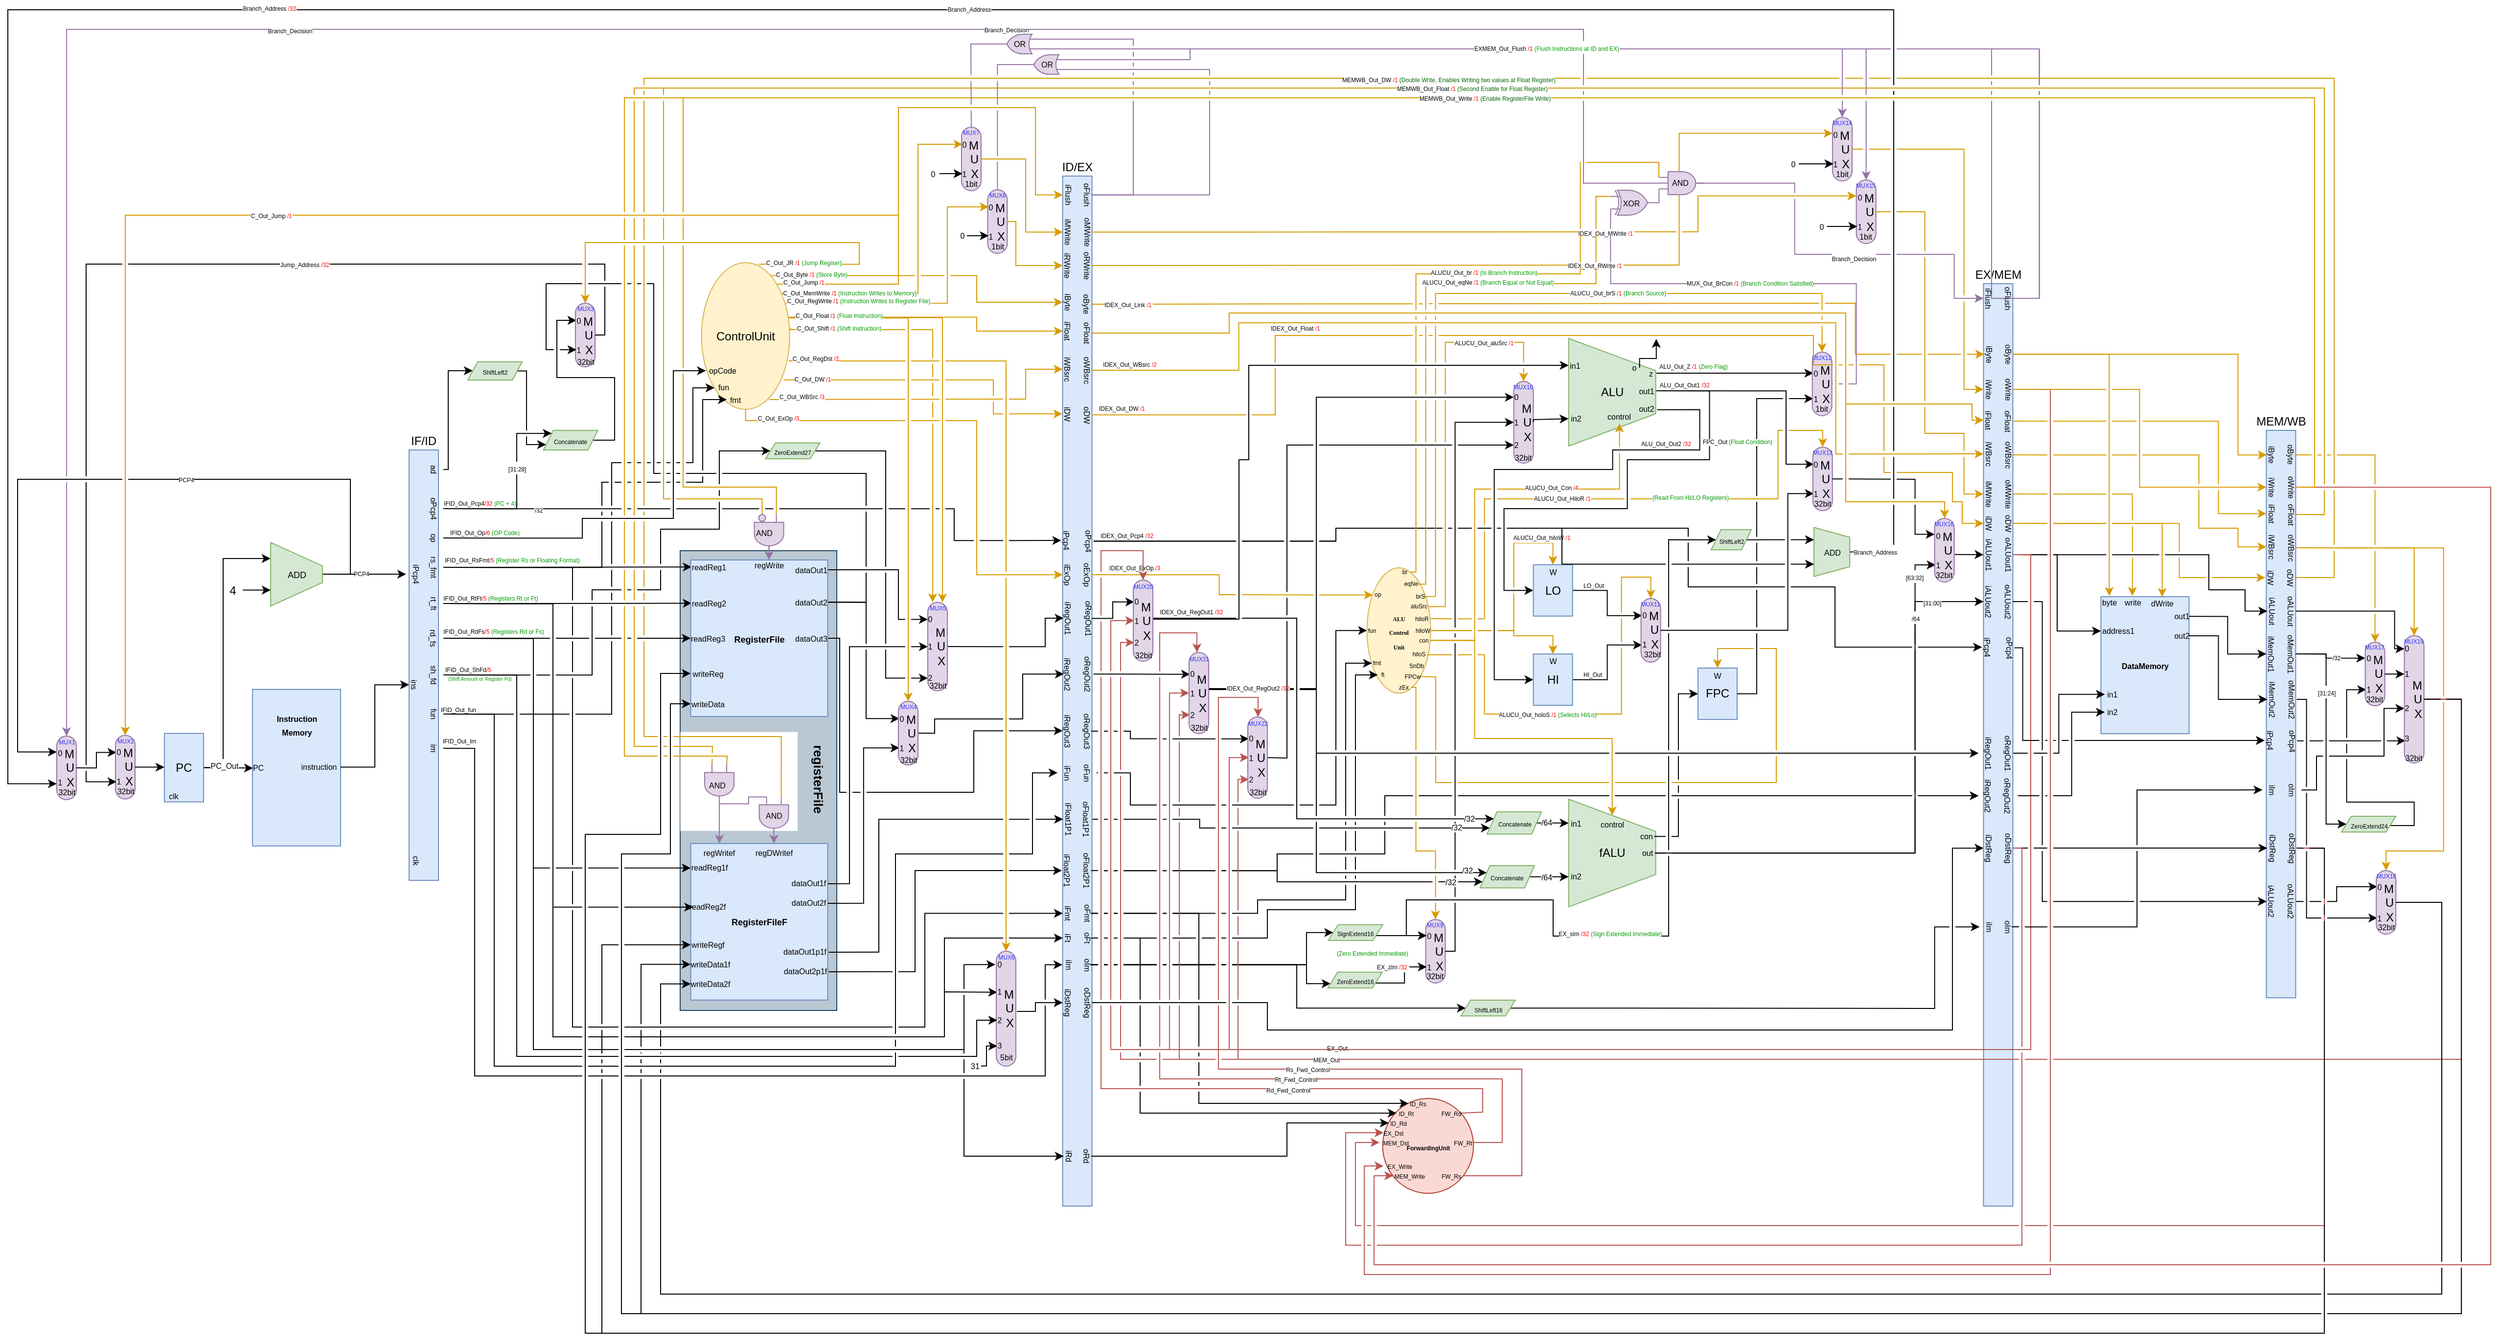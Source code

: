 <mxfile version="14.1.2" type="github">
  <diagram id="1Coj7hrqnw014M556c4Y" name="Page-1">
    <mxGraphModel dx="1673" dy="934" grid="1" gridSize="10" guides="1" tooltips="1" connect="1" arrows="1" fold="1" page="1" pageScale="1" pageWidth="2336" pageHeight="1654" math="0" shadow="0">
      <root>
        <mxCell id="0" />
        <mxCell id="1" parent="0" />
        <mxCell id="uoaPDIeBvN-9Ij31f1AP-159" style="edgeStyle=orthogonalEdgeStyle;rounded=0;orthogonalLoop=1;jettySize=auto;html=1;exitX=0.5;exitY=0;exitDx=0;exitDy=0;entryX=0;entryY=0.5;entryDx=0;entryDy=0;strokeColor=#b85450;fillColor=#f8cecc;jumpStyle=gap;" edge="1" parent="1" source="5RM0T2oSO32OldVnWgfG-142" target="uoaPDIeBvN-9Ij31f1AP-157">
          <mxGeometry relative="1" as="geometry">
            <Array as="points">
              <mxPoint x="2550" y="605" />
              <mxPoint x="2550" y="1400" />
              <mxPoint x="1409" y="1400" />
              <mxPoint x="1409" y="1309" />
            </Array>
          </mxGeometry>
        </mxCell>
        <mxCell id="uoaPDIeBvN-9Ij31f1AP-119" style="edgeStyle=orthogonalEdgeStyle;rounded=0;orthogonalLoop=1;jettySize=auto;html=1;exitX=0.5;exitY=0;exitDx=0;exitDy=0;entryX=0;entryY=0.5;entryDx=0;entryDy=0;fillColor=#f8cecc;strokeColor=#b85450;jumpStyle=gap;" edge="1" parent="1" source="5RM0T2oSO32OldVnWgfG-131" target="uoaPDIeBvN-9Ij31f1AP-110">
          <mxGeometry relative="1" as="geometry">
            <Array as="points">
              <mxPoint x="2080" y="674" />
              <mxPoint x="2080" y="1180" />
              <mxPoint x="1261" y="1180" />
              <mxPoint x="1261" y="882" />
            </Array>
          </mxGeometry>
        </mxCell>
        <mxCell id="uoaPDIeBvN-9Ij31f1AP-126" value="&lt;font style=&quot;font-size: 6px&quot;&gt;EX_Out&lt;/font&gt;" style="edgeLabel;html=1;align=center;verticalAlign=middle;resizable=0;points=[];" vertex="1" connectable="0" parent="uoaPDIeBvN-9Ij31f1AP-119">
          <mxGeometry x="0.49" y="1" relative="1" as="geometry">
            <mxPoint x="4.26" y="-4.56" as="offset" />
          </mxGeometry>
        </mxCell>
        <mxCell id="uoaPDIeBvN-9Ij31f1AP-158" style="edgeStyle=orthogonalEdgeStyle;rounded=0;orthogonalLoop=1;jettySize=auto;html=1;exitX=0.5;exitY=0;exitDx=0;exitDy=0;entryX=0;entryY=0.5;entryDx=0;entryDy=0;strokeColor=#b85450;fillColor=#f8cecc;jumpStyle=gap;" edge="1" parent="1" source="5RM0T2oSO32OldVnWgfG-140" target="uoaPDIeBvN-9Ij31f1AP-156">
          <mxGeometry relative="1" as="geometry">
            <Array as="points">
              <mxPoint x="2100" y="505" />
              <mxPoint x="2100" y="1410" />
              <mxPoint x="1399" y="1410" />
              <mxPoint x="1399" y="1299" />
            </Array>
          </mxGeometry>
        </mxCell>
        <mxCell id="uoaPDIeBvN-9Ij31f1AP-2" value="" style="rounded=0;whiteSpace=wrap;html=1;fillColor=#bac8d3;align=left;strokeColor=#23445d;" vertex="1" parent="1">
          <mxGeometry x="700" y="670" width="160" height="470" as="geometry" />
        </mxCell>
        <mxCell id="uoaPDIeBvN-9Ij31f1AP-7" value="" style="rounded=0;whiteSpace=wrap;html=1;strokeColor=none;" vertex="1" parent="1">
          <mxGeometry x="700.12" y="855.31" width="119.88" height="101.19" as="geometry" />
        </mxCell>
        <mxCell id="OkA5TiRM6AUJz0yq6XoA-140" style="edgeStyle=orthogonalEdgeStyle;rounded=0;jumpStyle=gap;orthogonalLoop=1;jettySize=auto;html=1;exitX=0.5;exitY=0;exitDx=0;exitDy=0;endArrow=classic;endFill=1;strokeWidth=1;entryX=0.5;entryY=0;entryDx=0;entryDy=0;fillColor=#ffe6cc;strokeColor=#d79b00;" parent="1" source="OkA5TiRM6AUJz0yq6XoA-49" target="OkA5TiRM6AUJz0yq6XoA-141" edge="1">
          <mxGeometry relative="1" as="geometry">
            <mxPoint x="2161.8" y="707" as="targetPoint" />
          </mxGeometry>
        </mxCell>
        <mxCell id="OkA5TiRM6AUJz0yq6XoA-159" style="edgeStyle=orthogonalEdgeStyle;rounded=0;jumpStyle=gap;orthogonalLoop=1;jettySize=auto;html=1;exitX=0.5;exitY=0;exitDx=0;exitDy=0;entryX=0.5;entryY=0;entryDx=0;entryDy=0;endArrow=classic;endFill=1;strokeWidth=1;fillColor=#ffe6cc;strokeColor=#d79b00;" parent="1" source="_X6OF_NHdH2Z-4keFVc7-25" target="_X6OF_NHdH2Z-4keFVc7-28" edge="1">
          <mxGeometry relative="1" as="geometry" />
        </mxCell>
        <mxCell id="OkA5TiRM6AUJz0yq6XoA-76" style="edgeStyle=orthogonalEdgeStyle;rounded=0;jumpStyle=gap;orthogonalLoop=1;jettySize=auto;html=1;exitX=1;exitY=0;exitDx=0;exitDy=0;entryX=0.5;entryY=1;entryDx=0;entryDy=0;strokeWidth=1;fillColor=#ffe6cc;strokeColor=#d79b00;" parent="1" source="-xb7NcOD5L0uCaqKyZje-18" target="OkA5TiRM6AUJz0yq6XoA-74" edge="1">
          <mxGeometry relative="1" as="geometry">
            <Array as="points">
              <mxPoint x="923" y="397" />
              <mxPoint x="923" y="217" />
              <mxPoint x="1063" y="217" />
              <mxPoint x="1063" y="306" />
            </Array>
          </mxGeometry>
        </mxCell>
        <mxCell id="5RM0T2oSO32OldVnWgfG-69" style="edgeStyle=orthogonalEdgeStyle;rounded=0;orthogonalLoop=1;jettySize=auto;html=1;exitX=0.994;exitY=0.372;exitDx=0;exitDy=0;fillColor=#ffe6cc;strokeColor=#d79b00;entryX=0.5;entryY=1;entryDx=0;entryDy=0;exitPerimeter=0;jumpStyle=gap;" parent="1" source="-xb7NcOD5L0uCaqKyZje-18" target="5RM0T2oSO32OldVnWgfG-70" edge="1">
          <mxGeometry relative="1" as="geometry">
            <Array as="points">
              <mxPoint x="1003" y="431" />
              <mxPoint x="1003" y="446" />
            </Array>
          </mxGeometry>
        </mxCell>
        <mxCell id="r-bnwNqpop4WOyYugfee-33" style="edgeStyle=orthogonalEdgeStyle;rounded=0;orthogonalLoop=1;jettySize=auto;html=1;exitX=0.981;exitY=0.375;exitDx=0;exitDy=0;fillColor=#ffe6cc;strokeColor=#d79b00;shadow=0;sketch=0;strokeWidth=1;exitPerimeter=0;jumpStyle=gap;entryX=0.75;entryY=0;entryDx=0;entryDy=0;" parent="1" source="-xb7NcOD5L0uCaqKyZje-18" target="oF9lLIQW0FTvhI-cDVjQ-342" edge="1">
          <mxGeometry relative="1" as="geometry">
            <mxPoint x="1232.94" y="687.06" as="targetPoint" />
            <Array as="points">
              <mxPoint x="968" y="432" />
            </Array>
          </mxGeometry>
        </mxCell>
        <mxCell id="4T2x1RcWfCmDVVqC3xxk-39" style="edgeStyle=orthogonalEdgeStyle;rounded=0;jumpStyle=gap;orthogonalLoop=1;jettySize=auto;html=1;exitX=1;exitY=0.5;exitDx=0;exitDy=0;endArrow=classic;endFill=1;entryX=0;entryY=0.5;entryDx=0;entryDy=0;" parent="1" source="XclTsEHDIJcnU-lID_Dk-3" target="C_3M4FhydjqeN3iwRcGy-88" edge="1">
          <mxGeometry relative="1" as="geometry">
            <mxPoint x="1793.8" y="487" as="targetPoint" />
          </mxGeometry>
        </mxCell>
        <mxCell id="4T2x1RcWfCmDVVqC3xxk-58" value="&lt;font style=&quot;font-size: 6px&quot;&gt;ALU_Out_Z &lt;font color=&quot;#ff0000&quot;&gt;/1&lt;/font&gt;&amp;nbsp;&lt;font color=&quot;#009900&quot;&gt;(Zero Flag)&lt;/font&gt;&lt;/font&gt;" style="edgeLabel;html=1;align=center;verticalAlign=middle;resizable=0;points=[];fontSize=8;" parent="4T2x1RcWfCmDVVqC3xxk-39" vertex="1" connectable="0">
          <mxGeometry x="-0.774" relative="1" as="geometry">
            <mxPoint x="19.35" y="-7.48" as="offset" />
          </mxGeometry>
        </mxCell>
        <mxCell id="oF9lLIQW0FTvhI-cDVjQ-12" style="edgeStyle=orthogonalEdgeStyle;rounded=0;orthogonalLoop=1;jettySize=auto;html=1;exitX=0.5;exitY=0;exitDx=0;exitDy=0;entryX=0;entryY=0.5;entryDx=0;entryDy=0;jumpStyle=gap;" parent="1" source="oF9lLIQW0FTvhI-cDVjQ-10" target="TF0Btvxv8Lc0LlPEWRUl-7" edge="1">
          <mxGeometry relative="1" as="geometry">
            <Array as="points">
              <mxPoint x="2380" y="974" />
              <mxPoint x="2380" y="1470" />
              <mxPoint x="603" y="1470" />
              <mxPoint x="603" y="960" />
              <mxPoint x="680" y="960" />
              <mxPoint x="680" y="796" />
            </Array>
            <mxPoint x="614.0" y="780.5" as="targetPoint" />
          </mxGeometry>
        </mxCell>
        <mxCell id="-xb7NcOD5L0uCaqKyZje-2" value="" style="rounded=0;whiteSpace=wrap;html=1;fillColor=#dae8fc;strokeColor=#6c8ebf;fontStyle=0" parent="1" vertex="1">
          <mxGeometry x="263.0" y="811.81" width="90" height="160" as="geometry" />
        </mxCell>
        <mxCell id="-xb7NcOD5L0uCaqKyZje-4" value="&lt;font style=&quot;font-size: 8px&quot;&gt;&lt;b&gt;DataMemory&lt;/b&gt;&lt;/font&gt;" style="rounded=0;whiteSpace=wrap;html=1;fillColor=#dae8fc;strokeColor=#6c8ebf;fontStyle=0" parent="1" vertex="1">
          <mxGeometry x="2151.74" y="717" width="90" height="140.06" as="geometry" />
        </mxCell>
        <mxCell id="-xb7NcOD5L0uCaqKyZje-6" style="edgeStyle=orthogonalEdgeStyle;rounded=0;orthogonalLoop=1;jettySize=auto;html=1;entryX=0.25;entryY=1;entryDx=0;entryDy=0;elbow=vertical;jumpStyle=gap;" parent="1" source="-xb7NcOD5L0uCaqKyZje-10" target="-xb7NcOD5L0uCaqKyZje-22" edge="1">
          <mxGeometry relative="1" as="geometry">
            <Array as="points">
              <mxPoint x="233" y="892" />
              <mxPoint x="233" y="678" />
              <mxPoint x="282" y="678" />
            </Array>
          </mxGeometry>
        </mxCell>
        <mxCell id="-xb7NcOD5L0uCaqKyZje-8" style="edgeStyle=orthogonalEdgeStyle;rounded=0;orthogonalLoop=1;jettySize=auto;html=1;exitX=1;exitY=0.5;exitDx=0;exitDy=0;entryX=0;entryY=0.5;entryDx=0;entryDy=0;jumpStyle=gap;" parent="1" source="-xb7NcOD5L0uCaqKyZje-10" target="uoaPDIeBvN-9Ij31f1AP-15" edge="1">
          <mxGeometry relative="1" as="geometry" />
        </mxCell>
        <mxCell id="UdQSSBWhUWn_-t4LUhzr-9" value="&lt;font style=&quot;font-size: 8px&quot;&gt;PC_Out&lt;/font&gt;" style="edgeLabel;html=1;align=center;verticalAlign=middle;resizable=0;points=[];" parent="-xb7NcOD5L0uCaqKyZje-8" vertex="1" connectable="0">
          <mxGeometry x="-0.36" y="-2" relative="1" as="geometry">
            <mxPoint x="4" y="-4.75" as="offset" />
          </mxGeometry>
        </mxCell>
        <mxCell id="-xb7NcOD5L0uCaqKyZje-10" value="PC" style="rounded=0;whiteSpace=wrap;html=1;fillColor=#dae8fc;strokeColor=#6c8ebf;fontStyle=0" parent="1" vertex="1">
          <mxGeometry x="173.0" y="856.81" width="40" height="70" as="geometry" />
        </mxCell>
        <mxCell id="-xb7NcOD5L0uCaqKyZje-14" value="ID/EX" style="rounded=0;whiteSpace=wrap;html=1;fillColor=#dae8fc;strokeColor=#6c8ebf;labelPosition=center;verticalLabelPosition=top;align=center;verticalAlign=bottom;" parent="1" vertex="1">
          <mxGeometry x="1090.8" y="287" width="30" height="1053" as="geometry" />
        </mxCell>
        <mxCell id="5RM0T2oSO32OldVnWgfG-59" style="edgeStyle=orthogonalEdgeStyle;rounded=0;orthogonalLoop=1;jettySize=auto;html=1;entryX=0;entryY=0.5;entryDx=0;entryDy=0;exitX=0.5;exitY=0;exitDx=0;exitDy=0;jumpStyle=gap;" parent="1" source="oF9lLIQW0FTvhI-cDVjQ-22" target="oF9lLIQW0FTvhI-cDVjQ-6" edge="1">
          <mxGeometry relative="1" as="geometry">
            <mxPoint x="2122.74" y="794.56" as="targetPoint" />
            <mxPoint x="2081.74" y="947.06" as="sourcePoint" />
          </mxGeometry>
        </mxCell>
        <mxCell id="-xb7NcOD5L0uCaqKyZje-15" value="EX/MEM" style="rounded=0;whiteSpace=wrap;html=1;fillColor=#dae8fc;strokeColor=#6c8ebf;labelPosition=center;verticalLabelPosition=top;align=center;verticalAlign=bottom;" parent="1" vertex="1">
          <mxGeometry x="2031.74" y="397" width="30" height="943" as="geometry" />
        </mxCell>
        <mxCell id="r-bnwNqpop4WOyYugfee-21" style="edgeStyle=orthogonalEdgeStyle;rounded=0;orthogonalLoop=1;jettySize=auto;html=1;entryX=0;entryY=0.5;entryDx=0;entryDy=0;jumpStyle=gap;exitX=1;exitY=0.5;exitDx=0;exitDy=0;" parent="1" source="5RM0T2oSO32OldVnWgfG-96" target="r-bnwNqpop4WOyYugfee-8" edge="1">
          <mxGeometry relative="1" as="geometry">
            <Array as="points">
              <mxPoint x="2520" y="822" />
              <mxPoint x="2520" y="1450" />
              <mxPoint x="640" y="1450" />
              <mxPoint x="640" y="980" />
              <mxPoint x="690" y="980" />
              <mxPoint x="690" y="826" />
            </Array>
            <mxPoint x="2032.94" y="807.06" as="sourcePoint" />
            <mxPoint x="912.94" y="851.06" as="targetPoint" />
          </mxGeometry>
        </mxCell>
        <mxCell id="-xb7NcOD5L0uCaqKyZje-16" value="MEM/WB" style="rounded=0;whiteSpace=wrap;html=1;fillColor=#dae8fc;strokeColor=#6c8ebf;labelPosition=center;verticalLabelPosition=top;align=center;verticalAlign=bottom;" parent="1" vertex="1">
          <mxGeometry x="2320.74" y="547" width="30" height="580.06" as="geometry" />
        </mxCell>
        <mxCell id="5RM0T2oSO32OldVnWgfG-43" style="edgeStyle=orthogonalEdgeStyle;rounded=0;orthogonalLoop=1;jettySize=auto;html=1;exitX=1;exitY=0.5;exitDx=0;exitDy=0;jumpStyle=gap;entryX=0;entryY=0.5;entryDx=0;entryDy=0;" parent="1" source="XclTsEHDIJcnU-lID_Dk-1" target="42KaRlJc636LJv88AQSP-4" edge="1">
          <mxGeometry relative="1" as="geometry">
            <mxPoint x="1827.37" y="569.52" as="targetPoint" />
            <Array as="points">
              <mxPoint x="1830" y="507" />
              <mxPoint x="1830" y="582" />
            </Array>
          </mxGeometry>
        </mxCell>
        <mxCell id="1An8-dVxAj5wuO4FVtgB-13" style="edgeStyle=orthogonalEdgeStyle;rounded=0;sketch=0;orthogonalLoop=1;jettySize=auto;html=1;entryX=0;entryY=0.5;entryDx=0;entryDy=0;shadow=0;strokeWidth=1;fontColor=#FF3333;exitX=0.662;exitY=-0.016;exitDx=0;exitDy=0;exitPerimeter=0;jumpStyle=gap;" parent="1" source="-xb7NcOD5L0uCaqKyZje-17" target="5RM0T2oSO32OldVnWgfG-24" edge="1">
          <mxGeometry relative="1" as="geometry">
            <Array as="points">
              <mxPoint x="1741.8" y="526" />
              <mxPoint x="1741.8" y="567" />
              <mxPoint x="1652.8" y="567" />
              <mxPoint x="1652.8" y="587" />
              <mxPoint x="1531.8" y="587" />
              <mxPoint x="1531.8" y="802" />
            </Array>
          </mxGeometry>
        </mxCell>
        <mxCell id="C_3M4FhydjqeN3iwRcGy-67" value="&lt;span style=&quot;font-size: 6px&quot;&gt;ALU_Out_Out2 &lt;font color=&quot;#ff0000&quot;&gt;/32&lt;/font&gt;&lt;/span&gt;" style="edgeLabel;html=1;align=center;verticalAlign=middle;resizable=0;points=[];fontSize=8;" parent="1An8-dVxAj5wuO4FVtgB-13" vertex="1" connectable="0">
          <mxGeometry x="-0.938" y="1" relative="1" as="geometry">
            <mxPoint x="-8.6" y="34.66" as="offset" />
          </mxGeometry>
        </mxCell>
        <mxCell id="1An8-dVxAj5wuO4FVtgB-14" style="edgeStyle=orthogonalEdgeStyle;rounded=0;sketch=0;orthogonalLoop=1;jettySize=auto;html=1;exitX=1;exitY=0.5;exitDx=0;exitDy=0;entryX=0;entryY=0.5;entryDx=0;entryDy=0;shadow=0;strokeWidth=1;fontColor=#FF3333;jumpStyle=gap;" parent="1" source="XclTsEHDIJcnU-lID_Dk-1" target="5RM0T2oSO32OldVnWgfG-23" edge="1">
          <mxGeometry relative="1" as="geometry">
            <Array as="points">
              <mxPoint x="1751.8" y="507" />
              <mxPoint x="1751.8" y="577" />
              <mxPoint x="1667.8" y="577" />
              <mxPoint x="1667.8" y="627" />
              <mxPoint x="1541.8" y="627" />
              <mxPoint x="1541.8" y="711" />
            </Array>
          </mxGeometry>
        </mxCell>
        <object label="ALU" id="-xb7NcOD5L0uCaqKyZje-17">
          <mxCell style="shape=trapezoid;perimeter=trapezoidPerimeter;whiteSpace=wrap;html=1;fixedSize=1;fillColor=#d5e8d4;rotation=90;strokeColor=#82b366;size=33;sketch=0;rounded=0;shadow=0;horizontal=0;" parent="1" vertex="1">
            <mxGeometry x="1597.31" y="463.53" width="110" height="89" as="geometry" />
          </mxCell>
        </object>
        <mxCell id="tau92xl9j5htaRel-WVo-12" style="edgeStyle=orthogonalEdgeStyle;rounded=0;orthogonalLoop=1;jettySize=auto;html=1;exitX=0.989;exitY=0.377;exitDx=0;exitDy=0;entryX=0.5;entryY=0;entryDx=0;entryDy=0;fillColor=#ffe6cc;strokeColor=#d79b00;exitPerimeter=0;jumpStyle=gap;" parent="1" source="-xb7NcOD5L0uCaqKyZje-18" target="5RM0T2oSO32OldVnWgfG-9" edge="1">
          <mxGeometry relative="1" as="geometry">
            <Array as="points">
              <mxPoint x="933" y="432" />
            </Array>
          </mxGeometry>
        </mxCell>
        <mxCell id="tau92xl9j5htaRel-WVo-16" value="C_Out_Float &lt;font color=&quot;#ff0000&quot;&gt;/1&lt;/font&gt;&amp;nbsp;&lt;font color=&quot;#009900&quot;&gt;(Float Instruction)&lt;/font&gt;" style="edgeLabel;html=1;align=center;verticalAlign=middle;resizable=0;points=[];fontSize=6;" parent="tau92xl9j5htaRel-WVo-12" vertex="1" connectable="0">
          <mxGeometry x="-0.905" y="-5" relative="1" as="geometry">
            <mxPoint x="26.73" y="-7.35" as="offset" />
          </mxGeometry>
        </mxCell>
        <mxCell id="5RM0T2oSO32OldVnWgfG-65" style="edgeStyle=orthogonalEdgeStyle;rounded=0;orthogonalLoop=1;jettySize=auto;html=1;fillColor=#ffe6cc;strokeColor=#d79b00;entryX=0;entryY=0.5;entryDx=0;entryDy=0;jumpStyle=gap;exitX=0.954;exitY=0.279;exitDx=0;exitDy=0;exitPerimeter=0;" parent="1" source="-xb7NcOD5L0uCaqKyZje-18" target="C_3M4FhydjqeN3iwRcGy-112" edge="1">
          <mxGeometry relative="1" as="geometry">
            <mxPoint x="1242.94" y="557.06" as="targetPoint" />
            <Array as="points">
              <mxPoint x="833" y="417" />
              <mxPoint x="973" y="417" />
              <mxPoint x="973" y="318" />
            </Array>
            <mxPoint x="823" y="417" as="sourcePoint" />
          </mxGeometry>
        </mxCell>
        <mxCell id="HFXThNrhsvQjSWR5PHZp-51" value="&lt;font style=&quot;font-size: 6px&quot;&gt;C_Out_RegWrite &lt;font color=&quot;#ff0000&quot;&gt;/1&lt;/font&gt;&amp;nbsp;&lt;font color=&quot;#009900&quot;&gt;(Instruction Writes to Register File)&lt;/font&gt;&lt;/font&gt;" style="edgeLabel;html=1;align=center;verticalAlign=middle;resizable=0;points=[];fontSize=6;" parent="5RM0T2oSO32OldVnWgfG-65" vertex="1" connectable="0">
          <mxGeometry x="-0.659" relative="1" as="geometry">
            <mxPoint x="21.83" y="-2.5" as="offset" />
          </mxGeometry>
        </mxCell>
        <mxCell id="5RM0T2oSO32OldVnWgfG-88" style="edgeStyle=orthogonalEdgeStyle;rounded=0;orthogonalLoop=1;jettySize=auto;html=1;exitX=0.5;exitY=1;exitDx=0;exitDy=0;fillColor=#ffe6cc;strokeColor=#d79b00;entryX=0.5;entryY=1;entryDx=0;entryDy=0;jumpStyle=gap;" parent="1" source="-xb7NcOD5L0uCaqKyZje-18" target="5RM0T2oSO32OldVnWgfG-89" edge="1">
          <mxGeometry relative="1" as="geometry">
            <mxPoint x="1252.94" y="1117.06" as="targetPoint" />
            <Array as="points">
              <mxPoint x="767" y="537" />
              <mxPoint x="1003" y="537" />
              <mxPoint x="1003" y="695" />
            </Array>
          </mxGeometry>
        </mxCell>
        <mxCell id="5RM0T2oSO32OldVnWgfG-120" style="edgeStyle=orthogonalEdgeStyle;rounded=0;orthogonalLoop=1;jettySize=auto;html=1;exitX=0.998;exitY=0.662;exitDx=0;exitDy=0;entryX=0.5;entryY=0;entryDx=0;entryDy=0;endArrow=classic;endFill=1;strokeWidth=1;exitPerimeter=0;fillColor=#ffe6cc;strokeColor=#d79b00;jumpStyle=gap;" parent="1" source="-xb7NcOD5L0uCaqKyZje-18" target="UdQSSBWhUWn_-t4LUhzr-24" edge="1">
          <mxGeometry relative="1" as="geometry">
            <Array as="points">
              <mxPoint x="812" y="476" />
              <mxPoint x="1033" y="476" />
            </Array>
          </mxGeometry>
        </mxCell>
        <mxCell id="C_3M4FhydjqeN3iwRcGy-14" value="C_Out_RegDst &lt;font color=&quot;#ff0000&quot;&gt;/2&lt;/font&gt;" style="edgeLabel;html=1;align=center;verticalAlign=middle;resizable=0;points=[];fontSize=6;" parent="5RM0T2oSO32OldVnWgfG-120" vertex="1" connectable="0">
          <mxGeometry x="-0.793" y="1" relative="1" as="geometry">
            <mxPoint x="-58.28" y="-1.53" as="offset" />
          </mxGeometry>
        </mxCell>
        <mxCell id="5RM0T2oSO32OldVnWgfG-184" style="edgeStyle=orthogonalEdgeStyle;rounded=0;orthogonalLoop=1;jettySize=auto;html=1;exitX=0.767;exitY=0.933;exitDx=0;exitDy=0;entryX=0.5;entryY=1;entryDx=0;entryDy=0;endArrow=classic;endFill=1;strokeWidth=1;exitPerimeter=0;fillColor=#ffe6cc;strokeColor=#d79b00;jumpStyle=gap;" parent="1" source="-xb7NcOD5L0uCaqKyZje-18" target="5RM0T2oSO32OldVnWgfG-182" edge="1">
          <mxGeometry relative="1" as="geometry">
            <Array as="points">
              <mxPoint x="862" y="516" />
              <mxPoint x="1053" y="515" />
              <mxPoint x="1053" y="485" />
            </Array>
          </mxGeometry>
        </mxCell>
        <mxCell id="1An8-dVxAj5wuO4FVtgB-3" style="edgeStyle=orthogonalEdgeStyle;rounded=0;sketch=0;orthogonalLoop=1;jettySize=auto;html=1;exitX=0.902;exitY=0.21;exitDx=0;exitDy=0;shadow=0;strokeColor=#d79b00;strokeWidth=1;fontColor=#FF3333;fillColor=#ffe6cc;exitPerimeter=0;entryX=0;entryY=0.5;entryDx=0;entryDy=0;jumpStyle=gap;" parent="1" source="-xb7NcOD5L0uCaqKyZje-18" target="C_3M4FhydjqeN3iwRcGy-107" edge="1">
          <mxGeometry relative="1" as="geometry">
            <mxPoint x="1242.94" y="577.06" as="targetPoint" />
            <Array as="points">
              <mxPoint x="943" y="407" />
              <mxPoint x="943" y="255" />
            </Array>
          </mxGeometry>
        </mxCell>
        <mxCell id="OkA5TiRM6AUJz0yq6XoA-26" style="edgeStyle=orthogonalEdgeStyle;rounded=0;orthogonalLoop=1;jettySize=auto;html=1;exitX=1;exitY=0;exitDx=0;exitDy=0;entryX=0.5;entryY=0;entryDx=0;entryDy=0;fillColor=#ffe6cc;strokeColor=#d79b00;jumpStyle=gap;" parent="1" source="-xb7NcOD5L0uCaqKyZje-18" target="OkA5TiRM6AUJz0yq6XoA-19" edge="1">
          <mxGeometry relative="1" as="geometry">
            <Array as="points">
              <mxPoint x="923" y="397" />
              <mxPoint x="923" y="327" />
              <mxPoint x="133" y="327" />
            </Array>
          </mxGeometry>
        </mxCell>
        <mxCell id="OkA5TiRM6AUJz0yq6XoA-27" value="&lt;span style=&quot;font-size: 6px&quot;&gt;C_Out_Jump&lt;/span&gt;&lt;font color=&quot;#ff0000&quot; style=&quot;font-size: 6px&quot;&gt;&amp;nbsp;/1&lt;/font&gt;" style="edgeLabel;html=1;align=center;verticalAlign=middle;resizable=0;points=[];" parent="OkA5TiRM6AUJz0yq6XoA-26" vertex="1" connectable="0">
          <mxGeometry x="-0.939" y="-1" relative="1" as="geometry">
            <mxPoint x="-19.06" y="-4.48" as="offset" />
          </mxGeometry>
        </mxCell>
        <mxCell id="OkA5TiRM6AUJz0yq6XoA-90" value="&lt;span style=&quot;font-size: 6px&quot;&gt;C_Out_Jump&lt;/span&gt;&lt;font color=&quot;#ff0000&quot; style=&quot;font-size: 6px&quot;&gt;&amp;nbsp;/1&lt;/font&gt;" style="edgeLabel;html=1;align=center;verticalAlign=middle;resizable=0;points=[];" parent="OkA5TiRM6AUJz0yq6XoA-26" vertex="1" connectable="0">
          <mxGeometry x="0.103" y="-1" relative="1" as="geometry">
            <mxPoint as="offset" />
          </mxGeometry>
        </mxCell>
        <mxCell id="OkA5TiRM6AUJz0yq6XoA-28" style="edgeStyle=orthogonalEdgeStyle;rounded=0;orthogonalLoop=1;jettySize=auto;html=1;exitX=0.649;exitY=0.011;exitDx=0;exitDy=0;entryX=0.5;entryY=0;entryDx=0;entryDy=0;fillColor=#ffe6cc;strokeColor=#d79b00;exitPerimeter=0;jumpStyle=gap;" parent="1" source="-xb7NcOD5L0uCaqKyZje-18" target="OkA5TiRM6AUJz0yq6XoA-30" edge="1">
          <mxGeometry relative="1" as="geometry">
            <mxPoint x="613" y="337" as="targetPoint" />
            <Array as="points">
              <mxPoint x="883" y="377" />
              <mxPoint x="883" y="355" />
              <mxPoint x="603" y="355" />
            </Array>
          </mxGeometry>
        </mxCell>
        <mxCell id="OkA5TiRM6AUJz0yq6XoA-73" value="&lt;span style=&quot;font-size: 6px&quot;&gt;C_Out_JR&lt;/span&gt;&lt;font color=&quot;#ff0000&quot; style=&quot;font-size: 6px&quot;&gt;&amp;nbsp;/1&amp;nbsp;&lt;/font&gt;&lt;font color=&quot;#009900&quot; style=&quot;font-size: 6px&quot;&gt;(Jump Regiser)&lt;/font&gt;" style="edgeLabel;html=1;align=center;verticalAlign=middle;resizable=0;points=[];" parent="OkA5TiRM6AUJz0yq6XoA-28" vertex="1" connectable="0">
          <mxGeometry x="-0.836" relative="1" as="geometry">
            <mxPoint x="7.2" y="-3.67" as="offset" />
          </mxGeometry>
        </mxCell>
        <mxCell id="OkA5TiRM6AUJz0yq6XoA-44" style="edgeStyle=orthogonalEdgeStyle;rounded=0;jumpStyle=gap;orthogonalLoop=1;jettySize=auto;html=1;exitX=0.792;exitY=0.088;exitDx=0;exitDy=0;entryX=0.5;entryY=1;entryDx=0;entryDy=0;exitPerimeter=0;fillColor=#ffe6cc;strokeColor=#d79b00;" parent="1" source="-xb7NcOD5L0uCaqKyZje-18" target="OkA5TiRM6AUJz0yq6XoA-42" edge="1">
          <mxGeometry relative="1" as="geometry">
            <Array as="points">
              <mxPoint x="1003" y="389" />
              <mxPoint x="1003" y="416" />
            </Array>
          </mxGeometry>
        </mxCell>
        <mxCell id="OkA5TiRM6AUJz0yq6XoA-45" value="&lt;span style=&quot;font-size: 6px&quot;&gt;C_Out_Byte&lt;/span&gt;&lt;font color=&quot;#ff0000&quot; style=&quot;font-size: 6px&quot;&gt;&amp;nbsp;/1 &lt;/font&gt;&lt;font style=&quot;font-size: 6px&quot; color=&quot;#009900&quot;&gt;(Store Byte)&lt;/font&gt;" style="edgeLabel;html=1;align=center;verticalAlign=middle;resizable=0;points=[];" parent="OkA5TiRM6AUJz0yq6XoA-44" vertex="1" connectable="0">
          <mxGeometry x="-0.633" y="1" relative="1" as="geometry">
            <mxPoint x="-19.34" y="-1.7" as="offset" />
          </mxGeometry>
        </mxCell>
        <mxCell id="OkA5TiRM6AUJz0yq6XoA-162" style="edgeStyle=orthogonalEdgeStyle;rounded=0;jumpStyle=gap;orthogonalLoop=1;jettySize=auto;html=1;exitX=0.932;exitY=0.799;exitDx=0;exitDy=0;entryX=0.5;entryY=1;entryDx=0;entryDy=0;endArrow=classic;endFill=1;strokeWidth=1;fillColor=#ffe6cc;strokeColor=#d79b00;exitPerimeter=0;" parent="1" source="-xb7NcOD5L0uCaqKyZje-18" target="OkA5TiRM6AUJz0yq6XoA-160" edge="1">
          <mxGeometry relative="1" as="geometry">
            <Array as="points">
              <mxPoint x="1020" y="495" />
              <mxPoint x="1020" y="530" />
            </Array>
          </mxGeometry>
        </mxCell>
        <mxCell id="OkA5TiRM6AUJz0yq6XoA-163" value="&lt;span style=&quot;font-size: 6px&quot;&gt;C_Out_DW&amp;nbsp;&lt;/span&gt;&lt;font color=&quot;#ff0000&quot; style=&quot;font-size: 6px&quot;&gt;/1&lt;/font&gt;" style="edgeLabel;html=1;align=center;verticalAlign=middle;resizable=0;points=[];" parent="OkA5TiRM6AUJz0yq6XoA-162" vertex="1" connectable="0">
          <mxGeometry x="-0.798" y="1" relative="1" as="geometry">
            <mxPoint x="-3.61" y="-1.8" as="offset" />
          </mxGeometry>
        </mxCell>
        <mxCell id="-xb7NcOD5L0uCaqKyZje-18" value="ControlUnit" style="ellipse;whiteSpace=wrap;html=1;rounded=0;shadow=0;sketch=0;fillColor=#fff2cc;strokeColor=#d6b656;" parent="1" vertex="1">
          <mxGeometry x="721.84" y="375.5" width="90" height="150" as="geometry" />
        </mxCell>
        <mxCell id="r-bnwNqpop4WOyYugfee-3" style="edgeStyle=orthogonalEdgeStyle;rounded=0;orthogonalLoop=1;jettySize=auto;html=1;exitX=1;exitY=0.5;exitDx=0;exitDy=0;fillColor=#ffe6cc;strokeColor=#d79b00;jumpStyle=gap;" parent="1" source="oF9lLIQW0FTvhI-cDVjQ-46" target="XclTsEHDIJcnU-lID_Dk-5" edge="1">
          <mxGeometry relative="1" as="geometry">
            <Array as="points">
              <mxPoint x="1511.8" y="762" />
              <mxPoint x="1511.8" y="607" />
              <mxPoint x="1659.8" y="607" />
            </Array>
          </mxGeometry>
        </mxCell>
        <mxCell id="C_3M4FhydjqeN3iwRcGy-70" value="&lt;font style=&quot;font-size: 6px&quot;&gt;ALUCU_Out_Con &lt;font color=&quot;#ff0000&quot;&gt;/4&lt;/font&gt;&lt;/font&gt;" style="edgeLabel;html=1;align=center;verticalAlign=middle;resizable=0;points=[];fontSize=8;" parent="r-bnwNqpop4WOyYugfee-3" vertex="1" connectable="0">
          <mxGeometry x="0.275" relative="1" as="geometry">
            <mxPoint x="14.05" y="-1.94" as="offset" />
          </mxGeometry>
        </mxCell>
        <mxCell id="5RM0T2oSO32OldVnWgfG-35" style="edgeStyle=orthogonalEdgeStyle;rounded=0;orthogonalLoop=1;jettySize=auto;html=1;exitX=1;exitY=0.5;exitDx=0;exitDy=0;fillColor=#ffe6cc;strokeColor=#d79b00;entryX=0;entryY=0.5;entryDx=0;entryDy=0;jumpStyle=gap;" parent="1" source="oF9lLIQW0FTvhI-cDVjQ-46" target="5RM0T2oSO32OldVnWgfG-34" edge="1">
          <mxGeometry relative="1" as="geometry">
            <Array as="points">
              <mxPoint x="1511.8" y="762" />
              <mxPoint x="1511.8" y="862" />
              <mxPoint x="1652.8" y="862" />
            </Array>
          </mxGeometry>
        </mxCell>
        <mxCell id="HFXThNrhsvQjSWR5PHZp-52" style="edgeStyle=orthogonalEdgeStyle;rounded=0;jumpStyle=gap;orthogonalLoop=1;jettySize=auto;html=1;exitX=1;exitY=0.5;exitDx=0;exitDy=0;entryX=0.5;entryY=0;entryDx=0;entryDy=0;endArrow=classic;endFill=1;fillColor=#ffe6cc;strokeColor=#d79b00;" parent="1" source="HFXThNrhsvQjSWR5PHZp-55" target="5RM0T2oSO32OldVnWgfG-44" edge="1">
          <mxGeometry relative="1" as="geometry">
            <Array as="points">
              <mxPoint x="1551.8" y="752" />
              <mxPoint x="1551.8" y="662" />
              <mxPoint x="1591.8" y="662" />
            </Array>
          </mxGeometry>
        </mxCell>
        <mxCell id="vuF3ASBsVuK9SlQ_7B_N-21" value="&lt;span style=&quot;font-size: 6px&quot;&gt;ALUCU_Out_hiloW&amp;nbsp;&lt;/span&gt;&lt;font color=&quot;#ff0000&quot; style=&quot;font-size: 6px&quot;&gt;/1&lt;/font&gt;" style="edgeLabel;html=1;align=center;verticalAlign=middle;resizable=0;points=[];" parent="HFXThNrhsvQjSWR5PHZp-52" vertex="1" connectable="0">
          <mxGeometry x="-0.205" y="1" relative="1" as="geometry">
            <mxPoint x="29.29" y="-88.64" as="offset" />
          </mxGeometry>
        </mxCell>
        <mxCell id="HFXThNrhsvQjSWR5PHZp-54" style="edgeStyle=orthogonalEdgeStyle;rounded=0;jumpStyle=gap;orthogonalLoop=1;jettySize=auto;html=1;exitX=1;exitY=0.5;exitDx=0;exitDy=0;entryX=0.5;entryY=0;entryDx=0;entryDy=0;endArrow=classic;endFill=1;fillColor=#ffe6cc;strokeColor=#d79b00;" parent="1" source="HFXThNrhsvQjSWR5PHZp-55" target="5RM0T2oSO32OldVnWgfG-45" edge="1">
          <mxGeometry relative="1" as="geometry">
            <Array as="points">
              <mxPoint x="1551.8" y="752" />
              <mxPoint x="1551.8" y="757" />
              <mxPoint x="1591.8" y="757" />
            </Array>
          </mxGeometry>
        </mxCell>
        <mxCell id="-xb7NcOD5L0uCaqKyZje-19" value="&lt;font style=&quot;font-size: 6px&quot; face=&quot;Verdana&quot;&gt;&lt;b style=&quot;line-height: 100%&quot;&gt;ALU &lt;br&gt;Control &lt;br&gt;Unit&lt;/b&gt;&lt;/font&gt;" style="ellipse;whiteSpace=wrap;html=1;rounded=0;shadow=0;sketch=0;fillColor=#fff2cc;strokeColor=#d6b656;" parent="1" vertex="1">
          <mxGeometry x="1401.82" y="687.56" width="65" height="128.08" as="geometry" />
        </mxCell>
        <mxCell id="-xb7NcOD5L0uCaqKyZje-20" style="edgeStyle=orthogonalEdgeStyle;rounded=0;orthogonalLoop=1;jettySize=auto;html=1;exitX=0.5;exitY=0;exitDx=0;exitDy=0;entryX=0.5;entryY=1;entryDx=0;entryDy=0;jumpStyle=gap;" parent="1" source="-xb7NcOD5L0uCaqKyZje-22" target="tau92xl9j5htaRel-WVo-20" edge="1">
          <mxGeometry relative="1" as="geometry" />
        </mxCell>
        <mxCell id="vuF3ASBsVuK9SlQ_7B_N-18" value="&lt;span style=&quot;font-size: 6px&quot;&gt;PCP4&lt;/span&gt;" style="edgeLabel;html=1;align=center;verticalAlign=middle;resizable=0;points=[];" parent="-xb7NcOD5L0uCaqKyZje-20" vertex="1" connectable="0">
          <mxGeometry x="-0.258" y="-1" relative="1" as="geometry">
            <mxPoint x="8.14" y="-3.21" as="offset" />
          </mxGeometry>
        </mxCell>
        <mxCell id="us9dEkHbTWS69yQj29po-24" style="edgeStyle=orthogonalEdgeStyle;rounded=0;jumpStyle=gap;orthogonalLoop=1;jettySize=auto;html=1;exitX=0.5;exitY=0;exitDx=0;exitDy=0;entryX=0;entryY=0.25;entryDx=0;entryDy=0;startArrow=none;startFill=0;fontSize=8;" parent="1" source="-xb7NcOD5L0uCaqKyZje-22" target="us9dEkHbTWS69yQj29po-21" edge="1">
          <mxGeometry relative="1" as="geometry">
            <Array as="points">
              <mxPoint x="363" y="694" />
              <mxPoint x="363" y="597" />
              <mxPoint x="23" y="597" />
              <mxPoint x="23" y="876" />
            </Array>
          </mxGeometry>
        </mxCell>
        <mxCell id="vuF3ASBsVuK9SlQ_7B_N-17" value="&lt;span style=&quot;font-size: 6px&quot;&gt;PCP4&lt;/span&gt;" style="edgeLabel;html=1;align=center;verticalAlign=middle;resizable=0;points=[];" parent="us9dEkHbTWS69yQj29po-24" vertex="1" connectable="0">
          <mxGeometry x="-0.252" y="-1" relative="1" as="geometry">
            <mxPoint as="offset" />
          </mxGeometry>
        </mxCell>
        <object label="&lt;font style=&quot;font-size: 9px&quot;&gt;ADD&lt;/font&gt;" id="-xb7NcOD5L0uCaqKyZje-22">
          <mxCell style="shape=trapezoid;perimeter=trapezoidPerimeter;whiteSpace=wrap;html=1;fixedSize=1;fillColor=#d5e8d4;rotation=90;strokeColor=#82b366;size=23.97;sketch=0;rounded=0;shadow=0;horizontal=0;" parent="1" vertex="1">
            <mxGeometry x="275.5" y="667.59" width="65" height="52.94" as="geometry" />
          </mxCell>
        </object>
        <mxCell id="-xb7NcOD5L0uCaqKyZje-23" style="edgeStyle=orthogonalEdgeStyle;rounded=0;orthogonalLoop=1;jettySize=auto;html=1;entryX=0.75;entryY=1;entryDx=0;entryDy=0;jumpStyle=gap;" parent="1" source="-xb7NcOD5L0uCaqKyZje-24" target="-xb7NcOD5L0uCaqKyZje-22" edge="1">
          <mxGeometry relative="1" as="geometry">
            <Array as="points">
              <mxPoint x="273" y="710" />
            </Array>
          </mxGeometry>
        </mxCell>
        <mxCell id="-xb7NcOD5L0uCaqKyZje-24" value="4" style="text;html=1;strokeColor=none;fillColor=none;align=center;verticalAlign=middle;whiteSpace=wrap;rounded=0;shadow=0;sketch=0;" parent="1" vertex="1">
          <mxGeometry x="233.0" y="700.6" width="20" height="20" as="geometry" />
        </mxCell>
        <mxCell id="us9dEkHbTWS69yQj29po-20" value="" style="group" parent="1" vertex="1" connectable="0">
          <mxGeometry x="63.0" y="859.56" width="20" height="65" as="geometry" />
        </mxCell>
        <mxCell id="us9dEkHbTWS69yQj29po-21" value="M&lt;br&gt;U&lt;br&gt;X" style="rounded=1;whiteSpace=wrap;html=1;arcSize=50;imageAspect=1;rotation=0;perimeterSpacing=0;fillColor=#e1d5e7;strokeColor=#9673a6;align=right;" parent="us9dEkHbTWS69yQj29po-20" vertex="1">
          <mxGeometry width="20" height="65" as="geometry" />
        </mxCell>
        <mxCell id="us9dEkHbTWS69yQj29po-22" value="&lt;p style=&quot;line-height: 100%; font-size: 8px;&quot;&gt;&lt;font style=&quot;font-size: 8px;&quot;&gt;0&lt;/font&gt;&lt;/p&gt;" style="text;html=1;strokeColor=none;fillColor=none;align=center;verticalAlign=middle;whiteSpace=wrap;rounded=0;fontSize=8;" parent="us9dEkHbTWS69yQj29po-20" vertex="1">
          <mxGeometry x="1" y="12.5" width="5" height="10" as="geometry" />
        </mxCell>
        <mxCell id="us9dEkHbTWS69yQj29po-23" value="&lt;p style=&quot;line-height: 100%; font-size: 8px;&quot;&gt;&lt;font style=&quot;font-size: 8px;&quot;&gt;1&lt;/font&gt;&lt;/p&gt;" style="text;html=1;strokeColor=none;fillColor=none;align=center;verticalAlign=middle;whiteSpace=wrap;rounded=0;fontSize=8;" parent="us9dEkHbTWS69yQj29po-20" vertex="1">
          <mxGeometry x="1" y="42.5" width="5" height="10" as="geometry" />
        </mxCell>
        <mxCell id="_X6OF_NHdH2Z-4keFVc7-17" value="&lt;p style=&quot;line-height: 100% ; font-size: 8px&quot;&gt;&lt;font style=&quot;font-size: 8px&quot;&gt;32bit&lt;/font&gt;&lt;/p&gt;" style="text;html=1;strokeColor=none;fillColor=none;align=center;verticalAlign=middle;whiteSpace=wrap;rounded=0;fontSize=8;" parent="us9dEkHbTWS69yQj29po-20" vertex="1">
          <mxGeometry x="7.5" y="52.5" width="5" height="10" as="geometry" />
        </mxCell>
        <mxCell id="uoaPDIeBvN-9Ij31f1AP-13" value="&lt;p style=&quot;line-height: 100%&quot;&gt;&lt;font style=&quot;font-size: 6px&quot; color=&quot;#3333ff&quot;&gt;MUX1&lt;/font&gt;&lt;/p&gt;" style="text;html=1;strokeColor=none;fillColor=none;align=center;verticalAlign=middle;whiteSpace=wrap;rounded=0;fontSize=8;" vertex="1" parent="us9dEkHbTWS69yQj29po-20">
          <mxGeometry x="7.5" width="5" height="10" as="geometry" />
        </mxCell>
        <mxCell id="us9dEkHbTWS69yQj29po-26" style="edgeStyle=orthogonalEdgeStyle;rounded=0;jumpStyle=gap;orthogonalLoop=1;jettySize=auto;html=1;exitX=1;exitY=0.5;exitDx=0;exitDy=0;entryX=0;entryY=0.5;entryDx=0;entryDy=0;startArrow=none;startFill=0;fontSize=8;" parent="1" source="us9dEkHbTWS69yQj29po-21" target="OkA5TiRM6AUJz0yq6XoA-20" edge="1">
          <mxGeometry relative="1" as="geometry" />
        </mxCell>
        <mxCell id="tau92xl9j5htaRel-WVo-2" value="" style="group;glass=0;rounded=0;" parent="1" vertex="1" connectable="0">
          <mxGeometry x="705.78" y="950.44" width="215.06" height="178.94" as="geometry" />
        </mxCell>
        <mxCell id="tau92xl9j5htaRel-WVo-3" value="&lt;b&gt;&lt;font style=&quot;font-size: 9px&quot;&gt;RegisterFileF&lt;/font&gt;&lt;/b&gt;" style="rounded=0;whiteSpace=wrap;html=1;fillColor=#dae8fc;strokeColor=#6c8ebf;fontStyle=0" parent="tau92xl9j5htaRel-WVo-2" vertex="1">
          <mxGeometry x="5" y="18.94" width="140" height="160" as="geometry" />
        </mxCell>
        <mxCell id="tau92xl9j5htaRel-WVo-4" value="readReg1f" style="text;html=1;strokeColor=none;fillColor=none;align=center;verticalAlign=middle;whiteSpace=wrap;rounded=0;fontSize=8;" parent="tau92xl9j5htaRel-WVo-2" vertex="1">
          <mxGeometry x="5" y="33.94" width="37.5" height="20" as="geometry" />
        </mxCell>
        <mxCell id="tau92xl9j5htaRel-WVo-5" value="readReg2f" style="text;html=1;strokeColor=none;fillColor=none;align=center;verticalAlign=middle;whiteSpace=wrap;rounded=0;fontSize=8;" parent="tau92xl9j5htaRel-WVo-2" vertex="1">
          <mxGeometry x="7.5" y="73.94" width="30" height="20" as="geometry" />
        </mxCell>
        <mxCell id="tau92xl9j5htaRel-WVo-6" value="writeRegf" style="text;html=1;strokeColor=none;fillColor=none;align=center;verticalAlign=middle;whiteSpace=wrap;rounded=0;fontSize=8;" parent="tau92xl9j5htaRel-WVo-2" vertex="1">
          <mxGeometry x="5" y="112.44" width="35" height="20" as="geometry" />
        </mxCell>
        <mxCell id="tau92xl9j5htaRel-WVo-7" value="dataOut1f" style="text;html=1;strokeColor=none;fillColor=none;align=center;verticalAlign=middle;whiteSpace=wrap;rounded=0;fontSize=8;" parent="tau92xl9j5htaRel-WVo-2" vertex="1">
          <mxGeometry x="106" y="50" width="39" height="20" as="geometry" />
        </mxCell>
        <mxCell id="tau92xl9j5htaRel-WVo-8" value="dataOut2f" style="text;html=1;strokeColor=none;fillColor=none;align=center;verticalAlign=middle;whiteSpace=wrap;rounded=0;fontSize=8;" parent="tau92xl9j5htaRel-WVo-2" vertex="1">
          <mxGeometry x="106" y="70" width="39" height="20" as="geometry" />
        </mxCell>
        <mxCell id="tau92xl9j5htaRel-WVo-9" value="regWritef" style="text;html=1;strokeColor=none;fillColor=none;align=center;verticalAlign=middle;whiteSpace=wrap;rounded=0;fontSize=8;" parent="tau92xl9j5htaRel-WVo-2" vertex="1">
          <mxGeometry x="19.22" y="18.94" width="30" height="20" as="geometry" />
        </mxCell>
        <mxCell id="tau92xl9j5htaRel-WVo-10" value="writeData1f" style="text;html=1;strokeColor=none;fillColor=none;align=center;verticalAlign=middle;whiteSpace=wrap;rounded=0;fontSize=8;" parent="tau92xl9j5htaRel-WVo-2" vertex="1">
          <mxGeometry x="5" y="132.44" width="40" height="20" as="geometry" />
        </mxCell>
        <mxCell id="_X6OF_NHdH2Z-4keFVc7-48" value="regDWritef" style="text;html=1;strokeColor=none;fillColor=none;align=center;verticalAlign=middle;whiteSpace=wrap;rounded=0;fontSize=8;" parent="tau92xl9j5htaRel-WVo-2" vertex="1">
          <mxGeometry x="75.0" y="18.94" width="30" height="20" as="geometry" />
        </mxCell>
        <mxCell id="_X6OF_NHdH2Z-4keFVc7-53" value="writeData2f" style="text;html=1;strokeColor=none;fillColor=none;align=center;verticalAlign=middle;whiteSpace=wrap;rounded=0;fontSize=8;" parent="tau92xl9j5htaRel-WVo-2" vertex="1">
          <mxGeometry x="5" y="152.44" width="40" height="20" as="geometry" />
        </mxCell>
        <mxCell id="C_3M4FhydjqeN3iwRcGy-1" value="dataOut1p1f" style="text;html=1;strokeColor=none;fillColor=none;align=center;verticalAlign=middle;whiteSpace=wrap;rounded=0;fontSize=8;" parent="tau92xl9j5htaRel-WVo-2" vertex="1">
          <mxGeometry x="97" y="120" width="49" height="20" as="geometry" />
        </mxCell>
        <mxCell id="C_3M4FhydjqeN3iwRcGy-2" value="dataOut2p1f" style="text;html=1;strokeColor=none;fillColor=none;align=center;verticalAlign=middle;whiteSpace=wrap;rounded=0;fontSize=8;" parent="tau92xl9j5htaRel-WVo-2" vertex="1">
          <mxGeometry x="98" y="140" width="48" height="20" as="geometry" />
        </mxCell>
        <mxCell id="tau92xl9j5htaRel-WVo-41" style="edgeStyle=orthogonalEdgeStyle;rounded=0;orthogonalLoop=1;jettySize=auto;html=1;exitX=0.5;exitY=0;exitDx=0;exitDy=0;jumpStyle=gap;entryX=0;entryY=0.5;entryDx=0;entryDy=0;" parent="1" source="tau92xl9j5htaRel-WVo-24" target="UdQSSBWhUWn_-t4LUhzr-26" edge="1">
          <mxGeometry relative="1" as="geometry">
            <mxPoint x="1003" y="1067" as="targetPoint" />
            <Array as="points">
              <mxPoint x="570" y="724" />
              <mxPoint x="570" y="1167" />
              <mxPoint x="970" y="1167" />
              <mxPoint x="970" y="1121" />
              <mxPoint x="990" y="1121" />
            </Array>
          </mxGeometry>
        </mxCell>
        <mxCell id="tau92xl9j5htaRel-WVo-40" style="edgeStyle=orthogonalEdgeStyle;rounded=0;orthogonalLoop=1;jettySize=auto;html=1;exitX=0.5;exitY=0;exitDx=0;exitDy=0;entryX=-0.378;entryY=0.517;entryDx=0;entryDy=0;entryPerimeter=0;jumpStyle=gap;" parent="1" source="tau92xl9j5htaRel-WVo-25" target="UdQSSBWhUWn_-t4LUhzr-25" edge="1">
          <mxGeometry relative="1" as="geometry">
            <mxPoint x="1212.94" y="958.06" as="targetPoint" />
            <Array as="points">
              <mxPoint x="550" y="760" />
              <mxPoint x="550" y="1180" />
              <mxPoint x="990" y="1180" />
              <mxPoint x="990" y="1093" />
            </Array>
          </mxGeometry>
        </mxCell>
        <mxCell id="oF9lLIQW0FTvhI-cDVjQ-13" value="IFID_Out_RdFs&lt;font color=&quot;#ff0000&quot;&gt;/5&lt;/font&gt;&amp;nbsp;&lt;font color=&quot;#009900&quot;&gt;(Registers Rd or Fs)&lt;/font&gt;" style="edgeLabel;html=1;align=center;verticalAlign=middle;resizable=0;points=[];fontSize=6;" parent="tau92xl9j5htaRel-WVo-40" vertex="1" connectable="0">
          <mxGeometry x="-0.946" y="1" relative="1" as="geometry">
            <mxPoint x="22.09" y="-5.74" as="offset" />
          </mxGeometry>
        </mxCell>
        <mxCell id="tau92xl9j5htaRel-WVo-42" value="" style="group" parent="1" vertex="1" connectable="0">
          <mxGeometry x="418.0" y="607.06" width="45" height="400" as="geometry" />
        </mxCell>
        <mxCell id="-xb7NcOD5L0uCaqKyZje-5" value="IF/ID" style="rounded=0;whiteSpace=wrap;html=1;fillColor=#dae8fc;strokeColor=#6c8ebf;labelPosition=center;verticalLabelPosition=top;align=center;verticalAlign=bottom;" parent="tau92xl9j5htaRel-WVo-42" vertex="1">
          <mxGeometry x="5" y="-40" width="30" height="440" as="geometry" />
        </mxCell>
        <mxCell id="tau92xl9j5htaRel-WVo-19" value="ins" style="text;html=1;strokeColor=none;fillColor=none;align=center;verticalAlign=middle;whiteSpace=wrap;rounded=0;fontSize=8;rotation=90;" parent="tau92xl9j5htaRel-WVo-42" vertex="1">
          <mxGeometry x="-5" y="195" width="30" height="10" as="geometry" />
        </mxCell>
        <mxCell id="tau92xl9j5htaRel-WVo-20" value="iPcp4" style="text;html=1;strokeColor=none;fillColor=none;align=center;verticalAlign=middle;whiteSpace=wrap;rounded=0;fontSize=8;rotation=90;" parent="tau92xl9j5htaRel-WVo-42" vertex="1">
          <mxGeometry x="-3" y="77" width="30" height="20" as="geometry" />
        </mxCell>
        <mxCell id="tau92xl9j5htaRel-WVo-21" value="op" style="text;html=1;strokeColor=none;fillColor=none;align=center;verticalAlign=middle;whiteSpace=wrap;rounded=0;fontSize=8;rotation=90;" parent="tau92xl9j5htaRel-WVo-42" vertex="1">
          <mxGeometry x="15" y="40" width="30" height="20" as="geometry" />
        </mxCell>
        <mxCell id="tau92xl9j5htaRel-WVo-22" value="rs_fmt" style="text;html=1;strokeColor=none;fillColor=none;align=center;verticalAlign=middle;whiteSpace=wrap;rounded=0;fontSize=8;rotation=90;" parent="tau92xl9j5htaRel-WVo-42" vertex="1">
          <mxGeometry x="15" y="70" width="30" height="20" as="geometry" />
        </mxCell>
        <mxCell id="tau92xl9j5htaRel-WVo-24" value="rt_ft" style="text;html=1;strokeColor=none;fillColor=none;align=center;verticalAlign=middle;whiteSpace=wrap;rounded=0;fontSize=8;rotation=90;" parent="tau92xl9j5htaRel-WVo-42" vertex="1">
          <mxGeometry x="15" y="107" width="30" height="20" as="geometry" />
        </mxCell>
        <mxCell id="tau92xl9j5htaRel-WVo-25" value="rd_fs" style="text;html=1;strokeColor=none;fillColor=none;align=center;verticalAlign=middle;whiteSpace=wrap;rounded=0;fontSize=8;rotation=90;" parent="tau92xl9j5htaRel-WVo-42" vertex="1">
          <mxGeometry x="15" y="142.5" width="30" height="20" as="geometry" />
        </mxCell>
        <mxCell id="tau92xl9j5htaRel-WVo-26" value="sh_fd" style="text;html=1;strokeColor=none;fillColor=none;align=center;verticalAlign=middle;whiteSpace=wrap;rounded=0;fontSize=8;rotation=90;" parent="tau92xl9j5htaRel-WVo-42" vertex="1">
          <mxGeometry x="15" y="180" width="30" height="20" as="geometry" />
        </mxCell>
        <mxCell id="tau92xl9j5htaRel-WVo-27" value="fun" style="text;html=1;strokeColor=none;fillColor=none;align=center;verticalAlign=middle;whiteSpace=wrap;rounded=0;fontSize=8;rotation=90;" parent="tau92xl9j5htaRel-WVo-42" vertex="1">
          <mxGeometry x="15" y="220" width="30" height="20" as="geometry" />
        </mxCell>
        <mxCell id="tau92xl9j5htaRel-WVo-28" value="im" style="text;html=1;strokeColor=none;fillColor=none;align=center;verticalAlign=middle;whiteSpace=wrap;rounded=0;fontSize=8;rotation=90;" parent="tau92xl9j5htaRel-WVo-42" vertex="1">
          <mxGeometry x="15" y="255" width="30" height="20" as="geometry" />
        </mxCell>
        <mxCell id="tau92xl9j5htaRel-WVo-30" value="oPcp4" style="text;html=1;strokeColor=none;fillColor=none;align=center;verticalAlign=middle;whiteSpace=wrap;rounded=0;fontSize=8;rotation=90;" parent="tau92xl9j5htaRel-WVo-42" vertex="1">
          <mxGeometry x="15" y="10" width="30" height="20" as="geometry" />
        </mxCell>
        <mxCell id="tau92xl9j5htaRel-WVo-31" value="clk" style="text;html=1;strokeColor=none;fillColor=none;align=center;verticalAlign=middle;whiteSpace=wrap;rounded=0;fontSize=8;rotation=90;" parent="tau92xl9j5htaRel-WVo-42" vertex="1">
          <mxGeometry x="-3" y="370" width="30" height="20" as="geometry" />
        </mxCell>
        <mxCell id="tau92xl9j5htaRel-WVo-29" value="ad" style="text;html=1;strokeColor=none;fillColor=none;align=center;verticalAlign=middle;whiteSpace=wrap;rounded=0;fontSize=8;rotation=90;" parent="tau92xl9j5htaRel-WVo-42" vertex="1">
          <mxGeometry x="15" y="-30.06" width="30" height="20" as="geometry" />
        </mxCell>
        <mxCell id="tau92xl9j5htaRel-WVo-43" style="edgeStyle=orthogonalEdgeStyle;rounded=0;orthogonalLoop=1;jettySize=auto;html=1;exitX=0.5;exitY=0;exitDx=0;exitDy=0;entryX=0;entryY=0.5;entryDx=0;entryDy=0;jumpStyle=gap;" parent="1" source="tau92xl9j5htaRel-WVo-22" target="TF0Btvxv8Lc0LlPEWRUl-5" edge="1">
          <mxGeometry relative="1" as="geometry">
            <Array as="points">
              <mxPoint x="683" y="687" />
              <mxPoint x="712" y="687" />
            </Array>
          </mxGeometry>
        </mxCell>
        <mxCell id="5RM0T2oSO32OldVnWgfG-38" value="IFID_Out_RsFmt&lt;font color=&quot;#ff0000&quot;&gt;/5&lt;/font&gt;&amp;nbsp;&lt;font color=&quot;#009900&quot;&gt;(Register Rs or Floating Format)&lt;/font&gt;" style="edgeLabel;html=1;align=center;verticalAlign=middle;resizable=0;points=[];fontSize=6;" parent="tau92xl9j5htaRel-WVo-43" vertex="1" connectable="0">
          <mxGeometry x="-0.89" y="-1" relative="1" as="geometry">
            <mxPoint x="56.05" y="-8.56" as="offset" />
          </mxGeometry>
        </mxCell>
        <mxCell id="tau92xl9j5htaRel-WVo-48" style="edgeStyle=orthogonalEdgeStyle;rounded=0;orthogonalLoop=1;jettySize=auto;html=1;exitX=0.5;exitY=0;exitDx=0;exitDy=0;entryX=0;entryY=0.5;entryDx=0;entryDy=0;jumpStyle=gap;" parent="1" source="tau92xl9j5htaRel-WVo-24" target="TF0Btvxv8Lc0LlPEWRUl-6" edge="1">
          <mxGeometry relative="1" as="geometry">
            <mxPoint x="863.94" y="754.56" as="targetPoint" />
            <Array as="points">
              <mxPoint x="683" y="724" />
              <mxPoint x="712" y="724" />
            </Array>
          </mxGeometry>
        </mxCell>
        <mxCell id="5RM0T2oSO32OldVnWgfG-1" style="edgeStyle=orthogonalEdgeStyle;rounded=0;orthogonalLoop=1;jettySize=auto;html=1;exitX=0.5;exitY=0;exitDx=0;exitDy=0;entryX=0;entryY=0.5;entryDx=0;entryDy=0;jumpStyle=gap;" parent="1" source="tau92xl9j5htaRel-WVo-21" target="to42Uy-pMiLSgur-Aoyr-1" edge="1">
          <mxGeometry relative="1" as="geometry">
            <Array as="points">
              <mxPoint x="600" y="657" />
              <mxPoint x="600" y="637" />
              <mxPoint x="693" y="637" />
              <mxPoint x="693" y="486" />
            </Array>
          </mxGeometry>
        </mxCell>
        <mxCell id="HFXThNrhsvQjSWR5PHZp-31" value="IFID_Out_Op&lt;font color=&quot;#ff0000&quot;&gt;/6&lt;/font&gt;&amp;nbsp;&lt;font color=&quot;#009900&quot;&gt;(OP Code)&lt;/font&gt;" style="edgeLabel;html=1;align=center;verticalAlign=middle;resizable=0;points=[];fontSize=6;" parent="5RM0T2oSO32OldVnWgfG-1" vertex="1" connectable="0">
          <mxGeometry x="-0.275" y="-1" relative="1" as="geometry">
            <mxPoint x="-101.03" y="12.32" as="offset" />
          </mxGeometry>
        </mxCell>
        <mxCell id="5RM0T2oSO32OldVnWgfG-2" value="iRegOut1" style="text;html=1;strokeColor=none;fillColor=none;align=center;verticalAlign=middle;whiteSpace=wrap;rounded=0;fontSize=8;rotation=90;" parent="1" vertex="1">
          <mxGeometry x="1080.8" y="734.98" width="30" height="8" as="geometry" />
        </mxCell>
        <mxCell id="5RM0T2oSO32OldVnWgfG-3" value="iRegOut2" style="text;html=1;strokeColor=none;fillColor=none;align=center;verticalAlign=middle;whiteSpace=wrap;rounded=0;fontSize=8;rotation=90;" parent="1" vertex="1">
          <mxGeometry x="1080.55" y="792.52" width="30" height="7.09" as="geometry" />
        </mxCell>
        <mxCell id="5RM0T2oSO32OldVnWgfG-15" style="edgeStyle=orthogonalEdgeStyle;rounded=0;orthogonalLoop=1;jettySize=auto;html=1;exitX=1;exitY=0.5;exitDx=0;exitDy=0;entryX=0;entryY=0.5;entryDx=0;entryDy=0;jumpStyle=gap;" parent="1" source="r-bnwNqpop4WOyYugfee-4" target="oF9lLIQW0FTvhI-cDVjQ-344" edge="1">
          <mxGeometry relative="1" as="geometry">
            <mxPoint x="1162.94" y="753.06" as="targetPoint" />
            <Array as="points">
              <mxPoint x="923" y="690" />
              <mxPoint x="923" y="740" />
            </Array>
          </mxGeometry>
        </mxCell>
        <mxCell id="5RM0T2oSO32OldVnWgfG-17" style="edgeStyle=orthogonalEdgeStyle;rounded=0;orthogonalLoop=1;jettySize=auto;html=1;exitX=1;exitY=0.5;exitDx=0;exitDy=0;entryX=0;entryY=0.5;entryDx=0;entryDy=0;jumpStyle=gap;" parent="1" source="tau92xl9j5htaRel-WVo-7" target="oF9lLIQW0FTvhI-cDVjQ-343" edge="1">
          <mxGeometry relative="1" as="geometry">
            <Array as="points">
              <mxPoint x="873" y="1010" />
              <mxPoint x="873" y="768" />
            </Array>
            <mxPoint x="1152.94" y="783.06" as="targetPoint" />
          </mxGeometry>
        </mxCell>
        <mxCell id="5RM0T2oSO32OldVnWgfG-18" style="edgeStyle=orthogonalEdgeStyle;rounded=0;orthogonalLoop=1;jettySize=auto;html=1;exitX=1;exitY=0.5;exitDx=0;exitDy=0;entryX=0;entryY=0.5;entryDx=0;entryDy=0;jumpStyle=gap;" parent="1" source="r-bnwNqpop4WOyYugfee-5" target="5RM0T2oSO32OldVnWgfG-10" edge="1">
          <mxGeometry relative="1" as="geometry">
            <Array as="points">
              <mxPoint x="890" y="723" />
              <mxPoint x="890" y="842" />
            </Array>
          </mxGeometry>
        </mxCell>
        <mxCell id="5RM0T2oSO32OldVnWgfG-19" style="edgeStyle=orthogonalEdgeStyle;rounded=0;orthogonalLoop=1;jettySize=auto;html=1;exitX=1;exitY=0.5;exitDx=0;exitDy=0;entryX=0;entryY=0.5;entryDx=0;entryDy=0;jumpStyle=gap;" parent="1" source="tau92xl9j5htaRel-WVo-8" target="5RM0T2oSO32OldVnWgfG-11" edge="1">
          <mxGeometry relative="1" as="geometry" />
        </mxCell>
        <mxCell id="5RM0T2oSO32OldVnWgfG-20" style="edgeStyle=orthogonalEdgeStyle;rounded=0;orthogonalLoop=1;jettySize=auto;html=1;exitX=1;exitY=0.5;exitDx=0;exitDy=0;entryX=0.5;entryY=1;entryDx=0;entryDy=0;jumpStyle=gap;" parent="1" source="oF9lLIQW0FTvhI-cDVjQ-342" target="5RM0T2oSO32OldVnWgfG-2" edge="1">
          <mxGeometry relative="1" as="geometry">
            <mxPoint x="1209.94" y="768.06" as="sourcePoint" />
            <Array as="points">
              <mxPoint x="1073" y="768" />
              <mxPoint x="1073" y="739" />
            </Array>
          </mxGeometry>
        </mxCell>
        <mxCell id="5RM0T2oSO32OldVnWgfG-21" style="edgeStyle=orthogonalEdgeStyle;rounded=0;orthogonalLoop=1;jettySize=auto;html=1;exitX=1;exitY=0.5;exitDx=0;exitDy=0;entryX=0.5;entryY=1;entryDx=0;entryDy=0;jumpStyle=gap;" parent="1" source="5RM0T2oSO32OldVnWgfG-9" target="5RM0T2oSO32OldVnWgfG-3" edge="1">
          <mxGeometry relative="1" as="geometry">
            <Array as="points">
              <mxPoint x="960" y="857" />
              <mxPoint x="960" y="842" />
              <mxPoint x="1050" y="842" />
              <mxPoint x="1050" y="796" />
            </Array>
          </mxGeometry>
        </mxCell>
        <mxCell id="5RM0T2oSO32OldVnWgfG-52" style="edgeStyle=orthogonalEdgeStyle;rounded=0;orthogonalLoop=1;jettySize=auto;html=1;exitX=1;exitY=0.5;exitDx=0;exitDy=0;entryX=0;entryY=0.5;entryDx=0;entryDy=0;jumpStyle=gap;" parent="1" source="5RM0T2oSO32OldVnWgfG-23" target="5RM0T2oSO32OldVnWgfG-50" edge="1">
          <mxGeometry relative="1" as="geometry" />
        </mxCell>
        <mxCell id="C_3M4FhydjqeN3iwRcGy-73" value="&lt;font style=&quot;font-size: 6px&quot;&gt;LO_Out&lt;/font&gt;" style="edgeLabel;html=1;align=center;verticalAlign=middle;resizable=0;points=[];fontSize=8;" parent="5RM0T2oSO32OldVnWgfG-52" vertex="1" connectable="0">
          <mxGeometry x="-0.437" y="-1" relative="1" as="geometry">
            <mxPoint x="-5.89" y="-6.55" as="offset" />
          </mxGeometry>
        </mxCell>
        <mxCell id="5RM0T2oSO32OldVnWgfG-23" value="LO" style="rounded=0;whiteSpace=wrap;html=1;fillColor=#dae8fc;strokeColor=#6c8ebf;fontStyle=0" parent="1" vertex="1">
          <mxGeometry x="1571.8" y="684.35" width="40" height="52.5" as="geometry" />
        </mxCell>
        <mxCell id="5RM0T2oSO32OldVnWgfG-53" style="edgeStyle=orthogonalEdgeStyle;rounded=0;orthogonalLoop=1;jettySize=auto;html=1;exitX=1;exitY=0.5;exitDx=0;exitDy=0;entryX=0;entryY=0.5;entryDx=0;entryDy=0;jumpStyle=gap;" parent="1" source="5RM0T2oSO32OldVnWgfG-24" target="5RM0T2oSO32OldVnWgfG-51" edge="1">
          <mxGeometry relative="1" as="geometry" />
        </mxCell>
        <mxCell id="C_3M4FhydjqeN3iwRcGy-72" value="&lt;font style=&quot;font-size: 6px&quot;&gt;HI_Out&lt;/font&gt;" style="edgeLabel;html=1;align=center;verticalAlign=middle;resizable=0;points=[];fontSize=8;" parent="5RM0T2oSO32OldVnWgfG-53" vertex="1" connectable="0">
          <mxGeometry x="-0.555" relative="1" as="geometry">
            <mxPoint x="-3.67" y="-5.82" as="offset" />
          </mxGeometry>
        </mxCell>
        <mxCell id="5RM0T2oSO32OldVnWgfG-24" value="HI" style="rounded=0;whiteSpace=wrap;html=1;fillColor=#dae8fc;strokeColor=#6c8ebf;fontStyle=0" parent="1" vertex="1">
          <mxGeometry x="1571.8" y="775.6" width="40" height="52.5" as="geometry" />
        </mxCell>
        <mxCell id="5RM0T2oSO32OldVnWgfG-32" style="edgeStyle=orthogonalEdgeStyle;rounded=0;orthogonalLoop=1;jettySize=auto;html=1;exitX=1;exitY=0.5;exitDx=0;exitDy=0;entryX=0.25;entryY=1;entryDx=0;entryDy=0;jumpStyle=gap;" parent="1" source="uoaPDIeBvN-9Ij31f1AP-43" target="-xb7NcOD5L0uCaqKyZje-17" edge="1">
          <mxGeometry relative="1" as="geometry">
            <Array as="points">
              <mxPoint x="1178" y="740" />
              <mxPoint x="1271" y="740" />
              <mxPoint x="1271" y="577" />
              <mxPoint x="1281" y="577" />
              <mxPoint x="1281" y="481" />
            </Array>
          </mxGeometry>
        </mxCell>
        <mxCell id="5RM0T2oSO32OldVnWgfG-36" style="edgeStyle=orthogonalEdgeStyle;rounded=0;orthogonalLoop=1;jettySize=auto;html=1;exitX=1;exitY=0.5;exitDx=0;exitDy=0;jumpStyle=gap;entryX=0;entryY=0.25;entryDx=0;entryDy=0;" parent="1" source="uoaPDIeBvN-9Ij31f1AP-43" target="C_3M4FhydjqeN3iwRcGy-17" edge="1">
          <mxGeometry relative="1" as="geometry">
            <Array as="points">
              <mxPoint x="1178" y="742" />
              <mxPoint x="1178" y="739" />
              <mxPoint x="1330" y="739" />
              <mxPoint x="1330" y="944" />
            </Array>
            <mxPoint x="1490.8" y="907" as="targetPoint" />
          </mxGeometry>
        </mxCell>
        <mxCell id="C_3M4FhydjqeN3iwRcGy-60" value="/32" style="edgeLabel;html=1;align=center;verticalAlign=middle;resizable=0;points=[];fontSize=8;" parent="5RM0T2oSO32OldVnWgfG-36" vertex="1" connectable="0">
          <mxGeometry x="0.908" relative="1" as="geometry">
            <mxPoint as="offset" />
          </mxGeometry>
        </mxCell>
        <mxCell id="vuF3ASBsVuK9SlQ_7B_N-19" value="&lt;span style=&quot;font-size: 6px&quot;&gt;IDEX_Out_RegOut1 &lt;font color=&quot;#ff0000&quot;&gt;/32&lt;/font&gt;&lt;/span&gt;" style="edgeLabel;html=1;align=center;verticalAlign=middle;resizable=0;points=[];" parent="5RM0T2oSO32OldVnWgfG-36" vertex="1" connectable="0">
          <mxGeometry x="-0.933" y="2" relative="1" as="geometry">
            <mxPoint x="32.32" y="-6.22" as="offset" />
          </mxGeometry>
        </mxCell>
        <mxCell id="uoaPDIeBvN-9Ij31f1AP-93" style="edgeStyle=orthogonalEdgeStyle;rounded=0;orthogonalLoop=1;jettySize=auto;html=1;exitX=0.5;exitY=0;exitDx=0;exitDy=0;entryX=0;entryY=0.5;entryDx=0;entryDy=0;jumpStyle=gap;" edge="1" parent="1" source="5RM0T2oSO32OldVnWgfG-29" target="uoaPDIeBvN-9Ij31f1AP-44">
          <mxGeometry relative="1" as="geometry">
            <Array as="points">
              <mxPoint x="1142" y="739" />
              <mxPoint x="1142" y="722" />
            </Array>
          </mxGeometry>
        </mxCell>
        <mxCell id="5RM0T2oSO32OldVnWgfG-29" value="oRegOut1" style="text;html=1;strokeColor=none;fillColor=none;align=center;verticalAlign=middle;whiteSpace=wrap;rounded=0;fontSize=8;rotation=90;" parent="1" vertex="1">
          <mxGeometry x="1101.8" y="735.48" width="30" height="7.5" as="geometry" />
        </mxCell>
        <mxCell id="5RM0T2oSO32OldVnWgfG-33" style="edgeStyle=orthogonalEdgeStyle;rounded=0;orthogonalLoop=1;jettySize=auto;html=1;exitX=1;exitY=0.5;exitDx=0;exitDy=0;entryX=0;entryY=0.5;entryDx=0;entryDy=0;jumpStyle=gap;" parent="1" source="uoaPDIeBvN-9Ij31f1AP-97" target="5RM0T2oSO32OldVnWgfG-80" edge="1">
          <mxGeometry relative="1" as="geometry">
            <mxPoint x="1450.74" y="677.06" as="targetPoint" />
            <Array as="points">
              <mxPoint x="1350" y="812" />
              <mxPoint x="1350" y="513" />
            </Array>
          </mxGeometry>
        </mxCell>
        <mxCell id="5RM0T2oSO32OldVnWgfG-37" style="edgeStyle=orthogonalEdgeStyle;rounded=0;orthogonalLoop=1;jettySize=auto;html=1;exitX=1;exitY=0.5;exitDx=0;exitDy=0;jumpStyle=gap;entryX=0;entryY=0.25;entryDx=0;entryDy=0;" parent="1" source="uoaPDIeBvN-9Ij31f1AP-97" target="C_3M4FhydjqeN3iwRcGy-18" edge="1">
          <mxGeometry relative="1" as="geometry">
            <Array as="points">
              <mxPoint x="1350" y="811" />
              <mxPoint x="1350" y="999" />
            </Array>
            <mxPoint x="1400.8" y="1002" as="targetPoint" />
          </mxGeometry>
        </mxCell>
        <mxCell id="C_3M4FhydjqeN3iwRcGy-63" value="/32" style="edgeLabel;html=1;align=center;verticalAlign=middle;resizable=0;points=[];fontSize=8;" parent="5RM0T2oSO32OldVnWgfG-37" vertex="1" connectable="0">
          <mxGeometry x="0.913" y="2" relative="1" as="geometry">
            <mxPoint as="offset" />
          </mxGeometry>
        </mxCell>
        <mxCell id="oF9lLIQW0FTvhI-cDVjQ-23" style="edgeStyle=orthogonalEdgeStyle;rounded=0;orthogonalLoop=1;jettySize=auto;html=1;entryX=0.5;entryY=1;entryDx=0;entryDy=0;jumpStyle=gap;exitX=1;exitY=0.5;exitDx=0;exitDy=0;" parent="1" source="uoaPDIeBvN-9Ij31f1AP-97" target="oF9lLIQW0FTvhI-cDVjQ-21" edge="1">
          <mxGeometry relative="1" as="geometry">
            <Array as="points">
              <mxPoint x="1230" y="811" />
              <mxPoint x="1350" y="811" />
              <mxPoint x="1350" y="877" />
            </Array>
          </mxGeometry>
        </mxCell>
        <mxCell id="OkA5TiRM6AUJz0yq6XoA-98" value="&lt;font style=&quot;font-size: 6px&quot;&gt;IDEX_Out_RegOut2&amp;nbsp;&lt;font color=&quot;#ff0000&quot; style=&quot;font-size: 6px&quot;&gt;/32&lt;/font&gt;&lt;/font&gt;" style="edgeLabel;html=1;align=center;verticalAlign=middle;resizable=0;points=[];" parent="oF9lLIQW0FTvhI-cDVjQ-23" vertex="1" connectable="0">
          <mxGeometry x="-0.978" y="1" relative="1" as="geometry">
            <mxPoint x="59.6" y="-8.21" as="offset" />
          </mxGeometry>
        </mxCell>
        <mxCell id="uoaPDIeBvN-9Ij31f1AP-106" style="edgeStyle=orthogonalEdgeStyle;rounded=0;orthogonalLoop=1;jettySize=auto;html=1;exitX=0.5;exitY=0;exitDx=0;exitDy=0;entryX=0;entryY=0.5;entryDx=0;entryDy=0;jumpStyle=gap;" edge="1" parent="1" source="5RM0T2oSO32OldVnWgfG-31" target="uoaPDIeBvN-9Ij31f1AP-98">
          <mxGeometry relative="1" as="geometry" />
        </mxCell>
        <mxCell id="5RM0T2oSO32OldVnWgfG-31" value="oRegOut2" style="text;html=1;strokeColor=none;fillColor=none;align=center;verticalAlign=middle;whiteSpace=wrap;rounded=0;fontSize=8;rotation=90;" parent="1" vertex="1">
          <mxGeometry x="1100.8" y="789.61" width="30" height="12.91" as="geometry" />
        </mxCell>
        <mxCell id="5RM0T2oSO32OldVnWgfG-41" style="edgeStyle=orthogonalEdgeStyle;rounded=0;orthogonalLoop=1;jettySize=auto;html=1;exitX=1;exitY=0.5;exitDx=0;exitDy=0;jumpStyle=gap;entryX=0.5;entryY=1;entryDx=0;entryDy=0;" parent="1" source="C_3M4FhydjqeN3iwRcGy-10" target="vuF3ASBsVuK9SlQ_7B_N-28" edge="1">
          <mxGeometry relative="1" as="geometry">
            <mxPoint x="1971.8" y="993" as="targetPoint" />
            <Array as="points">
              <mxPoint x="1961.8" y="979" />
              <mxPoint x="1961.8" y="722" />
            </Array>
          </mxGeometry>
        </mxCell>
        <mxCell id="vuF3ASBsVuK9SlQ_7B_N-42" value="&lt;font style=&quot;font-size: 6px&quot;&gt;[31:00]&lt;/font&gt;" style="edgeLabel;html=1;align=center;verticalAlign=middle;resizable=0;points=[];" parent="5RM0T2oSO32OldVnWgfG-41" vertex="1" connectable="0">
          <mxGeometry x="0.823" relative="1" as="geometry">
            <mxPoint as="offset" />
          </mxGeometry>
        </mxCell>
        <object label="fALU" id="5RM0T2oSO32OldVnWgfG-34">
          <mxCell style="shape=trapezoid;perimeter=trapezoidPerimeter;whiteSpace=wrap;html=1;fixedSize=1;fillColor=#d5e8d4;rotation=90;strokeColor=#82b366;size=33;sketch=0;rounded=0;shadow=0;horizontal=0;" parent="1" vertex="1">
            <mxGeometry x="1597.31" y="934.58" width="110" height="89" as="geometry" />
          </mxCell>
        </object>
        <mxCell id="5RM0T2oSO32OldVnWgfG-44" value="W" style="text;html=1;strokeColor=none;fillColor=none;align=center;verticalAlign=middle;whiteSpace=wrap;rounded=0;fontSize=8;" parent="1" vertex="1">
          <mxGeometry x="1576.8" y="684.35" width="30" height="15" as="geometry" />
        </mxCell>
        <mxCell id="5RM0T2oSO32OldVnWgfG-45" value="W" style="text;html=1;strokeColor=none;fillColor=none;align=center;verticalAlign=middle;whiteSpace=wrap;rounded=0;fontSize=8;" parent="1" vertex="1">
          <mxGeometry x="1576.8" y="775.6" width="30" height="15" as="geometry" />
        </mxCell>
        <mxCell id="5RM0T2oSO32OldVnWgfG-48" value="" style="group" parent="1" vertex="1" connectable="0">
          <mxGeometry x="1681.8" y="718.89" width="20" height="65" as="geometry" />
        </mxCell>
        <mxCell id="5RM0T2oSO32OldVnWgfG-49" value="M&lt;br&gt;U&lt;br&gt;X" style="rounded=1;whiteSpace=wrap;html=1;arcSize=50;imageAspect=1;rotation=0;perimeterSpacing=0;fillColor=#e1d5e7;strokeColor=#9673a6;align=right;" parent="5RM0T2oSO32OldVnWgfG-48" vertex="1">
          <mxGeometry width="20" height="65" as="geometry" />
        </mxCell>
        <mxCell id="5RM0T2oSO32OldVnWgfG-50" value="&lt;p style=&quot;line-height: 100%; font-size: 8px;&quot;&gt;&lt;font style=&quot;font-size: 8px;&quot;&gt;0&lt;/font&gt;&lt;/p&gt;" style="text;html=1;strokeColor=none;fillColor=none;align=center;verticalAlign=middle;whiteSpace=wrap;rounded=0;fontSize=8;" parent="5RM0T2oSO32OldVnWgfG-48" vertex="1">
          <mxGeometry x="1" y="12.5" width="5" height="10" as="geometry" />
        </mxCell>
        <mxCell id="5RM0T2oSO32OldVnWgfG-51" value="&lt;p style=&quot;line-height: 100%; font-size: 8px;&quot;&gt;&lt;font style=&quot;font-size: 8px;&quot;&gt;1&lt;/font&gt;&lt;/p&gt;" style="text;html=1;strokeColor=none;fillColor=none;align=center;verticalAlign=middle;whiteSpace=wrap;rounded=0;fontSize=8;" parent="5RM0T2oSO32OldVnWgfG-48" vertex="1">
          <mxGeometry x="1" y="42.5" width="5" height="10" as="geometry" />
        </mxCell>
        <mxCell id="uoaPDIeBvN-9Ij31f1AP-27" value="&lt;p style=&quot;line-height: 100%&quot;&gt;&lt;font style=&quot;font-size: 6px&quot; color=&quot;#3333ff&quot;&gt;MUX11&lt;/font&gt;&lt;/p&gt;" style="text;html=1;strokeColor=none;fillColor=none;align=center;verticalAlign=middle;whiteSpace=wrap;rounded=0;fontSize=8;" vertex="1" parent="5RM0T2oSO32OldVnWgfG-48">
          <mxGeometry x="7.5" width="5" height="10" as="geometry" />
        </mxCell>
        <mxCell id="5RM0T2oSO32OldVnWgfG-55" style="edgeStyle=orthogonalEdgeStyle;rounded=0;orthogonalLoop=1;jettySize=auto;html=1;exitX=1;exitY=0.5;exitDx=0;exitDy=0;entryX=0;entryY=0.5;entryDx=0;entryDy=0;jumpStyle=gap;" parent="1" source="5RM0T2oSO32OldVnWgfG-49" target="42KaRlJc636LJv88AQSP-5" edge="1">
          <mxGeometry relative="1" as="geometry">
            <mxPoint x="1727.31" y="711.58" as="targetPoint" />
            <Array as="points">
              <mxPoint x="1831.8" y="752" />
              <mxPoint x="1831.8" y="612" />
            </Array>
          </mxGeometry>
        </mxCell>
        <mxCell id="5RM0T2oSO32OldVnWgfG-70" value="iFloat" style="text;html=1;strokeColor=none;fillColor=none;align=center;verticalAlign=middle;whiteSpace=wrap;rounded=0;fontSize=8;rotation=90;" parent="1" vertex="1">
          <mxGeometry x="1081" y="440.5" width="30" height="10" as="geometry" />
        </mxCell>
        <mxCell id="5RM0T2oSO32OldVnWgfG-72" style="edgeStyle=orthogonalEdgeStyle;rounded=0;orthogonalLoop=1;jettySize=auto;html=1;exitX=0.5;exitY=0;exitDx=0;exitDy=0;fillColor=#ffe6cc;strokeColor=#d79b00;entryX=0.5;entryY=1;entryDx=0;entryDy=0;jumpStyle=gap;" parent="1" source="5RM0T2oSO32OldVnWgfG-71" target="5RM0T2oSO32OldVnWgfG-145" edge="1">
          <mxGeometry relative="1" as="geometry">
            <mxPoint x="1720.74" y="557.06" as="targetPoint" />
            <Array as="points">
              <mxPoint x="1261" y="448" />
              <mxPoint x="1261" y="427" />
              <mxPoint x="1891" y="427" />
              <mxPoint x="1891" y="520" />
              <mxPoint x="2020" y="520" />
              <mxPoint x="2020" y="537" />
            </Array>
          </mxGeometry>
        </mxCell>
        <mxCell id="vuF3ASBsVuK9SlQ_7B_N-45" style="edgeStyle=orthogonalEdgeStyle;rounded=0;orthogonalLoop=1;jettySize=auto;html=1;exitX=0.5;exitY=0;exitDx=0;exitDy=0;entryX=0.5;entryY=0;entryDx=0;entryDy=0;endArrow=classic;endFill=1;fillColor=#ffe6cc;strokeColor=#d79b00;jumpStyle=gap;" parent="1" source="5RM0T2oSO32OldVnWgfG-71" target="vuF3ASBsVuK9SlQ_7B_N-34" edge="1">
          <mxGeometry relative="1" as="geometry">
            <Array as="points">
              <mxPoint x="1261" y="448" />
              <mxPoint x="1261" y="427" />
              <mxPoint x="1891" y="427" />
              <mxPoint x="1891" y="620" />
              <mxPoint x="1992" y="620" />
              <mxPoint x="1992" y="637" />
            </Array>
          </mxGeometry>
        </mxCell>
        <mxCell id="5RM0T2oSO32OldVnWgfG-71" value="oFloat" style="text;html=1;strokeColor=none;fillColor=none;align=center;verticalAlign=middle;whiteSpace=wrap;rounded=0;fontSize=8;rotation=90;" parent="1" vertex="1">
          <mxGeometry x="1101" y="442.5" width="30" height="10" as="geometry" />
        </mxCell>
        <mxCell id="5RM0T2oSO32OldVnWgfG-76" value="iRWrite" style="text;html=1;strokeColor=none;fillColor=none;align=center;verticalAlign=middle;whiteSpace=wrap;rounded=0;fontSize=8;rotation=90;" parent="1" vertex="1">
          <mxGeometry x="1080.8" y="373.5" width="30" height="10" as="geometry" />
        </mxCell>
        <mxCell id="5RM0T2oSO32OldVnWgfG-138" style="edgeStyle=orthogonalEdgeStyle;rounded=0;orthogonalLoop=1;jettySize=auto;html=1;exitX=0.5;exitY=0;exitDx=0;exitDy=0;endArrow=classic;endFill=1;strokeWidth=1;entryX=0;entryY=0.25;entryDx=0;entryDy=0;fillColor=#ffe6cc;strokeColor=#d79b00;jumpStyle=gap;" parent="1" source="5RM0T2oSO32OldVnWgfG-77" target="4T2x1RcWfCmDVVqC3xxk-60" edge="1">
          <mxGeometry relative="1" as="geometry">
            <mxPoint x="1700.74" y="517.06" as="targetPoint" />
            <Array as="points">
              <mxPoint x="1220.8" y="378" />
              <mxPoint x="1720.8" y="378" />
              <mxPoint x="1720.8" y="243" />
            </Array>
          </mxGeometry>
        </mxCell>
        <mxCell id="OkA5TiRM6AUJz0yq6XoA-94" value="&lt;span style=&quot;font-size: 6px&quot;&gt;IDEX_Out_RWrite&amp;nbsp;&lt;/span&gt;&lt;font color=&quot;#ff0000&quot; style=&quot;font-size: 6px&quot;&gt;/1&lt;/font&gt;&lt;span style=&quot;font-size: 6px&quot;&gt;&amp;nbsp;&lt;/span&gt;" style="edgeLabel;html=1;align=center;verticalAlign=middle;resizable=0;points=[];" parent="5RM0T2oSO32OldVnWgfG-138" vertex="1" connectable="0">
          <mxGeometry x="0.152" y="1" relative="1" as="geometry">
            <mxPoint as="offset" />
          </mxGeometry>
        </mxCell>
        <mxCell id="5RM0T2oSO32OldVnWgfG-77" value="oRWrite" style="text;html=1;strokeColor=none;fillColor=none;align=center;verticalAlign=middle;whiteSpace=wrap;rounded=0;fontSize=8;rotation=90;" parent="1" vertex="1">
          <mxGeometry x="1100.8" y="373.5" width="30" height="10" as="geometry" />
        </mxCell>
        <mxCell id="5RM0T2oSO32OldVnWgfG-78" value="" style="group" parent="1" vertex="1" connectable="0">
          <mxGeometry x="1551.8" y="497" width="20" height="83.5" as="geometry" />
        </mxCell>
        <mxCell id="5RM0T2oSO32OldVnWgfG-79" value="M&lt;br&gt;U&lt;br&gt;X" style="rounded=1;whiteSpace=wrap;html=1;arcSize=50;imageAspect=1;rotation=0;perimeterSpacing=0;fillColor=#e1d5e7;strokeColor=#9673a6;align=right;" parent="5RM0T2oSO32OldVnWgfG-78" vertex="1">
          <mxGeometry width="20" height="83.5" as="geometry" />
        </mxCell>
        <mxCell id="5RM0T2oSO32OldVnWgfG-81" value="&lt;p style=&quot;line-height: 100%; font-size: 8px;&quot;&gt;&lt;font style=&quot;font-size: 8px;&quot;&gt;1&lt;/font&gt;&lt;/p&gt;" style="text;html=1;strokeColor=none;fillColor=none;align=center;verticalAlign=middle;whiteSpace=wrap;rounded=0;fontSize=8;" parent="5RM0T2oSO32OldVnWgfG-78" vertex="1">
          <mxGeometry y="35.331" width="5" height="12.846" as="geometry" />
        </mxCell>
        <mxCell id="5RM0T2oSO32OldVnWgfG-80" value="&lt;p style=&quot;line-height: 100%; font-size: 8px;&quot;&gt;&lt;font style=&quot;font-size: 8px;&quot;&gt;0&lt;/font&gt;&lt;/p&gt;" style="text;html=1;strokeColor=none;fillColor=none;align=center;verticalAlign=middle;whiteSpace=wrap;rounded=0;fontSize=8;" parent="5RM0T2oSO32OldVnWgfG-78" vertex="1">
          <mxGeometry y="9.691" width="5" height="12.846" as="geometry" />
        </mxCell>
        <mxCell id="5RM0T2oSO32OldVnWgfG-86" value="&lt;p style=&quot;line-height: 100% ; font-size: 8px&quot;&gt;&lt;font style=&quot;font-size: 8px&quot;&gt;2&lt;/font&gt;&lt;/p&gt;" style="text;html=1;strokeColor=none;fillColor=none;align=center;verticalAlign=middle;whiteSpace=wrap;rounded=0;fontSize=8;" parent="5RM0T2oSO32OldVnWgfG-78" vertex="1">
          <mxGeometry y="58.536" width="5" height="12.846" as="geometry" />
        </mxCell>
        <mxCell id="_X6OF_NHdH2Z-4keFVc7-6" value="&lt;p style=&quot;line-height: 100% ; font-size: 8px&quot;&gt;&lt;font style=&quot;font-size: 8px&quot;&gt;32bit&lt;/font&gt;&lt;/p&gt;" style="text;html=1;strokeColor=none;fillColor=none;align=center;verticalAlign=middle;whiteSpace=wrap;rounded=0;fontSize=8;" parent="5RM0T2oSO32OldVnWgfG-78" vertex="1">
          <mxGeometry x="7.5" y="71.38" width="5" height="12.846" as="geometry" />
        </mxCell>
        <mxCell id="uoaPDIeBvN-9Ij31f1AP-26" value="&lt;p style=&quot;line-height: 100%&quot;&gt;&lt;font style=&quot;font-size: 6px&quot; color=&quot;#3333ff&quot;&gt;MUX10&lt;/font&gt;&lt;/p&gt;" style="text;html=1;strokeColor=none;fillColor=none;align=center;verticalAlign=middle;whiteSpace=wrap;rounded=0;fontSize=8;" vertex="1" parent="5RM0T2oSO32OldVnWgfG-78">
          <mxGeometry x="7.5" y="-0.31" width="5" height="10" as="geometry" />
        </mxCell>
        <mxCell id="5RM0T2oSO32OldVnWgfG-89" value="iExOp" style="text;html=1;strokeColor=none;fillColor=none;align=center;verticalAlign=middle;whiteSpace=wrap;rounded=0;fontSize=8;rotation=90;" parent="1" vertex="1">
          <mxGeometry x="1080.8" y="689.56" width="30" height="10" as="geometry" />
        </mxCell>
        <mxCell id="5RM0T2oSO32OldVnWgfG-91" style="edgeStyle=orthogonalEdgeStyle;rounded=0;orthogonalLoop=1;jettySize=auto;html=1;exitX=0.5;exitY=0;exitDx=0;exitDy=0;entryX=0;entryY=0.5;entryDx=0;entryDy=0;fillColor=#ffe6cc;strokeColor=#d79b00;jumpStyle=gap;" parent="1" source="5RM0T2oSO32OldVnWgfG-90" target="oF9lLIQW0FTvhI-cDVjQ-44" edge="1">
          <mxGeometry relative="1" as="geometry">
            <Array as="points">
              <mxPoint x="1250.8" y="695" />
              <mxPoint x="1250.8" y="715" />
              <mxPoint x="1306.8" y="715" />
            </Array>
          </mxGeometry>
        </mxCell>
        <mxCell id="oF9lLIQW0FTvhI-cDVjQ-50" value="&lt;font style=&quot;font-size: 6px&quot;&gt;IDEX_Out_ExOp &lt;font color=&quot;#ff0000&quot;&gt;/3&lt;/font&gt;&lt;/font&gt;" style="edgeLabel;html=1;align=center;verticalAlign=middle;resizable=0;points=[];" parent="5RM0T2oSO32OldVnWgfG-91" vertex="1" connectable="0">
          <mxGeometry x="-0.832" relative="1" as="geometry">
            <mxPoint x="16.8" y="-8.68" as="offset" />
          </mxGeometry>
        </mxCell>
        <mxCell id="5RM0T2oSO32OldVnWgfG-90" value="oExOp" style="text;html=1;strokeColor=none;fillColor=none;align=center;verticalAlign=middle;whiteSpace=wrap;rounded=0;fontSize=8;rotation=90;" parent="1" vertex="1">
          <mxGeometry x="1100.8" y="689.56" width="30" height="10" as="geometry" />
        </mxCell>
        <mxCell id="5RM0T2oSO32OldVnWgfG-93" value="C_Out_ExOp &lt;font color=&quot;#ff0000&quot;&gt;/3&lt;/font&gt;" style="edgeLabel;html=1;align=center;verticalAlign=middle;resizable=0;points=[];fontSize=6;" parent="1" vertex="1" connectable="0">
          <mxGeometry x="862.0" y="564.998" as="geometry">
            <mxPoint x="-62" y="-30" as="offset" />
          </mxGeometry>
        </mxCell>
        <mxCell id="5RM0T2oSO32OldVnWgfG-100" value="iDstReg" style="text;html=1;strokeColor=none;fillColor=none;align=center;verticalAlign=middle;whiteSpace=wrap;rounded=0;fontSize=8;rotation=90;" parent="1" vertex="1">
          <mxGeometry x="1080.8" y="1127" width="30" height="10" as="geometry" />
        </mxCell>
        <mxCell id="5RM0T2oSO32OldVnWgfG-102" value="oDstReg" style="text;html=1;strokeColor=none;fillColor=none;align=center;verticalAlign=middle;whiteSpace=wrap;rounded=0;fontSize=8;rotation=90;" parent="1" vertex="1">
          <mxGeometry x="1100.8" y="1127" width="30" height="10" as="geometry" />
        </mxCell>
        <mxCell id="5RM0T2oSO32OldVnWgfG-103" value="iDstReg" style="text;html=1;strokeColor=none;fillColor=none;align=center;verticalAlign=middle;whiteSpace=wrap;rounded=0;fontSize=8;rotation=90;" parent="1" vertex="1">
          <mxGeometry x="2021.74" y="969.06" width="30" height="10" as="geometry" />
        </mxCell>
        <mxCell id="oF9lLIQW0FTvhI-cDVjQ-11" style="edgeStyle=orthogonalEdgeStyle;rounded=0;orthogonalLoop=1;jettySize=auto;html=1;entryX=0.5;entryY=1;entryDx=0;entryDy=0;jumpStyle=gap;" parent="1" source="5RM0T2oSO32OldVnWgfG-104" target="oF9lLIQW0FTvhI-cDVjQ-9" edge="1">
          <mxGeometry relative="1" as="geometry" />
        </mxCell>
        <mxCell id="uoaPDIeBvN-9Ij31f1AP-56" style="edgeStyle=orthogonalEdgeStyle;rounded=0;orthogonalLoop=1;jettySize=auto;html=1;exitX=0.5;exitY=0;exitDx=0;exitDy=0;entryX=0;entryY=0.5;entryDx=0;entryDy=0;fillColor=#f8cecc;strokeColor=#b85450;jumpStyle=gap;" edge="1" parent="1" source="5RM0T2oSO32OldVnWgfG-104" target="uoaPDIeBvN-9Ij31f1AP-152">
          <mxGeometry relative="1" as="geometry">
            <Array as="points">
              <mxPoint x="2071" y="974" />
              <mxPoint x="2071" y="1380" />
              <mxPoint x="1380" y="1380" />
              <mxPoint x="1380" y="1265" />
            </Array>
          </mxGeometry>
        </mxCell>
        <mxCell id="5RM0T2oSO32OldVnWgfG-104" value="oDstReg" style="text;html=1;strokeColor=none;fillColor=none;align=center;verticalAlign=middle;whiteSpace=wrap;rounded=0;fontSize=8;rotation=90;" parent="1" vertex="1">
          <mxGeometry x="2041.74" y="969.06" width="30" height="10" as="geometry" />
        </mxCell>
        <mxCell id="5RM0T2oSO32OldVnWgfG-114" style="edgeStyle=orthogonalEdgeStyle;rounded=0;orthogonalLoop=1;jettySize=auto;html=1;exitX=0.5;exitY=0;exitDx=0;exitDy=0;entryX=0.5;entryY=1;entryDx=0;entryDy=0;jumpStyle=gap;" parent="1" source="5RM0T2oSO32OldVnWgfG-102" target="5RM0T2oSO32OldVnWgfG-103" edge="1">
          <mxGeometry relative="1" as="geometry">
            <mxPoint x="1420.74" y="974.06" as="sourcePoint" />
            <Array as="points">
              <mxPoint x="1300" y="1132" />
              <mxPoint x="1300" y="1160" />
              <mxPoint x="2000" y="1160" />
              <mxPoint x="2000" y="974" />
            </Array>
          </mxGeometry>
        </mxCell>
        <mxCell id="5RM0T2oSO32OldVnWgfG-130" value="iALUout1" style="text;html=1;strokeColor=none;fillColor=none;align=center;verticalAlign=middle;whiteSpace=wrap;rounded=0;fontSize=8;rotation=90;" parent="1" vertex="1">
          <mxGeometry x="2021.74" y="669.06" width="30" height="10" as="geometry" />
        </mxCell>
        <mxCell id="5RM0T2oSO32OldVnWgfG-132" style="edgeStyle=orthogonalEdgeStyle;rounded=0;orthogonalLoop=1;jettySize=auto;html=1;exitX=0.5;exitY=0;exitDx=0;exitDy=0;endArrow=classic;endFill=1;strokeWidth=1;jumpStyle=gap;entryX=0;entryY=0.5;entryDx=0;entryDy=0;" parent="1" source="5RM0T2oSO32OldVnWgfG-131" target="oF9lLIQW0FTvhI-cDVjQ-5" edge="1">
          <mxGeometry relative="1" as="geometry">
            <Array as="points">
              <mxPoint x="2107" y="674" />
              <mxPoint x="2107" y="752" />
            </Array>
            <mxPoint x="2141.8" y="752" as="targetPoint" />
          </mxGeometry>
        </mxCell>
        <mxCell id="5RM0T2oSO32OldVnWgfG-133" style="edgeStyle=orthogonalEdgeStyle;rounded=0;orthogonalLoop=1;jettySize=auto;html=1;exitX=0.5;exitY=0;exitDx=0;exitDy=0;endArrow=classic;endFill=1;strokeWidth=1;entryX=0.5;entryY=1;entryDx=0;entryDy=0;jumpStyle=gap;" parent="1" source="5RM0T2oSO32OldVnWgfG-131" target="5RM0T2oSO32OldVnWgfG-134" edge="1">
          <mxGeometry relative="1" as="geometry">
            <mxPoint x="2311.74" y="671.917" as="targetPoint" />
            <Array as="points">
              <mxPoint x="2262" y="674" />
              <mxPoint x="2262" y="710" />
              <mxPoint x="2299" y="710" />
              <mxPoint x="2299" y="732" />
            </Array>
          </mxGeometry>
        </mxCell>
        <mxCell id="uoaPDIeBvN-9Ij31f1AP-87" style="edgeStyle=orthogonalEdgeStyle;rounded=0;orthogonalLoop=1;jettySize=auto;html=1;exitX=0.5;exitY=0;exitDx=0;exitDy=0;entryX=0;entryY=0.5;entryDx=0;entryDy=0;fillColor=#f8cecc;strokeColor=#b85450;jumpStyle=gap;" edge="1" parent="1" source="5RM0T2oSO32OldVnWgfG-131" target="uoaPDIeBvN-9Ij31f1AP-45">
          <mxGeometry relative="1" as="geometry">
            <mxPoint x="1490" y="1366.25" as="targetPoint" />
            <Array as="points">
              <mxPoint x="2080" y="674" />
              <mxPoint x="2080" y="1180" />
              <mxPoint x="1140" y="1180" />
              <mxPoint x="1140" y="741" />
            </Array>
          </mxGeometry>
        </mxCell>
        <mxCell id="uoaPDIeBvN-9Ij31f1AP-116" style="edgeStyle=orthogonalEdgeStyle;rounded=0;orthogonalLoop=1;jettySize=auto;html=1;exitX=0.5;exitY=0;exitDx=0;exitDy=0;entryX=0;entryY=0.5;entryDx=0;entryDy=0;fillColor=#f8cecc;strokeColor=#b85450;jumpStyle=gap;" edge="1" parent="1" source="5RM0T2oSO32OldVnWgfG-131" target="uoaPDIeBvN-9Ij31f1AP-97">
          <mxGeometry relative="1" as="geometry">
            <Array as="points">
              <mxPoint x="2080" y="674" />
              <mxPoint x="2080" y="1180" />
              <mxPoint x="1200" y="1180" />
              <mxPoint x="1200" y="816" />
            </Array>
          </mxGeometry>
        </mxCell>
        <mxCell id="5RM0T2oSO32OldVnWgfG-131" value="oALUout1" style="text;html=1;strokeColor=none;fillColor=none;align=center;verticalAlign=middle;whiteSpace=wrap;rounded=0;fontSize=8;rotation=90;" parent="1" vertex="1">
          <mxGeometry x="2041.74" y="669.06" width="30" height="10" as="geometry" />
        </mxCell>
        <mxCell id="5RM0T2oSO32OldVnWgfG-134" value="iALUout" style="text;html=1;strokeColor=none;fillColor=none;align=center;verticalAlign=middle;whiteSpace=wrap;rounded=0;fontSize=8;rotation=90;" parent="1" vertex="1">
          <mxGeometry x="2311.74" y="726.77" width="30" height="10" as="geometry" />
        </mxCell>
        <mxCell id="5RM0T2oSO32OldVnWgfG-136" style="rounded=0;orthogonalLoop=1;jettySize=auto;html=1;entryX=0;entryY=0.5;entryDx=0;entryDy=0;endArrow=classic;endFill=1;strokeWidth=1;edgeStyle=orthogonalEdgeStyle;jumpStyle=gap;" parent="1" source="5RM0T2oSO32OldVnWgfG-135" target="5RM0T2oSO32OldVnWgfG-98" edge="1">
          <mxGeometry relative="1" as="geometry">
            <Array as="points">
              <mxPoint x="2451.8" y="732" />
              <mxPoint x="2451.8" y="770" />
            </Array>
          </mxGeometry>
        </mxCell>
        <mxCell id="5RM0T2oSO32OldVnWgfG-135" value="oALUout" style="text;html=1;strokeColor=none;fillColor=none;align=center;verticalAlign=middle;whiteSpace=wrap;rounded=0;fontSize=8;rotation=90;" parent="1" vertex="1">
          <mxGeometry x="2330.74" y="726.77" width="30" height="10" as="geometry" />
        </mxCell>
        <mxCell id="5RM0T2oSO32OldVnWgfG-139" value="iWrite" style="text;html=1;strokeColor=none;fillColor=none;align=center;verticalAlign=middle;whiteSpace=wrap;rounded=0;fontSize=8;rotation=90;" parent="1" vertex="1">
          <mxGeometry x="2021.74" y="500.06" width="30" height="10" as="geometry" />
        </mxCell>
        <mxCell id="5RM0T2oSO32OldVnWgfG-143" style="edgeStyle=orthogonalEdgeStyle;rounded=0;orthogonalLoop=1;jettySize=auto;html=1;exitX=0.5;exitY=0;exitDx=0;exitDy=0;entryX=0.5;entryY=1;entryDx=0;entryDy=0;endArrow=classic;endFill=1;strokeWidth=1;fillColor=#ffe6cc;strokeColor=#d79b00;jumpStyle=gap;" parent="1" source="5RM0T2oSO32OldVnWgfG-140" target="5RM0T2oSO32OldVnWgfG-141" edge="1">
          <mxGeometry relative="1" as="geometry" />
        </mxCell>
        <mxCell id="5RM0T2oSO32OldVnWgfG-140" value="oWrite" style="text;html=1;strokeColor=none;fillColor=none;align=center;verticalAlign=middle;whiteSpace=wrap;rounded=0;fontSize=8;rotation=90;" parent="1" vertex="1">
          <mxGeometry x="2041.74" y="500.06" width="30" height="10" as="geometry" />
        </mxCell>
        <mxCell id="5RM0T2oSO32OldVnWgfG-141" value="iWrite" style="text;html=1;strokeColor=none;fillColor=none;align=center;verticalAlign=middle;whiteSpace=wrap;rounded=0;fontSize=8;rotation=90;" parent="1" vertex="1">
          <mxGeometry x="2310.74" y="600.06" width="30" height="10" as="geometry" />
        </mxCell>
        <mxCell id="5RM0T2oSO32OldVnWgfG-144" style="edgeStyle=orthogonalEdgeStyle;rounded=0;orthogonalLoop=1;jettySize=auto;html=1;exitX=0.5;exitY=0;exitDx=0;exitDy=0;endArrow=none;endFill=0;strokeWidth=1;fillColor=#ffe6cc;strokeColor=#d79b00;entryX=0;entryY=0.25;entryDx=0;entryDy=0;entryPerimeter=0;jumpStyle=gap;" parent="1" source="5RM0T2oSO32OldVnWgfG-142" target="5RM0T2oSO32OldVnWgfG-150" edge="1">
          <mxGeometry relative="1" as="geometry">
            <mxPoint x="1037.94" y="657.06" as="targetPoint" />
            <Array as="points">
              <mxPoint x="2370" y="605" />
              <mxPoint x="2370" y="207" />
              <mxPoint x="703" y="207" />
              <mxPoint x="703" y="605" />
              <mxPoint x="798" y="605" />
            </Array>
          </mxGeometry>
        </mxCell>
        <mxCell id="5RM0T2oSO32OldVnWgfG-174" style="edgeStyle=orthogonalEdgeStyle;rounded=0;orthogonalLoop=1;jettySize=auto;html=1;exitX=0.5;exitY=0;exitDx=0;exitDy=0;entryX=0;entryY=0.25;entryDx=0;entryDy=0;entryPerimeter=0;endArrow=none;endFill=0;strokeWidth=1;fillColor=#ffe6cc;strokeColor=#d79b00;jumpStyle=gap;" parent="1" source="5RM0T2oSO32OldVnWgfG-142" target="5RM0T2oSO32OldVnWgfG-172" edge="1">
          <mxGeometry relative="1" as="geometry">
            <Array as="points">
              <mxPoint x="2370" y="605" />
              <mxPoint x="2370" y="207" />
              <mxPoint x="643" y="207" />
              <mxPoint x="643" y="880" />
              <mxPoint x="748" y="880" />
              <mxPoint x="748" y="890" />
            </Array>
          </mxGeometry>
        </mxCell>
        <mxCell id="OkA5TiRM6AUJz0yq6XoA-125" value="&lt;font style=&quot;font-size: 6px&quot;&gt;MEMWB_Out_Write &lt;font color=&quot;#ff0000&quot;&gt;/1&lt;/font&gt; &lt;font color=&quot;#006600&quot;&gt;(Enable RegisterFile Write)&lt;/font&gt;&lt;/font&gt;" style="edgeLabel;html=1;align=center;verticalAlign=middle;resizable=0;points=[];" parent="5RM0T2oSO32OldVnWgfG-174" vertex="1" connectable="0">
          <mxGeometry x="-0.141" y="1" relative="1" as="geometry">
            <mxPoint x="-5.5" y="-2" as="offset" />
          </mxGeometry>
        </mxCell>
        <mxCell id="5RM0T2oSO32OldVnWgfG-142" value="oWrite" style="text;html=1;strokeColor=none;fillColor=none;align=center;verticalAlign=middle;whiteSpace=wrap;rounded=0;fontSize=8;rotation=90;" parent="1" vertex="1">
          <mxGeometry x="2330.74" y="600.06" width="30" height="10" as="geometry" />
        </mxCell>
        <mxCell id="5RM0T2oSO32OldVnWgfG-145" value="iFloat" style="text;html=1;strokeColor=none;fillColor=none;align=center;verticalAlign=middle;whiteSpace=wrap;rounded=0;fontSize=8;rotation=90;" parent="1" vertex="1">
          <mxGeometry x="2021.74" y="531.56" width="30" height="10" as="geometry" />
        </mxCell>
        <mxCell id="5RM0T2oSO32OldVnWgfG-149" style="edgeStyle=orthogonalEdgeStyle;rounded=0;orthogonalLoop=1;jettySize=auto;html=1;entryX=0.5;entryY=1;entryDx=0;entryDy=0;endArrow=classic;endFill=1;strokeWidth=1;fillColor=#ffe6cc;strokeColor=#d79b00;jumpStyle=gap;" parent="1" source="5RM0T2oSO32OldVnWgfG-146" target="5RM0T2oSO32OldVnWgfG-147" edge="1">
          <mxGeometry relative="1" as="geometry">
            <Array as="points">
              <mxPoint x="2271.8" y="538" />
              <mxPoint x="2271.8" y="632" />
            </Array>
          </mxGeometry>
        </mxCell>
        <mxCell id="5RM0T2oSO32OldVnWgfG-146" value="oFloat" style="text;html=1;strokeColor=none;fillColor=none;align=center;verticalAlign=middle;whiteSpace=wrap;rounded=0;fontSize=8;rotation=90;" parent="1" vertex="1">
          <mxGeometry x="2041.74" y="532.56" width="30" height="10" as="geometry" />
        </mxCell>
        <mxCell id="5RM0T2oSO32OldVnWgfG-147" value="iFloat" style="text;html=1;strokeColor=none;fillColor=none;align=center;verticalAlign=middle;whiteSpace=wrap;rounded=0;fontSize=8;rotation=90;" parent="1" vertex="1">
          <mxGeometry x="2310.74" y="627.06" width="30" height="10" as="geometry" />
        </mxCell>
        <mxCell id="5RM0T2oSO32OldVnWgfG-169" style="edgeStyle=orthogonalEdgeStyle;rounded=0;orthogonalLoop=1;jettySize=auto;html=1;exitX=0.5;exitY=0;exitDx=0;exitDy=0;entryX=0.5;entryY=0;entryDx=0;entryDy=0;endArrow=none;endFill=0;strokeWidth=1;fillColor=#ffe6cc;strokeColor=#d79b00;jumpStyle=gap;" parent="1" source="5RM0T2oSO32OldVnWgfG-148" target="UdQSSBWhUWn_-t4LUhzr-1" edge="1">
          <mxGeometry relative="1" as="geometry">
            <Array as="points">
              <mxPoint x="2380" y="633" />
              <mxPoint x="2380" y="197" />
              <mxPoint x="683" y="197" />
              <mxPoint x="683" y="617" />
              <mxPoint x="784" y="617" />
            </Array>
            <mxPoint x="1030.69" y="621.06" as="targetPoint" />
          </mxGeometry>
        </mxCell>
        <mxCell id="5RM0T2oSO32OldVnWgfG-176" style="edgeStyle=orthogonalEdgeStyle;rounded=0;orthogonalLoop=1;jettySize=auto;html=1;exitX=0.5;exitY=0;exitDx=0;exitDy=0;entryX=0;entryY=0.75;entryDx=0;entryDy=0;entryPerimeter=0;endArrow=none;endFill=0;strokeWidth=1;fillColor=#ffe6cc;strokeColor=#d79b00;jumpStyle=gap;" parent="1" source="5RM0T2oSO32OldVnWgfG-148" target="5RM0T2oSO32OldVnWgfG-172" edge="1">
          <mxGeometry relative="1" as="geometry">
            <Array as="points">
              <mxPoint x="2380" y="633" />
              <mxPoint x="2380" y="197" />
              <mxPoint x="653" y="197" />
              <mxPoint x="653" y="870" />
              <mxPoint x="733" y="870" />
              <mxPoint x="733" y="890" />
            </Array>
          </mxGeometry>
        </mxCell>
        <mxCell id="OkA5TiRM6AUJz0yq6XoA-126" value="&lt;span style=&quot;font-size: 6px&quot;&gt;MEMWB_Out_Float&amp;nbsp;&lt;/span&gt;&lt;font color=&quot;#ff0000&quot; style=&quot;font-size: 6px&quot;&gt;/1&lt;/font&gt;&lt;span style=&quot;font-size: 6px&quot;&gt;&amp;nbsp;&lt;/span&gt;&lt;font color=&quot;#006600&quot; style=&quot;font-size: 6px&quot;&gt;(Second Enable for Float Register)&lt;/font&gt;" style="edgeLabel;html=1;align=center;verticalAlign=middle;resizable=0;points=[];" parent="5RM0T2oSO32OldVnWgfG-176" vertex="1" connectable="0">
          <mxGeometry x="-0.099" y="-1" relative="1" as="geometry">
            <mxPoint as="offset" />
          </mxGeometry>
        </mxCell>
        <mxCell id="5RM0T2oSO32OldVnWgfG-148" value="oFloat" style="text;html=1;strokeColor=none;fillColor=none;align=center;verticalAlign=middle;whiteSpace=wrap;rounded=0;fontSize=8;rotation=90;" parent="1" vertex="1">
          <mxGeometry x="2330.74" y="628.06" width="30" height="10" as="geometry" />
        </mxCell>
        <mxCell id="5RM0T2oSO32OldVnWgfG-153" style="edgeStyle=orthogonalEdgeStyle;rounded=0;orthogonalLoop=1;jettySize=auto;html=1;exitX=1;exitY=0.5;exitDx=0;exitDy=0;exitPerimeter=0;entryX=0.5;entryY=0;entryDx=0;entryDy=0;endArrow=classic;endFill=1;strokeWidth=1;fillColor=#e1d5e7;strokeColor=#9673a6;jumpStyle=gap;" parent="1" source="5RM0T2oSO32OldVnWgfG-150" target="r-bnwNqpop4WOyYugfee-7" edge="1">
          <mxGeometry relative="1" as="geometry">
            <mxPoint x="820.78" y="663" as="targetPoint" />
            <Array as="points">
              <mxPoint x="790.84" y="653.44" />
            </Array>
          </mxGeometry>
        </mxCell>
        <mxCell id="5RM0T2oSO32OldVnWgfG-150" value="" style="verticalLabelPosition=bottom;shadow=0;dashed=0;align=center;html=1;verticalAlign=top;shape=mxgraph.electrical.logic_gates.logic_gate;operation=and;rotation=90;fillColor=#e1d5e7;strokeColor=#9673a6;" parent="1" vertex="1">
          <mxGeometry x="770.78" y="638" width="40" height="30" as="geometry" />
        </mxCell>
        <mxCell id="5RM0T2oSO32OldVnWgfG-164" value="AND" style="text;html=1;strokeColor=none;fillColor=none;align=center;verticalAlign=middle;whiteSpace=wrap;rounded=0;fontSize=8;" parent="1" vertex="1">
          <mxGeometry x="770.78" y="641.99" width="30" height="20" as="geometry" />
        </mxCell>
        <mxCell id="5RM0T2oSO32OldVnWgfG-171" style="edgeStyle=orthogonalEdgeStyle;rounded=0;orthogonalLoop=1;jettySize=auto;html=1;exitX=1;exitY=0.5;exitDx=0;exitDy=0;exitPerimeter=0;entryX=0.5;entryY=0;entryDx=0;entryDy=0;endArrow=classic;endFill=1;strokeWidth=1;fillColor=#e1d5e7;strokeColor=#9673a6;jumpStyle=gap;" parent="1" source="5RM0T2oSO32OldVnWgfG-172" target="tau92xl9j5htaRel-WVo-9" edge="1">
          <mxGeometry relative="1" as="geometry">
            <mxPoint x="820.78" y="919.5" as="targetPoint" />
          </mxGeometry>
        </mxCell>
        <mxCell id="_X6OF_NHdH2Z-4keFVc7-50" style="edgeStyle=orthogonalEdgeStyle;rounded=0;jumpStyle=gap;orthogonalLoop=1;jettySize=auto;html=1;exitX=1;exitY=0.5;exitDx=0;exitDy=0;exitPerimeter=0;endArrow=none;endFill=0;fontSize=8;fillColor=#e1d5e7;strokeColor=#9673a6;entryX=0;entryY=0.75;entryDx=0;entryDy=0;entryPerimeter=0;" parent="1" source="5RM0T2oSO32OldVnWgfG-172" target="_X6OF_NHdH2Z-4keFVc7-45" edge="1">
          <mxGeometry relative="1" as="geometry">
            <Array as="points">
              <mxPoint x="770" y="929" />
              <mxPoint x="770" y="922" />
            </Array>
          </mxGeometry>
        </mxCell>
        <mxCell id="5RM0T2oSO32OldVnWgfG-172" value="" style="verticalLabelPosition=bottom;shadow=0;dashed=0;align=center;html=1;verticalAlign=top;shape=mxgraph.electrical.logic_gates.logic_gate;operation=and;rotation=90;fillColor=#e1d5e7;strokeColor=#9673a6;" parent="1" vertex="1">
          <mxGeometry x="720.0" y="893.81" width="40" height="30" as="geometry" />
        </mxCell>
        <mxCell id="5RM0T2oSO32OldVnWgfG-173" value="AND" style="text;html=1;strokeColor=none;fillColor=none;align=center;verticalAlign=middle;whiteSpace=wrap;rounded=0;fontSize=8;" parent="1" vertex="1">
          <mxGeometry x="723.0" y="899.56" width="30" height="20" as="geometry" />
        </mxCell>
        <mxCell id="5RM0T2oSO32OldVnWgfG-182" value="iWBsrc" style="text;html=1;strokeColor=none;fillColor=none;align=center;verticalAlign=middle;whiteSpace=wrap;rounded=0;fontSize=8;rotation=90;" parent="1" vertex="1">
          <mxGeometry x="1080.8" y="479.5" width="30" height="10" as="geometry" />
        </mxCell>
        <mxCell id="5RM0T2oSO32OldVnWgfG-189" style="edgeStyle=orthogonalEdgeStyle;rounded=0;orthogonalLoop=1;jettySize=auto;html=1;exitX=0.5;exitY=0;exitDx=0;exitDy=0;entryX=0.5;entryY=1;entryDx=0;entryDy=0;endArrow=classic;endFill=1;strokeWidth=1;fillColor=#ffe6cc;strokeColor=#d79b00;jumpStyle=gap;" parent="1" source="5RM0T2oSO32OldVnWgfG-183" target="5RM0T2oSO32OldVnWgfG-187" edge="1">
          <mxGeometry relative="1" as="geometry">
            <Array as="points">
              <mxPoint x="1270.8" y="486" />
              <mxPoint x="1270.8" y="437" />
              <mxPoint x="1880.8" y="437" />
              <mxPoint x="1880.8" y="571" />
            </Array>
          </mxGeometry>
        </mxCell>
        <mxCell id="C_3M4FhydjqeN3iwRcGy-133" value="IDEX_Out_WBsrc &lt;font color=&quot;#ff0000&quot;&gt;/2&lt;/font&gt;" style="edgeLabel;html=1;align=center;verticalAlign=middle;resizable=0;points=[];fontSize=6;" parent="5RM0T2oSO32OldVnWgfG-189" vertex="1" connectable="0">
          <mxGeometry x="-0.907" y="1" relative="1" as="geometry">
            <mxPoint x="-13.33" y="-5" as="offset" />
          </mxGeometry>
        </mxCell>
        <mxCell id="5RM0T2oSO32OldVnWgfG-183" value="oWBsrc" style="text;html=1;strokeColor=none;fillColor=none;align=center;verticalAlign=middle;whiteSpace=wrap;rounded=0;fontSize=8;rotation=90;" parent="1" vertex="1">
          <mxGeometry x="1100.8" y="480.5" width="30" height="10" as="geometry" />
        </mxCell>
        <mxCell id="5RM0T2oSO32OldVnWgfG-185" value="C_Out_WBSrc &lt;font color=&quot;#ff0000&quot;&gt;/3&lt;/font&gt;" style="edgeLabel;html=1;align=center;verticalAlign=middle;resizable=0;points=[];fontSize=6;" parent="1" vertex="1" connectable="0">
          <mxGeometry x="823.779" y="512.557" as="geometry" />
        </mxCell>
        <mxCell id="5RM0T2oSO32OldVnWgfG-187" value="iWBsrc" style="text;html=1;strokeColor=none;fillColor=none;align=center;verticalAlign=middle;whiteSpace=wrap;rounded=0;fontSize=8;rotation=90;" parent="1" vertex="1">
          <mxGeometry x="2021.74" y="566.06" width="30" height="10" as="geometry" />
        </mxCell>
        <mxCell id="5RM0T2oSO32OldVnWgfG-192" style="edgeStyle=orthogonalEdgeStyle;rounded=0;orthogonalLoop=1;jettySize=auto;html=1;exitX=0.5;exitY=0;exitDx=0;exitDy=0;entryX=0.5;entryY=1;entryDx=0;entryDy=0;endArrow=classic;endFill=1;strokeWidth=1;fillColor=#ffe6cc;strokeColor=#d79b00;jumpStyle=gap;" parent="1" source="5RM0T2oSO32OldVnWgfG-188" target="5RM0T2oSO32OldVnWgfG-190" edge="1">
          <mxGeometry relative="1" as="geometry">
            <Array as="points">
              <mxPoint x="2251.8" y="572" />
              <mxPoint x="2251.8" y="647" />
              <mxPoint x="2291.8" y="647" />
              <mxPoint x="2291.8" y="666" />
            </Array>
          </mxGeometry>
        </mxCell>
        <mxCell id="5RM0T2oSO32OldVnWgfG-188" value="oWBsrc" style="text;html=1;strokeColor=none;fillColor=none;align=center;verticalAlign=middle;whiteSpace=wrap;rounded=0;fontSize=8;rotation=90;" parent="1" vertex="1">
          <mxGeometry x="2041.74" y="567.06" width="30" height="10" as="geometry" />
        </mxCell>
        <mxCell id="5RM0T2oSO32OldVnWgfG-190" value="iWBsrc" style="text;html=1;strokeColor=none;fillColor=none;align=center;verticalAlign=middle;whiteSpace=wrap;rounded=0;fontSize=8;rotation=90;" parent="1" vertex="1">
          <mxGeometry x="2310.74" y="661.06" width="30" height="10" as="geometry" />
        </mxCell>
        <mxCell id="5RM0T2oSO32OldVnWgfG-193" style="edgeStyle=orthogonalEdgeStyle;rounded=0;orthogonalLoop=1;jettySize=auto;html=1;entryX=0.5;entryY=0;entryDx=0;entryDy=0;endArrow=classic;endFill=1;strokeWidth=1;fillColor=#ffe6cc;strokeColor=#d79b00;jumpStyle=gap;" parent="1" source="5RM0T2oSO32OldVnWgfG-191" target="5RM0T2oSO32OldVnWgfG-96" edge="1">
          <mxGeometry relative="1" as="geometry" />
        </mxCell>
        <mxCell id="5RM0T2oSO32OldVnWgfG-191" value="oWBsrc" style="text;html=1;strokeColor=none;fillColor=none;align=center;verticalAlign=middle;whiteSpace=wrap;rounded=0;fontSize=8;rotation=90;" parent="1" vertex="1">
          <mxGeometry x="2330.74" y="662.06" width="30" height="10" as="geometry" />
        </mxCell>
        <mxCell id="HFXThNrhsvQjSWR5PHZp-43" style="edgeStyle=orthogonalEdgeStyle;rounded=0;jumpStyle=gap;orthogonalLoop=1;jettySize=auto;html=1;exitX=0.5;exitY=1;exitDx=0;exitDy=0;fillColor=#ffe6cc;strokeColor=#d79b00;endArrow=none;endFill=0;entryX=0;entryY=0.75;entryDx=0;entryDy=0;entryPerimeter=0;" parent="1" source="UdQSSBWhUWn_-t4LUhzr-1" target="5RM0T2oSO32OldVnWgfG-150" edge="1">
          <mxGeometry relative="1" as="geometry">
            <mxPoint x="740.78" y="634" as="targetPoint" />
          </mxGeometry>
        </mxCell>
        <mxCell id="UdQSSBWhUWn_-t4LUhzr-1" value="" style="ellipse;whiteSpace=wrap;html=1;aspect=fixed;fillColor=#e1d5e7;strokeColor=#9673a6;" parent="1" vertex="1">
          <mxGeometry x="780.28" y="633" width="7" height="7" as="geometry" />
        </mxCell>
        <mxCell id="uoaPDIeBvN-9Ij31f1AP-58" style="edgeStyle=orthogonalEdgeStyle;rounded=0;orthogonalLoop=1;jettySize=auto;html=1;entryX=0.5;entryY=0;entryDx=0;entryDy=0;fillColor=#f8cecc;strokeColor=#b85450;exitX=1;exitY=0.5;exitDx=0;exitDy=0;jumpStyle=gap;" edge="1" parent="1" source="uoaPDIeBvN-9Ij31f1AP-160" target="uoaPDIeBvN-9Ij31f1AP-43">
          <mxGeometry relative="1" as="geometry">
            <mxPoint x="1530" y="1260" as="sourcePoint" />
            <Array as="points">
              <mxPoint x="1498" y="1244" />
              <mxPoint x="1520" y="1244" />
              <mxPoint x="1520" y="1220" />
              <mxPoint x="1130" y="1220" />
              <mxPoint x="1130" y="670" />
              <mxPoint x="1173" y="670" />
            </Array>
          </mxGeometry>
        </mxCell>
        <mxCell id="uoaPDIeBvN-9Ij31f1AP-130" value="&lt;span style=&quot;font-size: 6px&quot;&gt;Rd_Fwd_Control&lt;/span&gt;" style="edgeLabel;html=1;align=center;verticalAlign=middle;resizable=0;points=[];" vertex="1" connectable="0" parent="uoaPDIeBvN-9Ij31f1AP-58">
          <mxGeometry x="-0.536" relative="1" as="geometry">
            <mxPoint as="offset" />
          </mxGeometry>
        </mxCell>
        <mxCell id="uoaPDIeBvN-9Ij31f1AP-115" style="edgeStyle=orthogonalEdgeStyle;rounded=0;orthogonalLoop=1;jettySize=auto;html=1;entryX=0;entryY=0;entryDx=0;entryDy=0;fillColor=#f8cecc;strokeColor=#b85450;exitX=1;exitY=0.5;exitDx=0;exitDy=0;jumpStyle=gap;" edge="1" parent="1" source="uoaPDIeBvN-9Ij31f1AP-161" target="uoaPDIeBvN-9Ij31f1AP-101">
          <mxGeometry relative="1" as="geometry">
            <mxPoint x="1530" y="1300" as="sourcePoint" />
            <Array as="points">
              <mxPoint x="1540" y="1275" />
              <mxPoint x="1540" y="1210" />
              <mxPoint x="1190" y="1210" />
              <mxPoint x="1190" y="754" />
              <mxPoint x="1228" y="754" />
            </Array>
          </mxGeometry>
        </mxCell>
        <mxCell id="uoaPDIeBvN-9Ij31f1AP-129" value="&lt;span style=&quot;font-size: 6px&quot;&gt;Rt_Fwd_Control&lt;/span&gt;" style="edgeLabel;html=1;align=center;verticalAlign=middle;resizable=0;points=[];" vertex="1" connectable="0" parent="uoaPDIeBvN-9Ij31f1AP-115">
          <mxGeometry x="-0.36" y="-1" relative="1" as="geometry">
            <mxPoint as="offset" />
          </mxGeometry>
        </mxCell>
        <mxCell id="uoaPDIeBvN-9Ij31f1AP-118" style="edgeStyle=orthogonalEdgeStyle;rounded=0;orthogonalLoop=1;jettySize=auto;html=1;entryX=0.5;entryY=0;entryDx=0;entryDy=0;fillColor=#f8cecc;strokeColor=#b85450;exitX=1;exitY=0.5;exitDx=0;exitDy=0;jumpStyle=gap;" edge="1" parent="1" source="uoaPDIeBvN-9Ij31f1AP-162" target="uoaPDIeBvN-9Ij31f1AP-112">
          <mxGeometry relative="1" as="geometry">
            <mxPoint x="1540" y="1320" as="sourcePoint" />
            <Array as="points">
              <mxPoint x="1560" y="1309" />
              <mxPoint x="1560" y="1200" />
              <mxPoint x="1250" y="1200" />
              <mxPoint x="1250" y="820" />
              <mxPoint x="1291" y="820" />
            </Array>
          </mxGeometry>
        </mxCell>
        <mxCell id="uoaPDIeBvN-9Ij31f1AP-128" value="&lt;font style=&quot;font-size: 6px&quot;&gt;Rs_Fwd_Control&lt;/font&gt;" style="edgeLabel;html=1;align=center;verticalAlign=middle;resizable=0;points=[];" vertex="1" connectable="0" parent="uoaPDIeBvN-9Ij31f1AP-118">
          <mxGeometry x="-0.152" y="-1" relative="1" as="geometry">
            <mxPoint as="offset" />
          </mxGeometry>
        </mxCell>
        <mxCell id="UdQSSBWhUWn_-t4LUhzr-4" value="&lt;font style=&quot;font-size: 6px&quot;&gt;&lt;b&gt;ForwardingUnit&lt;/b&gt;&lt;/font&gt;" style="ellipse;whiteSpace=wrap;html=1;rounded=0;shadow=0;sketch=0;fillColor=#fad9d5;strokeColor=#ae4132;align=center;" parent="1" vertex="1">
          <mxGeometry x="1417.8" y="1230" width="92.77" height="97" as="geometry" />
        </mxCell>
        <mxCell id="UdQSSBWhUWn_-t4LUhzr-8" value="&lt;p style=&quot;line-height: 100% ; font-size: 8px&quot;&gt;&lt;font style=&quot;font-size: 8px&quot;&gt;clk&lt;/font&gt;&lt;/p&gt;" style="text;html=1;strokeColor=none;fillColor=none;align=center;verticalAlign=middle;whiteSpace=wrap;rounded=0;fontSize=8;" parent="1" vertex="1">
          <mxGeometry x="180.0" y="915.59" width="5" height="10" as="geometry" />
        </mxCell>
        <mxCell id="UdQSSBWhUWn_-t4LUhzr-23" value="" style="group" parent="1" vertex="1" connectable="0">
          <mxGeometry x="1023" y="1079.5" width="20" height="117.5" as="geometry" />
        </mxCell>
        <mxCell id="UdQSSBWhUWn_-t4LUhzr-24" value="M&lt;br&gt;U&lt;br&gt;X" style="rounded=1;whiteSpace=wrap;html=1;arcSize=50;imageAspect=1;rotation=0;perimeterSpacing=0;fillColor=#e1d5e7;strokeColor=#9673a6;align=right;" parent="UdQSSBWhUWn_-t4LUhzr-23" vertex="1">
          <mxGeometry width="20" height="117.5" as="geometry" />
        </mxCell>
        <mxCell id="UdQSSBWhUWn_-t4LUhzr-25" value="&lt;p style=&quot;line-height: 100%; font-size: 8px;&quot;&gt;&lt;font style=&quot;font-size: 8px;&quot;&gt;0&lt;/font&gt;&lt;/p&gt;" style="text;html=1;strokeColor=none;fillColor=none;align=center;verticalAlign=middle;whiteSpace=wrap;rounded=0;fontSize=8;" parent="UdQSSBWhUWn_-t4LUhzr-23" vertex="1">
          <mxGeometry x="1" y="7.513" width="5" height="11.75" as="geometry" />
        </mxCell>
        <mxCell id="UdQSSBWhUWn_-t4LUhzr-26" value="&lt;p style=&quot;line-height: 100%; font-size: 8px;&quot;&gt;&lt;font style=&quot;font-size: 8px;&quot;&gt;1&lt;/font&gt;&lt;/p&gt;" style="text;html=1;strokeColor=none;fillColor=none;align=center;verticalAlign=middle;whiteSpace=wrap;rounded=0;fontSize=8;" parent="UdQSSBWhUWn_-t4LUhzr-23" vertex="1">
          <mxGeometry x="1" y="36.113" width="5" height="11.75" as="geometry" />
        </mxCell>
        <mxCell id="nMNZZSZ4Kw2gI7a1Q7l8-7" value="&lt;p style=&quot;line-height: 100% ; font-size: 8px&quot;&gt;&lt;font style=&quot;font-size: 8px&quot;&gt;2&lt;/font&gt;&lt;/p&gt;" style="text;html=1;strokeColor=none;fillColor=none;align=center;verticalAlign=middle;whiteSpace=wrap;rounded=0;fontSize=8;" parent="UdQSSBWhUWn_-t4LUhzr-23" vertex="1">
          <mxGeometry x="1" y="65.062" width="5" height="11.75" as="geometry" />
        </mxCell>
        <mxCell id="_X6OF_NHdH2Z-4keFVc7-13" value="&lt;p style=&quot;line-height: 100% ; font-size: 8px&quot;&gt;&lt;font style=&quot;font-size: 8px&quot;&gt;5bit&lt;/font&gt;&lt;/p&gt;" style="text;html=1;strokeColor=none;fillColor=none;align=center;verticalAlign=middle;whiteSpace=wrap;rounded=0;fontSize=8;" parent="UdQSSBWhUWn_-t4LUhzr-23" vertex="1">
          <mxGeometry x="7.5" y="102.812" width="5" height="11.75" as="geometry" />
        </mxCell>
        <mxCell id="OkA5TiRM6AUJz0yq6XoA-99" value="&lt;p style=&quot;line-height: 100% ; font-size: 8px&quot;&gt;&lt;font style=&quot;font-size: 8px&quot;&gt;3&lt;/font&gt;&lt;/p&gt;" style="text;html=1;strokeColor=none;fillColor=none;align=center;verticalAlign=middle;whiteSpace=wrap;rounded=0;fontSize=8;" parent="UdQSSBWhUWn_-t4LUhzr-23" vertex="1">
          <mxGeometry x="1" y="91.062" width="5" height="11.75" as="geometry" />
        </mxCell>
        <mxCell id="uoaPDIeBvN-9Ij31f1AP-22" value="&lt;p style=&quot;line-height: 100%&quot;&gt;&lt;font style=&quot;font-size: 6px&quot; color=&quot;#3333ff&quot;&gt;MUX6&lt;/font&gt;&lt;/p&gt;" style="text;html=1;strokeColor=none;fillColor=none;align=center;verticalAlign=middle;whiteSpace=wrap;rounded=0;fontSize=8;" vertex="1" parent="UdQSSBWhUWn_-t4LUhzr-23">
          <mxGeometry x="7.5" width="5" height="10" as="geometry" />
        </mxCell>
        <mxCell id="UdQSSBWhUWn_-t4LUhzr-27" style="edgeStyle=orthogonalEdgeStyle;rounded=0;orthogonalLoop=1;jettySize=auto;html=1;entryX=0.5;entryY=1;entryDx=0;entryDy=0;jumpStyle=gap;exitX=1.056;exitY=0.523;exitDx=0;exitDy=0;exitPerimeter=0;" parent="1" source="UdQSSBWhUWn_-t4LUhzr-24" target="5RM0T2oSO32OldVnWgfG-100" edge="1">
          <mxGeometry relative="1" as="geometry">
            <Array as="points">
              <mxPoint x="1063" y="1141" />
              <mxPoint x="1063" y="1132" />
            </Array>
            <mxPoint x="1053" y="1147" as="sourcePoint" />
          </mxGeometry>
        </mxCell>
        <mxCell id="UdQSSBWhUWn_-t4LUhzr-29" value="IFID_Out_RtFt&lt;font color=&quot;#ff0000&quot;&gt;/5&lt;/font&gt;&amp;nbsp;&lt;font color=&quot;#009900&quot;&gt;(Registers Rt or Ft)&lt;/font&gt;" style="edgeLabel;html=1;align=center;verticalAlign=middle;resizable=0;points=[];fontSize=6;" parent="1" vertex="1" connectable="0">
          <mxGeometry x="506.002" y="719.1" as="geometry" />
        </mxCell>
        <mxCell id="1An8-dVxAj5wuO4FVtgB-2" value="&lt;font style=&quot;font-size: 6px&quot;&gt;C_Out_MemWrite&lt;font color=&quot;#ff0000&quot;&gt; /1&lt;/font&gt;&amp;nbsp;&lt;font color=&quot;#009900&quot;&gt;(Instruction Writes to Memory)&lt;/font&gt;&lt;/font&gt;" style="edgeLabel;html=1;align=center;verticalAlign=middle;resizable=0;points=[];fontSize=6;" parent="1" vertex="1" connectable="0">
          <mxGeometry x="872.936" y="406.997" as="geometry" />
        </mxCell>
        <mxCell id="1An8-dVxAj5wuO4FVtgB-4" value="iMWrite" style="text;html=1;strokeColor=none;fillColor=none;align=center;verticalAlign=middle;whiteSpace=wrap;rounded=0;fontSize=8;rotation=90;" parent="1" vertex="1">
          <mxGeometry x="1080.89" y="339.25" width="30" height="10" as="geometry" />
        </mxCell>
        <mxCell id="1An8-dVxAj5wuO4FVtgB-8" style="edgeStyle=orthogonalEdgeStyle;rounded=0;sketch=0;orthogonalLoop=1;jettySize=auto;html=1;exitX=0.5;exitY=0;exitDx=0;exitDy=0;entryX=0;entryY=0.25;entryDx=0;entryDy=0;shadow=0;strokeColor=#d79b00;strokeWidth=1;fontColor=#FF3333;fillColor=#ffe6cc;jumpStyle=gap;" parent="1" source="1An8-dVxAj5wuO4FVtgB-5" target="4T2x1RcWfCmDVVqC3xxk-65" edge="1">
          <mxGeometry relative="1" as="geometry">
            <Array as="points">
              <mxPoint x="1211" y="344" />
              <mxPoint x="1740" y="344" />
              <mxPoint x="1740" y="307" />
            </Array>
          </mxGeometry>
        </mxCell>
        <mxCell id="OkA5TiRM6AUJz0yq6XoA-95" value="&lt;span style=&quot;font-size: 6px&quot;&gt;IDEX_Out_MWrite&amp;nbsp;&lt;/span&gt;&lt;font color=&quot;#ff0000&quot; style=&quot;font-size: 6px&quot;&gt;/1&lt;/font&gt;&lt;span style=&quot;font-size: 6px&quot;&gt;&amp;nbsp;&lt;/span&gt;" style="edgeLabel;html=1;align=center;verticalAlign=middle;resizable=0;points=[];" parent="1An8-dVxAj5wuO4FVtgB-8" vertex="1" connectable="0">
          <mxGeometry x="0.267" y="-1" relative="1" as="geometry">
            <mxPoint x="6.61" y="-1.58" as="offset" />
          </mxGeometry>
        </mxCell>
        <mxCell id="1An8-dVxAj5wuO4FVtgB-5" value="oMWrite" style="text;html=1;strokeColor=none;fillColor=none;align=center;verticalAlign=middle;whiteSpace=wrap;rounded=0;fontSize=8;rotation=90;" parent="1" vertex="1">
          <mxGeometry x="1100.89" y="339.25" width="30" height="10" as="geometry" />
        </mxCell>
        <mxCell id="1An8-dVxAj5wuO4FVtgB-6" value="iMWrite" style="text;html=1;strokeColor=none;fillColor=none;align=center;verticalAlign=middle;whiteSpace=wrap;rounded=0;fontSize=8;rotation=90;" parent="1" vertex="1">
          <mxGeometry x="2021.74" y="607.06" width="30" height="10" as="geometry" />
        </mxCell>
        <mxCell id="1An8-dVxAj5wuO4FVtgB-10" style="edgeStyle=orthogonalEdgeStyle;rounded=0;sketch=0;orthogonalLoop=1;jettySize=auto;html=1;exitX=0.5;exitY=0;exitDx=0;exitDy=0;entryX=0.5;entryY=0;entryDx=0;entryDy=0;shadow=0;strokeColor=#d79b00;strokeWidth=1;fontColor=#FF3333;fillColor=#ffe6cc;jumpStyle=gap;" parent="1" source="1An8-dVxAj5wuO4FVtgB-7" target="oF9lLIQW0FTvhI-cDVjQ-15" edge="1">
          <mxGeometry relative="1" as="geometry">
            <Array as="points">
              <mxPoint x="2183.8" y="612" />
              <mxPoint x="2183.8" y="716" />
            </Array>
          </mxGeometry>
        </mxCell>
        <mxCell id="1An8-dVxAj5wuO4FVtgB-7" value="oMWrite" style="text;html=1;strokeColor=none;fillColor=none;align=center;verticalAlign=middle;whiteSpace=wrap;rounded=0;fontSize=8;rotation=90;" parent="1" vertex="1">
          <mxGeometry x="2041.74" y="607.06" width="30" height="10" as="geometry" />
        </mxCell>
        <mxCell id="XclTsEHDIJcnU-lID_Dk-1" value="&lt;p style=&quot;line-height: 100% ; font-size: 8px&quot;&gt;&lt;font style=&quot;font-size: 8px&quot;&gt;out1&lt;/font&gt;&lt;/p&gt;" style="text;html=1;strokeColor=none;fillColor=none;align=center;verticalAlign=middle;whiteSpace=wrap;rounded=0;fontSize=8;" parent="1" vertex="1">
          <mxGeometry x="1680.31" y="499.6" width="15" height="13.92" as="geometry" />
        </mxCell>
        <mxCell id="XclTsEHDIJcnU-lID_Dk-2" value="&lt;p style=&quot;line-height: 100% ; font-size: 8px&quot;&gt;&lt;font style=&quot;font-size: 8px&quot;&gt;out2&lt;/font&gt;&lt;/p&gt;" style="text;html=1;strokeColor=none;fillColor=none;align=center;verticalAlign=middle;whiteSpace=wrap;rounded=0;fontSize=8;" parent="1" vertex="1">
          <mxGeometry x="1680.31" y="517.6" width="15" height="13.92" as="geometry" />
        </mxCell>
        <mxCell id="XclTsEHDIJcnU-lID_Dk-3" value="&lt;p style=&quot;line-height: 100% ; font-size: 8px&quot;&gt;&lt;font style=&quot;font-size: 8px&quot;&gt;z&lt;/font&gt;&lt;/p&gt;" style="text;html=1;strokeColor=none;fillColor=none;align=center;verticalAlign=middle;whiteSpace=wrap;rounded=0;fontSize=8;" parent="1" vertex="1">
          <mxGeometry x="1687.31" y="481.53" width="10" height="14" as="geometry" />
        </mxCell>
        <mxCell id="42KaRlJc636LJv88AQSP-16" style="edgeStyle=orthogonalEdgeStyle;rounded=0;jumpStyle=gap;orthogonalLoop=1;jettySize=auto;html=1;exitX=1;exitY=0.5;exitDx=0;exitDy=0;fontSize=6;" parent="1" source="XclTsEHDIJcnU-lID_Dk-4" edge="1">
          <mxGeometry relative="1" as="geometry">
            <mxPoint x="1697.37" y="453.47" as="targetPoint" />
            <Array as="points">
              <mxPoint x="1680.37" y="473.47" />
              <mxPoint x="1697.37" y="473.47" />
            </Array>
          </mxGeometry>
        </mxCell>
        <mxCell id="XclTsEHDIJcnU-lID_Dk-4" value="&lt;p style=&quot;line-height: 100% ; font-size: 8px&quot;&gt;o&lt;/p&gt;" style="text;html=1;strokeColor=none;fillColor=none;align=center;verticalAlign=middle;whiteSpace=wrap;rounded=0;fontSize=8;" parent="1" vertex="1">
          <mxGeometry x="1670.31" y="476.03" width="10" height="14" as="geometry" />
        </mxCell>
        <mxCell id="XclTsEHDIJcnU-lID_Dk-5" value="&lt;p style=&quot;line-height: 100% ; font-size: 8px&quot;&gt;&lt;font style=&quot;font-size: 8px&quot;&gt;control&lt;/font&gt;&lt;/p&gt;" style="text;html=1;strokeColor=none;fillColor=none;align=center;verticalAlign=middle;whiteSpace=wrap;rounded=0;fontSize=8;" parent="1" vertex="1">
          <mxGeometry x="1652.31" y="526.03" width="15" height="13.92" as="geometry" />
        </mxCell>
        <mxCell id="XclTsEHDIJcnU-lID_Dk-7" style="edgeStyle=orthogonalEdgeStyle;rounded=0;orthogonalLoop=1;jettySize=auto;html=1;exitX=0.5;exitY=0;exitDx=0;exitDy=0;entryX=0.5;entryY=1;entryDx=0;entryDy=0;jumpStyle=gap;" parent="1" source="tau92xl9j5htaRel-WVo-27" target="XclTsEHDIJcnU-lID_Dk-10" edge="1">
          <mxGeometry relative="1" as="geometry">
            <Array as="points">
              <mxPoint x="510" y="837" />
              <mxPoint x="510" y="1197" />
              <mxPoint x="920" y="1197" />
              <mxPoint x="920" y="980" />
              <mxPoint x="1060" y="980" />
              <mxPoint x="1060" y="897" />
            </Array>
          </mxGeometry>
        </mxCell>
        <mxCell id="XclTsEHDIJcnU-lID_Dk-8" value="IFID_Out_fun" style="edgeLabel;html=1;align=center;verticalAlign=middle;resizable=0;points=[];fontSize=6;" parent="XclTsEHDIJcnU-lID_Dk-7" vertex="1" connectable="0">
          <mxGeometry x="-0.938" y="-2" relative="1" as="geometry">
            <mxPoint x="-25.48" y="-6.7" as="offset" />
          </mxGeometry>
        </mxCell>
        <mxCell id="XclTsEHDIJcnU-lID_Dk-10" value="iFun" style="text;html=1;strokeColor=none;fillColor=none;align=center;verticalAlign=middle;whiteSpace=wrap;rounded=0;fontSize=8;rotation=90;" parent="1" vertex="1">
          <mxGeometry x="1080.55" y="887.06" width="30" height="20" as="geometry" />
        </mxCell>
        <mxCell id="XclTsEHDIJcnU-lID_Dk-12" style="edgeStyle=orthogonalEdgeStyle;rounded=0;orthogonalLoop=1;jettySize=auto;html=1;exitX=0.5;exitY=0;exitDx=0;exitDy=0;entryX=0;entryY=0.5;entryDx=0;entryDy=0;jumpStyle=gap;" parent="1" source="XclTsEHDIJcnU-lID_Dk-11" target="oF9lLIQW0FTvhI-cDVjQ-45" edge="1">
          <mxGeometry relative="1" as="geometry">
            <Array as="points">
              <mxPoint x="1160" y="897" />
              <mxPoint x="1160" y="930" />
              <mxPoint x="1370" y="930" />
              <mxPoint x="1370" y="752" />
            </Array>
          </mxGeometry>
        </mxCell>
        <mxCell id="XclTsEHDIJcnU-lID_Dk-11" value="oFun" style="text;html=1;strokeColor=none;fillColor=none;align=center;verticalAlign=middle;whiteSpace=wrap;rounded=0;fontSize=8;rotation=90;" parent="1" vertex="1">
          <mxGeometry x="1100.55" y="887.06" width="30" height="20" as="geometry" />
        </mxCell>
        <mxCell id="oF9lLIQW0FTvhI-cDVjQ-5" value="&lt;p style=&quot;line-height: 100% ; font-size: 8px&quot;&gt;&lt;font style=&quot;font-size: 8px&quot;&gt;address1&lt;/font&gt;&lt;/p&gt;" style="text;html=1;strokeColor=none;fillColor=none;align=center;verticalAlign=middle;whiteSpace=wrap;rounded=0;fontSize=8;" parent="1" vertex="1">
          <mxGeometry x="2151.74" y="745.18" width="35.06" height="13.92" as="geometry" />
        </mxCell>
        <mxCell id="oF9lLIQW0FTvhI-cDVjQ-6" value="&lt;p style=&quot;line-height: 100% ; font-size: 8px&quot;&gt;&lt;font style=&quot;font-size: 8px&quot;&gt;in1&lt;/font&gt;&lt;/p&gt;" style="text;html=1;strokeColor=none;fillColor=none;align=center;verticalAlign=middle;whiteSpace=wrap;rounded=0;fontSize=8;" parent="1" vertex="1">
          <mxGeometry x="2155.74" y="809.97" width="15" height="13.92" as="geometry" />
        </mxCell>
        <mxCell id="oF9lLIQW0FTvhI-cDVjQ-9" value="iDstReg" style="text;html=1;strokeColor=none;fillColor=none;align=center;verticalAlign=middle;whiteSpace=wrap;rounded=0;fontSize=8;rotation=90;" parent="1" vertex="1">
          <mxGeometry x="2311.74" y="969.06" width="30" height="10" as="geometry" />
        </mxCell>
        <mxCell id="uoaPDIeBvN-9Ij31f1AP-151" style="edgeStyle=orthogonalEdgeStyle;rounded=0;orthogonalLoop=1;jettySize=auto;html=1;exitX=0.5;exitY=0;exitDx=0;exitDy=0;entryX=0;entryY=0.5;entryDx=0;entryDy=0;strokeColor=#b85450;fillColor=#f8cecc;jumpStyle=gap;" edge="1" parent="1" source="oF9lLIQW0FTvhI-cDVjQ-10" target="uoaPDIeBvN-9Ij31f1AP-153">
          <mxGeometry relative="1" as="geometry">
            <Array as="points">
              <mxPoint x="2380" y="974" />
              <mxPoint x="2380" y="1360" />
              <mxPoint x="1390" y="1360" />
              <mxPoint x="1390" y="1275" />
            </Array>
          </mxGeometry>
        </mxCell>
        <mxCell id="oF9lLIQW0FTvhI-cDVjQ-10" value="oDstReg" style="text;html=1;strokeColor=none;fillColor=none;align=center;verticalAlign=middle;whiteSpace=wrap;rounded=0;fontSize=8;rotation=90;" parent="1" vertex="1">
          <mxGeometry x="2331.74" y="969.06" width="30" height="10" as="geometry" />
        </mxCell>
        <mxCell id="oF9lLIQW0FTvhI-cDVjQ-15" value="&lt;p style=&quot;line-height: 100% ; font-size: 8px&quot;&gt;&lt;font style=&quot;font-size: 8px&quot;&gt;write&lt;/font&gt;&lt;/p&gt;" style="text;html=1;strokeColor=none;fillColor=none;align=center;verticalAlign=middle;whiteSpace=wrap;rounded=0;fontSize=8;" parent="1" vertex="1">
          <mxGeometry x="2173.74" y="716.3" width="21.06" height="13.92" as="geometry" />
        </mxCell>
        <mxCell id="oF9lLIQW0FTvhI-cDVjQ-17" style="edgeStyle=orthogonalEdgeStyle;rounded=0;orthogonalLoop=1;jettySize=auto;html=1;exitX=1;exitY=0.5;exitDx=0;exitDy=0;entryX=0.5;entryY=1;entryDx=0;entryDy=0;jumpStyle=gap;" parent="1" source="oF9lLIQW0FTvhI-cDVjQ-16" target="oF9lLIQW0FTvhI-cDVjQ-24" edge="1">
          <mxGeometry relative="1" as="geometry">
            <mxPoint x="2311.74" y="765.06" as="targetPoint" />
          </mxGeometry>
        </mxCell>
        <mxCell id="uoaPDIeBvN-9Ij31f1AP-57" style="edgeStyle=orthogonalEdgeStyle;rounded=0;orthogonalLoop=1;jettySize=auto;html=1;entryX=0;entryY=0.5;entryDx=0;entryDy=0;fillColor=#f8cecc;strokeColor=#b85450;exitX=1;exitY=0.5;exitDx=0;exitDy=0;jumpStyle=gap;" edge="1" parent="1" source="5RM0T2oSO32OldVnWgfG-96" target="uoaPDIeBvN-9Ij31f1AP-48">
          <mxGeometry relative="1" as="geometry">
            <mxPoint x="1668.333" y="1360" as="sourcePoint" />
            <Array as="points">
              <mxPoint x="2520" y="822" />
              <mxPoint x="2520" y="1190" />
              <mxPoint x="1150" y="1190" />
              <mxPoint x="1150" y="764" />
            </Array>
          </mxGeometry>
        </mxCell>
        <mxCell id="oF9lLIQW0FTvhI-cDVjQ-16" value="&lt;p style=&quot;line-height: 100% ; font-size: 8px&quot;&gt;&lt;font style=&quot;font-size: 8px&quot;&gt;out1&lt;/font&gt;&lt;/p&gt;" style="text;html=1;strokeColor=none;fillColor=none;align=center;verticalAlign=middle;whiteSpace=wrap;rounded=0;fontSize=8;" parent="1" vertex="1">
          <mxGeometry x="2226.74" y="730.22" width="15" height="13.92" as="geometry" />
        </mxCell>
        <mxCell id="oF9lLIQW0FTvhI-cDVjQ-21" value="iRegOut1" style="text;html=1;strokeColor=none;fillColor=none;align=center;verticalAlign=middle;whiteSpace=wrap;rounded=0;fontSize=8;rotation=90;" parent="1" vertex="1">
          <mxGeometry x="2021.74" y="867" width="30" height="20" as="geometry" />
        </mxCell>
        <mxCell id="oF9lLIQW0FTvhI-cDVjQ-22" value="oRegOut1" style="text;html=1;strokeColor=none;fillColor=none;align=center;verticalAlign=middle;whiteSpace=wrap;rounded=0;fontSize=8;rotation=90;" parent="1" vertex="1">
          <mxGeometry x="2041.74" y="872" width="30" height="10" as="geometry" />
        </mxCell>
        <mxCell id="oF9lLIQW0FTvhI-cDVjQ-24" value="iMemOut1" style="text;html=1;strokeColor=none;fillColor=none;align=center;verticalAlign=middle;whiteSpace=wrap;rounded=0;fontSize=8;rotation=90;" parent="1" vertex="1">
          <mxGeometry x="2310.74" y="770.56" width="30" height="10" as="geometry" />
        </mxCell>
        <mxCell id="oF9lLIQW0FTvhI-cDVjQ-26" style="edgeStyle=orthogonalEdgeStyle;rounded=0;orthogonalLoop=1;jettySize=auto;html=1;entryX=0;entryY=0.25;entryDx=0;entryDy=0;jumpStyle=gap;exitX=0.5;exitY=0;exitDx=0;exitDy=0;" parent="1" source="oF9lLIQW0FTvhI-cDVjQ-25" target="OkA5TiRM6AUJz0yq6XoA-132" edge="1">
          <mxGeometry relative="1" as="geometry">
            <Array as="points">
              <mxPoint x="2381.8" y="776" />
              <mxPoint x="2381.8" y="780" />
            </Array>
          </mxGeometry>
        </mxCell>
        <mxCell id="OkA5TiRM6AUJz0yq6XoA-119" value="&lt;font style=&quot;font-size: 6px&quot;&gt;/32&lt;/font&gt;" style="edgeLabel;html=1;align=center;verticalAlign=middle;resizable=0;points=[];" parent="oF9lLIQW0FTvhI-cDVjQ-26" vertex="1" connectable="0">
          <mxGeometry x="0.047" y="2" relative="1" as="geometry">
            <mxPoint x="5.66" y="-0.28" as="offset" />
          </mxGeometry>
        </mxCell>
        <mxCell id="OkA5TiRM6AUJz0yq6XoA-122" style="edgeStyle=orthogonalEdgeStyle;rounded=0;jumpStyle=gap;orthogonalLoop=1;jettySize=auto;html=1;exitX=0.5;exitY=0;exitDx=0;exitDy=0;entryX=0;entryY=0.5;entryDx=0;entryDy=0;endArrow=classic;endFill=1;strokeWidth=1;" parent="1" source="oF9lLIQW0FTvhI-cDVjQ-25" target="OkA5TiRM6AUJz0yq6XoA-120" edge="1">
          <mxGeometry relative="1" as="geometry">
            <Array as="points">
              <mxPoint x="2381.8" y="776" />
              <mxPoint x="2381.8" y="950" />
            </Array>
          </mxGeometry>
        </mxCell>
        <mxCell id="OkA5TiRM6AUJz0yq6XoA-123" value="&lt;span style=&quot;font-size: 6px&quot;&gt;[31:24]&lt;/span&gt;" style="edgeLabel;html=1;align=center;verticalAlign=middle;resizable=0;points=[];" parent="OkA5TiRM6AUJz0yq6XoA-122" vertex="1" connectable="0">
          <mxGeometry x="-0.239" relative="1" as="geometry">
            <mxPoint y="-17.14" as="offset" />
          </mxGeometry>
        </mxCell>
        <mxCell id="oF9lLIQW0FTvhI-cDVjQ-25" value="oMemOut1" style="text;html=1;strokeColor=none;fillColor=none;align=center;verticalAlign=middle;whiteSpace=wrap;rounded=0;fontSize=8;rotation=90;" parent="1" vertex="1">
          <mxGeometry x="2330.74" y="770.56" width="30" height="10" as="geometry" />
        </mxCell>
        <mxCell id="oF9lLIQW0FTvhI-cDVjQ-27" style="edgeStyle=orthogonalEdgeStyle;rounded=0;orthogonalLoop=1;jettySize=auto;html=1;exitX=0.5;exitY=0;exitDx=0;exitDy=0;entryX=0.5;entryY=1;entryDx=0;entryDy=0;jumpStyle=gap;" parent="1" source="tau92xl9j5htaRel-WVo-28" target="oF9lLIQW0FTvhI-cDVjQ-29" edge="1">
          <mxGeometry relative="1" as="geometry">
            <Array as="points">
              <mxPoint x="490" y="872" />
              <mxPoint x="490" y="1207" />
              <mxPoint x="1073" y="1207" />
              <mxPoint x="1073" y="1093" />
            </Array>
          </mxGeometry>
        </mxCell>
        <mxCell id="HFXThNrhsvQjSWR5PHZp-35" value="IFID_Out_Im" style="edgeLabel;html=1;align=center;verticalAlign=middle;resizable=0;points=[];fontSize=6;" parent="oF9lLIQW0FTvhI-cDVjQ-27" vertex="1" connectable="0">
          <mxGeometry x="-0.953" y="-2" relative="1" as="geometry">
            <mxPoint x="-9.55" y="-8.95" as="offset" />
          </mxGeometry>
        </mxCell>
        <mxCell id="oF9lLIQW0FTvhI-cDVjQ-29" value="iIm" style="text;html=1;strokeColor=none;fillColor=none;align=center;verticalAlign=middle;whiteSpace=wrap;rounded=0;fontSize=8;rotation=90;" parent="1" vertex="1">
          <mxGeometry x="1081.8" y="1087" width="30" height="12.5" as="geometry" />
        </mxCell>
        <mxCell id="oF9lLIQW0FTvhI-cDVjQ-332" style="edgeStyle=orthogonalEdgeStyle;rounded=0;orthogonalLoop=1;jettySize=auto;html=1;exitX=0.5;exitY=0;exitDx=0;exitDy=0;jumpStyle=gap;entryX=0;entryY=0.5;entryDx=0;entryDy=0;" parent="1" source="oF9lLIQW0FTvhI-cDVjQ-30" target="4T2x1RcWfCmDVVqC3xxk-18" edge="1">
          <mxGeometry relative="1" as="geometry">
            <Array as="points">
              <mxPoint x="1340" y="1093" />
              <mxPoint x="1340" y="1060" />
            </Array>
            <mxPoint x="1400.8" y="997" as="targetPoint" />
          </mxGeometry>
        </mxCell>
        <mxCell id="HFXThNrhsvQjSWR5PHZp-20" style="edgeStyle=orthogonalEdgeStyle;rounded=0;orthogonalLoop=1;jettySize=auto;html=1;exitX=0.5;exitY=0;exitDx=0;exitDy=0;jumpStyle=gap;entryX=0;entryY=0.75;entryDx=0;entryDy=0;" parent="1" source="oF9lLIQW0FTvhI-cDVjQ-30" target="4T2x1RcWfCmDVVqC3xxk-38" edge="1">
          <mxGeometry relative="1" as="geometry">
            <Array as="points">
              <mxPoint x="1340" y="1093" />
              <mxPoint x="1340" y="1113" />
            </Array>
            <mxPoint x="1400.8" y="1083" as="targetPoint" />
          </mxGeometry>
        </mxCell>
        <mxCell id="HFXThNrhsvQjSWR5PHZp-27" style="edgeStyle=orthogonalEdgeStyle;rounded=0;orthogonalLoop=1;jettySize=auto;html=1;exitX=0.5;exitY=0;exitDx=0;exitDy=0;jumpStyle=gap;entryX=0;entryY=0.5;entryDx=0;entryDy=0;" parent="1" source="oF9lLIQW0FTvhI-cDVjQ-30" target="_X6OF_NHdH2Z-4keFVc7-51" edge="1">
          <mxGeometry relative="1" as="geometry">
            <Array as="points">
              <mxPoint x="1330" y="1093" />
              <mxPoint x="1330" y="1138" />
            </Array>
            <mxPoint x="1390.8" y="1097" as="targetPoint" />
          </mxGeometry>
        </mxCell>
        <mxCell id="oF9lLIQW0FTvhI-cDVjQ-30" value="oIm" style="text;html=1;strokeColor=none;fillColor=none;align=center;verticalAlign=middle;whiteSpace=wrap;rounded=0;fontSize=8;rotation=90;" parent="1" vertex="1">
          <mxGeometry x="1100.55" y="1089.5" width="30" height="7.5" as="geometry" />
        </mxCell>
        <mxCell id="oF9lLIQW0FTvhI-cDVjQ-34" value="iIm" style="text;html=1;strokeColor=none;fillColor=none;align=center;verticalAlign=middle;whiteSpace=wrap;rounded=0;fontSize=8;rotation=90;" parent="1" vertex="1">
          <mxGeometry x="2022.74" y="1044.56" width="30" height="20" as="geometry" />
        </mxCell>
        <mxCell id="4T2x1RcWfCmDVVqC3xxk-1" style="edgeStyle=orthogonalEdgeStyle;rounded=0;orthogonalLoop=1;jettySize=auto;html=1;exitX=0.5;exitY=0;exitDx=0;exitDy=0;entryX=0.5;entryY=1;entryDx=0;entryDy=0;jumpStyle=gap;" parent="1" source="oF9lLIQW0FTvhI-cDVjQ-35" target="4T2x1RcWfCmDVVqC3xxk-2" edge="1">
          <mxGeometry relative="1" as="geometry" />
        </mxCell>
        <mxCell id="oF9lLIQW0FTvhI-cDVjQ-35" value="oIm" style="text;html=1;strokeColor=none;fillColor=none;align=center;verticalAlign=middle;whiteSpace=wrap;rounded=0;fontSize=8;rotation=90;" parent="1" vertex="1">
          <mxGeometry x="2041.74" y="1050.78" width="30" height="7.56" as="geometry" />
        </mxCell>
        <mxCell id="oF9lLIQW0FTvhI-cDVjQ-44" value="op" style="text;html=1;strokeColor=none;fillColor=none;align=center;verticalAlign=middle;whiteSpace=wrap;rounded=0;fontSize=6;" parent="1" vertex="1">
          <mxGeometry x="1407.8" y="707.81" width="10" height="15" as="geometry" />
        </mxCell>
        <mxCell id="oF9lLIQW0FTvhI-cDVjQ-45" value="fun" style="text;html=1;strokeColor=none;fillColor=none;align=center;verticalAlign=middle;whiteSpace=wrap;rounded=0;fontSize=6;" parent="1" vertex="1">
          <mxGeometry x="1401.82" y="744.1" width="10" height="15" as="geometry" />
        </mxCell>
        <mxCell id="oF9lLIQW0FTvhI-cDVjQ-46" value="con" style="text;html=1;strokeColor=none;fillColor=none;align=center;verticalAlign=middle;whiteSpace=wrap;rounded=0;fontSize=6;" parent="1" vertex="1">
          <mxGeometry x="1455.05" y="754.16" width="10" height="15" as="geometry" />
        </mxCell>
        <mxCell id="4T2x1RcWfCmDVVqC3xxk-10" style="edgeStyle=orthogonalEdgeStyle;rounded=0;orthogonalLoop=1;jettySize=auto;html=1;jumpStyle=gap;exitX=1;exitY=0.75;exitDx=0;exitDy=0;entryX=0;entryY=0.5;entryDx=0;entryDy=0;" parent="1" source="4T2x1RcWfCmDVVqC3xxk-18" target="4T2x1RcWfCmDVVqC3xxk-16" edge="1">
          <mxGeometry relative="1" as="geometry">
            <mxPoint x="1487.37" y="946.52" as="sourcePoint" />
            <mxPoint x="1701.8" y="627" as="targetPoint" />
            <Array as="points">
              <mxPoint x="1442" y="1064" />
              <mxPoint x="1442" y="1027" />
              <mxPoint x="1592" y="1027" />
              <mxPoint x="1592" y="1064" />
              <mxPoint x="1710" y="1064" />
              <mxPoint x="1710" y="659" />
            </Array>
          </mxGeometry>
        </mxCell>
        <mxCell id="vuF3ASBsVuK9SlQ_7B_N-22" value="&lt;span style=&quot;font-size: 6px&quot;&gt;EX_sIm&amp;nbsp;&lt;/span&gt;&lt;font color=&quot;#ff0000&quot; style=&quot;font-size: 6px&quot;&gt;/32&lt;/font&gt;&lt;span style=&quot;font-size: 6px&quot;&gt;&amp;nbsp;&lt;/span&gt;&lt;font color=&quot;#009900&quot; style=&quot;font-size: 6px&quot;&gt;(Sign Extended Immediate)&lt;/font&gt;" style="edgeLabel;html=1;align=center;verticalAlign=middle;resizable=0;points=[];" parent="4T2x1RcWfCmDVVqC3xxk-10" vertex="1" connectable="0">
          <mxGeometry x="0.491" y="-1" relative="1" as="geometry">
            <mxPoint x="-61.03" y="239.3" as="offset" />
          </mxGeometry>
        </mxCell>
        <mxCell id="oF9lLIQW0FTvhI-cDVjQ-349" style="edgeStyle=orthogonalEdgeStyle;rounded=0;orthogonalLoop=1;jettySize=auto;html=1;exitX=0.5;exitY=0;exitDx=0;exitDy=0;jumpStyle=gap;entryX=0;entryY=0.5;entryDx=0;entryDy=0;" parent="1" source="tau92xl9j5htaRel-WVo-26" target="4T2x1RcWfCmDVVqC3xxk-77" edge="1">
          <mxGeometry relative="1" as="geometry">
            <Array as="points">
              <mxPoint x="610" y="797" />
              <mxPoint x="610" y="710" />
              <mxPoint x="680" y="710" />
              <mxPoint x="680" y="648" />
              <mxPoint x="740" y="648" />
              <mxPoint x="740" y="568" />
            </Array>
            <mxPoint x="773" y="867" as="targetPoint" />
          </mxGeometry>
        </mxCell>
        <mxCell id="HFXThNrhsvQjSWR5PHZp-6" style="edgeStyle=orthogonalEdgeStyle;rounded=0;orthogonalLoop=1;jettySize=auto;html=1;exitX=0.5;exitY=0;exitDx=0;exitDy=0;entryX=0;entryY=0.5;entryDx=0;entryDy=0;jumpStyle=gap;" parent="1" source="tau92xl9j5htaRel-WVo-25" target="HFXThNrhsvQjSWR5PHZp-40" edge="1">
          <mxGeometry relative="1" as="geometry">
            <mxPoint x="863.94" y="784.56" as="targetPoint" />
            <Array as="points">
              <mxPoint x="683" y="760" />
              <mxPoint x="711" y="760" />
            </Array>
          </mxGeometry>
        </mxCell>
        <mxCell id="HFXThNrhsvQjSWR5PHZp-13" style="edgeStyle=orthogonalEdgeStyle;rounded=0;orthogonalLoop=1;jettySize=auto;html=1;entryX=0;entryY=0.5;entryDx=0;entryDy=0;jumpStyle=gap;exitX=1;exitY=0.5;exitDx=0;exitDy=0;" parent="1" source="4T2x1RcWfCmDVVqC3xxk-77" target="oF9lLIQW0FTvhI-cDVjQ-345" edge="1">
          <mxGeometry relative="1" as="geometry">
            <Array as="points">
              <mxPoint x="910" y="568" />
              <mxPoint x="910" y="800" />
            </Array>
            <mxPoint x="863" y="857" as="sourcePoint" />
          </mxGeometry>
        </mxCell>
        <mxCell id="HFXThNrhsvQjSWR5PHZp-16" value="" style="group" parent="1" vertex="1" connectable="0">
          <mxGeometry x="1461.8" y="1047" width="20" height="65" as="geometry" />
        </mxCell>
        <mxCell id="HFXThNrhsvQjSWR5PHZp-17" value="M&lt;br&gt;U&lt;br&gt;X" style="rounded=1;whiteSpace=wrap;html=1;arcSize=50;imageAspect=1;rotation=0;perimeterSpacing=0;fillColor=#e1d5e7;strokeColor=#9673a6;align=right;" parent="HFXThNrhsvQjSWR5PHZp-16" vertex="1">
          <mxGeometry width="20" height="65" as="geometry" />
        </mxCell>
        <mxCell id="HFXThNrhsvQjSWR5PHZp-18" value="&lt;p style=&quot;line-height: 100%; font-size: 8px;&quot;&gt;&lt;font style=&quot;font-size: 8px;&quot;&gt;0&lt;/font&gt;&lt;/p&gt;" style="text;html=1;strokeColor=none;fillColor=none;align=center;verticalAlign=middle;whiteSpace=wrap;rounded=0;fontSize=8;" parent="HFXThNrhsvQjSWR5PHZp-16" vertex="1">
          <mxGeometry x="1" y="11.5" width="5" height="10" as="geometry" />
        </mxCell>
        <mxCell id="HFXThNrhsvQjSWR5PHZp-19" value="&lt;p style=&quot;line-height: 100%; font-size: 8px;&quot;&gt;&lt;font style=&quot;font-size: 8px;&quot;&gt;1&lt;/font&gt;&lt;/p&gt;" style="text;html=1;strokeColor=none;fillColor=none;align=center;verticalAlign=middle;whiteSpace=wrap;rounded=0;fontSize=8;" parent="HFXThNrhsvQjSWR5PHZp-16" vertex="1">
          <mxGeometry x="1" y="43.5" width="5" height="10" as="geometry" />
        </mxCell>
        <mxCell id="_X6OF_NHdH2Z-4keFVc7-7" value="&lt;p style=&quot;line-height: 100% ; font-size: 8px&quot;&gt;&lt;font style=&quot;font-size: 8px&quot;&gt;32bit&lt;/font&gt;&lt;/p&gt;" style="text;html=1;strokeColor=none;fillColor=none;align=center;verticalAlign=middle;whiteSpace=wrap;rounded=0;fontSize=8;" parent="HFXThNrhsvQjSWR5PHZp-16" vertex="1">
          <mxGeometry x="7.5" y="51.074" width="5" height="13.923" as="geometry" />
        </mxCell>
        <mxCell id="uoaPDIeBvN-9Ij31f1AP-25" value="&lt;p style=&quot;line-height: 100%&quot;&gt;&lt;font style=&quot;font-size: 6px&quot; color=&quot;#3333ff&quot;&gt;MUX9&lt;/font&gt;&lt;/p&gt;" style="text;html=1;strokeColor=none;fillColor=none;align=center;verticalAlign=middle;whiteSpace=wrap;rounded=0;fontSize=8;" vertex="1" parent="HFXThNrhsvQjSWR5PHZp-16">
          <mxGeometry x="7.5" width="5" height="10" as="geometry" />
        </mxCell>
        <mxCell id="HFXThNrhsvQjSWR5PHZp-24" style="edgeStyle=orthogonalEdgeStyle;rounded=0;orthogonalLoop=1;jettySize=auto;html=1;exitX=1;exitY=0.5;exitDx=0;exitDy=0;entryX=0;entryY=0.5;entryDx=0;entryDy=0;jumpStyle=gap;" parent="1" source="HFXThNrhsvQjSWR5PHZp-17" target="5RM0T2oSO32OldVnWgfG-81" edge="1">
          <mxGeometry relative="1" as="geometry">
            <Array as="points">
              <mxPoint x="1491.8" y="1080" />
              <mxPoint x="1491.8" y="539" />
            </Array>
          </mxGeometry>
        </mxCell>
        <mxCell id="HFXThNrhsvQjSWR5PHZp-28" style="edgeStyle=orthogonalEdgeStyle;rounded=0;orthogonalLoop=1;jettySize=auto;html=1;entryX=0.5;entryY=1;entryDx=0;entryDy=0;jumpStyle=gap;exitX=1;exitY=0.5;exitDx=0;exitDy=0;" parent="1" source="_X6OF_NHdH2Z-4keFVc7-51" target="oF9lLIQW0FTvhI-cDVjQ-34" edge="1">
          <mxGeometry relative="1" as="geometry">
            <Array as="points">
              <mxPoint x="1591.8" y="1138" />
              <mxPoint x="1981.8" y="1138" />
              <mxPoint x="1981.8" y="1055" />
            </Array>
            <mxPoint x="1548.8" y="1107" as="sourcePoint" />
          </mxGeometry>
        </mxCell>
        <mxCell id="tau92xl9j5htaRel-WVo-45" style="edgeStyle=orthogonalEdgeStyle;rounded=0;orthogonalLoop=1;jettySize=auto;html=1;exitX=0.5;exitY=0;exitDx=0;exitDy=0;jumpStyle=gap;entryX=0;entryY=0.5;entryDx=0;entryDy=0;" parent="1" source="tau92xl9j5htaRel-WVo-26" target="nMNZZSZ4Kw2gI7a1Q7l8-7" edge="1">
          <mxGeometry relative="1" as="geometry">
            <Array as="points">
              <mxPoint x="533" y="797" />
              <mxPoint x="533" y="1187" />
              <mxPoint x="1003" y="1187" />
              <mxPoint x="1003" y="1150" />
              <mxPoint x="1024" y="1150" />
            </Array>
            <mxPoint x="1003" y="1187" as="targetPoint" />
          </mxGeometry>
        </mxCell>
        <mxCell id="oF9lLIQW0FTvhI-cDVjQ-14" value="IFID_Out_ShFd&lt;font color=&quot;#ff0000&quot;&gt;/5&lt;/font&gt;" style="edgeLabel;html=1;align=center;verticalAlign=middle;resizable=0;points=[];fontSize=6;" parent="tau92xl9j5htaRel-WVo-45" vertex="1" connectable="0">
          <mxGeometry x="-0.843" y="-2" relative="1" as="geometry">
            <mxPoint x="-48.4" y="-8.5" as="offset" />
          </mxGeometry>
        </mxCell>
        <mxCell id="C_3M4FhydjqeN3iwRcGy-134" value="&lt;span style=&quot;color: rgb(0 , 153 , 0)&quot;&gt;&lt;font style=&quot;font-size: 5px&quot;&gt;(Shift Amount or Register Fd)&lt;/font&gt;&lt;/span&gt;" style="edgeLabel;html=1;align=center;verticalAlign=middle;resizable=0;points=[];fontSize=6;" parent="tau92xl9j5htaRel-WVo-45" vertex="1" connectable="0">
          <mxGeometry x="-0.899" relative="1" as="geometry">
            <mxPoint x="-13.18" y="4" as="offset" />
          </mxGeometry>
        </mxCell>
        <mxCell id="oF9lLIQW0FTvhI-cDVjQ-347" style="edgeStyle=orthogonalEdgeStyle;rounded=0;orthogonalLoop=1;jettySize=auto;html=1;exitX=1.011;exitY=0.444;exitDx=0;exitDy=0;exitPerimeter=0;fillColor=#ffe6cc;strokeColor=#d79b00;jumpStyle=gap;entryX=0.25;entryY=0;entryDx=0;entryDy=0;" parent="1" source="-xb7NcOD5L0uCaqKyZje-18" target="oF9lLIQW0FTvhI-cDVjQ-342" edge="1">
          <mxGeometry relative="1" as="geometry">
            <Array as="points">
              <mxPoint x="813" y="444" />
              <mxPoint x="958" y="444" />
            </Array>
            <mxPoint x="1202.94" y="687.06" as="targetPoint" />
          </mxGeometry>
        </mxCell>
        <mxCell id="oF9lLIQW0FTvhI-cDVjQ-348" value="C_Out_Shift&lt;font color=&quot;#ff0000&quot;&gt; /1&lt;/font&gt; &lt;font color=&quot;#009900&quot;&gt;(Shift Instruction)&lt;/font&gt;" style="edgeLabel;html=1;align=center;verticalAlign=middle;resizable=0;points=[];fontSize=6;" parent="oF9lLIQW0FTvhI-cDVjQ-347" vertex="1" connectable="0">
          <mxGeometry x="-0.841" y="1" relative="1" as="geometry">
            <mxPoint x="17.21" y="-0.5" as="offset" />
          </mxGeometry>
        </mxCell>
        <mxCell id="HFXThNrhsvQjSWR5PHZp-46" value="iRegOut3" style="text;html=1;strokeColor=none;fillColor=none;align=center;verticalAlign=middle;whiteSpace=wrap;rounded=0;fontSize=8;rotation=90;" parent="1" vertex="1">
          <mxGeometry x="1080.55" y="849.31" width="30" height="9.5" as="geometry" />
        </mxCell>
        <mxCell id="HFXThNrhsvQjSWR5PHZp-49" style="edgeStyle=orthogonalEdgeStyle;rounded=0;jumpStyle=gap;orthogonalLoop=1;jettySize=auto;html=1;exitX=1;exitY=0.5;exitDx=0;exitDy=0;entryX=0;entryY=0.5;entryDx=0;entryDy=0;endArrow=classic;endFill=1;" parent="1" source="uoaPDIeBvN-9Ij31f1AP-108" target="5RM0T2oSO32OldVnWgfG-86" edge="1">
          <mxGeometry relative="1" as="geometry">
            <Array as="points">
              <mxPoint x="1310" y="882" />
              <mxPoint x="1320" y="882" />
              <mxPoint x="1320" y="562" />
            </Array>
          </mxGeometry>
        </mxCell>
        <mxCell id="uoaPDIeBvN-9Ij31f1AP-114" style="edgeStyle=orthogonalEdgeStyle;rounded=0;orthogonalLoop=1;jettySize=auto;html=1;entryX=0;entryY=0.5;entryDx=0;entryDy=0;jumpStyle=gap;" edge="1" parent="1" source="HFXThNrhsvQjSWR5PHZp-47" target="uoaPDIeBvN-9Ij31f1AP-109">
          <mxGeometry relative="1" as="geometry">
            <Array as="points">
              <mxPoint x="1160" y="855" />
              <mxPoint x="1160" y="862" />
            </Array>
          </mxGeometry>
        </mxCell>
        <mxCell id="HFXThNrhsvQjSWR5PHZp-47" value="oRegOut3" style="text;html=1;strokeColor=none;fillColor=none;align=center;verticalAlign=middle;whiteSpace=wrap;rounded=0;fontSize=8;rotation=90;" parent="1" vertex="1">
          <mxGeometry x="1100.8" y="850.31" width="30" height="8.5" as="geometry" />
        </mxCell>
        <mxCell id="HFXThNrhsvQjSWR5PHZp-48" style="edgeStyle=orthogonalEdgeStyle;rounded=0;jumpStyle=gap;orthogonalLoop=1;jettySize=auto;html=1;exitX=1;exitY=0.5;exitDx=0;exitDy=0;entryX=0.5;entryY=1;entryDx=0;entryDy=0;endArrow=classic;endFill=1;" parent="1" source="HFXThNrhsvQjSWR5PHZp-41" target="HFXThNrhsvQjSWR5PHZp-46" edge="1">
          <mxGeometry relative="1" as="geometry">
            <Array as="points">
              <mxPoint x="863" y="760" />
              <mxPoint x="863" y="917" />
              <mxPoint x="1000" y="917" />
              <mxPoint x="1000" y="854" />
            </Array>
          </mxGeometry>
        </mxCell>
        <mxCell id="HFXThNrhsvQjSWR5PHZp-55" value="hiloW" style="text;html=1;strokeColor=none;fillColor=none;align=center;verticalAlign=middle;whiteSpace=wrap;rounded=0;fontSize=6;" parent="1" vertex="1">
          <mxGeometry x="1452.05" y="744.1" width="13.75" height="15" as="geometry" />
        </mxCell>
        <mxCell id="HFXThNrhsvQjSWR5PHZp-59" style="edgeStyle=orthogonalEdgeStyle;rounded=0;jumpStyle=gap;orthogonalLoop=1;jettySize=auto;html=1;exitX=1;exitY=0.5;exitDx=0;exitDy=0;entryX=0.5;entryY=0;entryDx=0;entryDy=0;endArrow=classic;endFill=1;fillColor=#ffe6cc;strokeColor=#d79b00;" parent="1" source="HFXThNrhsvQjSWR5PHZp-58" target="HFXThNrhsvQjSWR5PHZp-17" edge="1">
          <mxGeometry relative="1" as="geometry">
            <Array as="points">
              <mxPoint x="1451.8" y="810" />
              <mxPoint x="1451.8" y="977" />
              <mxPoint x="1471.8" y="977" />
            </Array>
          </mxGeometry>
        </mxCell>
        <mxCell id="HFXThNrhsvQjSWR5PHZp-58" value="zEx" style="text;html=1;strokeColor=none;fillColor=none;align=center;verticalAlign=middle;whiteSpace=wrap;rounded=0;fontSize=6;" parent="1" vertex="1">
          <mxGeometry x="1431.83" y="802.06" width="15.03" height="15" as="geometry" />
        </mxCell>
        <mxCell id="HFXThNrhsvQjSWR5PHZp-62" style="edgeStyle=orthogonalEdgeStyle;rounded=0;jumpStyle=gap;orthogonalLoop=1;jettySize=auto;html=1;entryX=0.5;entryY=0;entryDx=0;entryDy=0;endArrow=classic;endFill=1;fillColor=#ffe6cc;strokeColor=#d79b00;" parent="1" source="HFXThNrhsvQjSWR5PHZp-61" target="5RM0T2oSO32OldVnWgfG-79" edge="1">
          <mxGeometry relative="1" as="geometry">
            <Array as="points">
              <mxPoint x="1481.8" y="727" />
              <mxPoint x="1481.8" y="457" />
              <mxPoint x="1561.8" y="457" />
            </Array>
          </mxGeometry>
        </mxCell>
        <mxCell id="OkA5TiRM6AUJz0yq6XoA-96" value="&lt;span style=&quot;font-size: 6px&quot;&gt;ALUCU_Out_aluSrc&amp;nbsp;&lt;/span&gt;&lt;font color=&quot;#ff0000&quot; style=&quot;font-size: 6px&quot;&gt;/1&lt;/font&gt;" style="edgeLabel;html=1;align=center;verticalAlign=middle;resizable=0;points=[];" parent="HFXThNrhsvQjSWR5PHZp-62" vertex="1" connectable="0">
          <mxGeometry x="0.542" relative="1" as="geometry">
            <mxPoint x="12.77" y="-1.5" as="offset" />
          </mxGeometry>
        </mxCell>
        <mxCell id="HFXThNrhsvQjSWR5PHZp-61" value="aluSrc" style="text;html=1;strokeColor=none;fillColor=none;align=center;verticalAlign=middle;whiteSpace=wrap;rounded=0;fontSize=6;" parent="1" vertex="1">
          <mxGeometry x="1445.05" y="719.64" width="20" height="15" as="geometry" />
        </mxCell>
        <mxCell id="4T2x1RcWfCmDVVqC3xxk-2" value="iIm" style="text;html=1;strokeColor=none;fillColor=none;align=center;verticalAlign=middle;whiteSpace=wrap;rounded=0;fontSize=8;rotation=90;" parent="1" vertex="1">
          <mxGeometry x="2311.74" y="904.56" width="30" height="20" as="geometry" />
        </mxCell>
        <mxCell id="4T2x1RcWfCmDVVqC3xxk-4" style="edgeStyle=orthogonalEdgeStyle;rounded=0;orthogonalLoop=1;jettySize=auto;html=1;entryX=0;entryY=0.5;entryDx=0;entryDy=0;jumpStyle=gap;" parent="1" source="4T2x1RcWfCmDVVqC3xxk-3" target="5RM0T2oSO32OldVnWgfG-99" edge="1">
          <mxGeometry relative="1" as="geometry">
            <Array as="points">
              <mxPoint x="2372" y="915" />
              <mxPoint x="2372" y="880" />
              <mxPoint x="2441" y="880" />
              <mxPoint x="2441" y="831" />
            </Array>
          </mxGeometry>
        </mxCell>
        <mxCell id="4T2x1RcWfCmDVVqC3xxk-3" value="oIm" style="text;html=1;strokeColor=none;fillColor=none;align=center;verticalAlign=middle;whiteSpace=wrap;rounded=0;fontSize=8;rotation=90;" parent="1" vertex="1">
          <mxGeometry x="2331.74" y="904.56" width="30" height="20" as="geometry" />
        </mxCell>
        <mxCell id="4T2x1RcWfCmDVVqC3xxk-33" style="edgeStyle=orthogonalEdgeStyle;rounded=0;jumpStyle=gap;orthogonalLoop=1;jettySize=auto;html=1;exitX=0.5;exitY=0;exitDx=0;exitDy=0;entryX=0;entryY=0.75;entryDx=0;entryDy=0;" parent="1" source="4T2x1RcWfCmDVVqC3xxk-9" target="us9dEkHbTWS69yQj29po-21" edge="1">
          <mxGeometry relative="1" as="geometry">
            <Array as="points">
              <mxPoint x="1940" y="671" />
              <mxPoint x="1940" y="117" />
              <mxPoint x="13" y="117" />
              <mxPoint x="13" y="908" />
            </Array>
          </mxGeometry>
        </mxCell>
        <mxCell id="vuF3ASBsVuK9SlQ_7B_N-14" value="&lt;span style=&quot;font-size: 6px&quot;&gt;Branch_Address&lt;/span&gt;" style="edgeLabel;html=1;align=center;verticalAlign=middle;resizable=0;points=[];" parent="4T2x1RcWfCmDVVqC3xxk-33" vertex="1" connectable="0">
          <mxGeometry x="-0.985" y="2" relative="1" as="geometry">
            <mxPoint x="-0.29" y="0.7" as="offset" />
          </mxGeometry>
        </mxCell>
        <mxCell id="vuF3ASBsVuK9SlQ_7B_N-15" value="&lt;span style=&quot;font-size: 6px&quot;&gt;Branch_Address&lt;/span&gt;" style="edgeLabel;html=1;align=center;verticalAlign=middle;resizable=0;points=[];" parent="4T2x1RcWfCmDVVqC3xxk-33" vertex="1" connectable="0">
          <mxGeometry x="-0.083" y="1" relative="1" as="geometry">
            <mxPoint y="-3" as="offset" />
          </mxGeometry>
        </mxCell>
        <mxCell id="vuF3ASBsVuK9SlQ_7B_N-16" value="&lt;span style=&quot;font-size: 6px&quot;&gt;Branch_Address &lt;font color=&quot;#ff0000&quot;&gt;/32&lt;/font&gt;&lt;/span&gt;" style="edgeLabel;html=1;align=center;verticalAlign=middle;resizable=0;points=[];" parent="4T2x1RcWfCmDVVqC3xxk-33" vertex="1" connectable="0">
          <mxGeometry x="0.964" relative="1" as="geometry">
            <mxPoint x="267" y="-784.09" as="offset" />
          </mxGeometry>
        </mxCell>
        <object label="&lt;font style=&quot;font-size: 8px&quot;&gt;ADD&lt;/font&gt;" id="4T2x1RcWfCmDVVqC3xxk-9">
          <mxCell style="shape=trapezoid;perimeter=trapezoidPerimeter;whiteSpace=wrap;html=1;fixedSize=1;fillColor=#d5e8d4;rotation=90;strokeColor=#82b366;size=9.98;sketch=0;rounded=0;shadow=0;horizontal=0;" parent="1" vertex="1">
            <mxGeometry x="1851.77" y="653.02" width="50.03" height="36.54" as="geometry" />
          </mxCell>
        </object>
        <mxCell id="4T2x1RcWfCmDVVqC3xxk-17" style="edgeStyle=orthogonalEdgeStyle;rounded=0;jumpStyle=gap;orthogonalLoop=1;jettySize=auto;html=1;exitX=1;exitY=0.5;exitDx=0;exitDy=0;entryX=0.25;entryY=1;entryDx=0;entryDy=0;" parent="1" source="4T2x1RcWfCmDVVqC3xxk-16" target="4T2x1RcWfCmDVVqC3xxk-9" edge="1">
          <mxGeometry relative="1" as="geometry">
            <mxPoint x="1691.92" y="618.33" as="targetPoint" />
            <Array as="points" />
          </mxGeometry>
        </mxCell>
        <mxCell id="4T2x1RcWfCmDVVqC3xxk-16" value="&lt;div&gt;&lt;span style=&quot;font-size: 6px ; line-height: 60%&quot;&gt;ShiftLeft2&lt;/span&gt;&lt;/div&gt;" style="shape=parallelogram;perimeter=parallelogramPerimeter;whiteSpace=wrap;html=1;fixedSize=1;size=10;fillColor=#d5e8d4;strokeColor=#82b366;align=center;" parent="1" vertex="1">
          <mxGeometry x="1753.52" y="648.53" width="41" height="20.6" as="geometry" />
        </mxCell>
        <mxCell id="4T2x1RcWfCmDVVqC3xxk-21" style="edgeStyle=orthogonalEdgeStyle;rounded=0;jumpStyle=gap;orthogonalLoop=1;jettySize=auto;html=1;exitX=1;exitY=0.75;exitDx=0;exitDy=0;entryX=0;entryY=0.5;entryDx=0;entryDy=0;" parent="1" source="4T2x1RcWfCmDVVqC3xxk-18" target="HFXThNrhsvQjSWR5PHZp-18" edge="1">
          <mxGeometry relative="1" as="geometry">
            <mxPoint x="1412.8" y="1065.69" as="sourcePoint" />
            <mxPoint x="1441.8" y="1064" as="targetPoint" />
          </mxGeometry>
        </mxCell>
        <mxCell id="4T2x1RcWfCmDVVqC3xxk-18" value="&lt;font style=&quot;font-size: 6px ; line-height: 90%&quot;&gt;SignExtend16&lt;/font&gt;" style="shape=parallelogram;perimeter=parallelogramPerimeter;whiteSpace=wrap;html=1;fixedSize=1;size=10;fillColor=#d5e8d4;strokeColor=#82b366;" parent="1" vertex="1">
          <mxGeometry x="1362.24" y="1052.35" width="55.56" height="16.15" as="geometry" />
        </mxCell>
        <mxCell id="4T2x1RcWfCmDVVqC3xxk-20" style="edgeStyle=orthogonalEdgeStyle;rounded=0;jumpStyle=gap;orthogonalLoop=1;jettySize=auto;html=1;exitX=1;exitY=0.75;exitDx=0;exitDy=0;entryX=0;entryY=0.5;entryDx=0;entryDy=0;" parent="1" source="4T2x1RcWfCmDVVqC3xxk-38" target="HFXThNrhsvQjSWR5PHZp-19" edge="1">
          <mxGeometry relative="1" as="geometry">
            <mxPoint x="1421.8" y="1125.69" as="sourcePoint" />
            <mxPoint x="1441.8" y="1087" as="targetPoint" />
          </mxGeometry>
        </mxCell>
        <mxCell id="vuF3ASBsVuK9SlQ_7B_N-23" value="&lt;span style=&quot;color: rgb(0 , 153 , 0) ; font-size: 6px&quot;&gt;(Zero Extended Immediate)&lt;/span&gt;&lt;span style=&quot;font-size: 6px&quot;&gt;&lt;br&gt;&amp;nbsp; &amp;nbsp; &amp;nbsp; &amp;nbsp; &amp;nbsp; &amp;nbsp; &amp;nbsp; &amp;nbsp; &amp;nbsp; &amp;nbsp; &amp;nbsp; &amp;nbsp; &amp;nbsp;EX_zIm&amp;nbsp;&lt;/span&gt;&lt;font color=&quot;#ff0000&quot; style=&quot;font-size: 6px&quot;&gt;/32&lt;/font&gt;&lt;span style=&quot;font-size: 6px&quot;&gt;&amp;nbsp;&lt;/span&gt;" style="edgeLabel;html=1;align=center;verticalAlign=middle;resizable=0;points=[];" parent="4T2x1RcWfCmDVVqC3xxk-20" vertex="1" connectable="0">
          <mxGeometry x="-0.429" y="1" relative="1" as="geometry">
            <mxPoint x="-23.26" y="-23.99" as="offset" />
          </mxGeometry>
        </mxCell>
        <mxCell id="4T2x1RcWfCmDVVqC3xxk-26" value="iPcp4" style="text;html=1;strokeColor=none;fillColor=none;align=center;verticalAlign=middle;whiteSpace=wrap;rounded=0;fontSize=8;rotation=90;" parent="1" vertex="1">
          <mxGeometry x="1080" y="653.92" width="30" height="11.28" as="geometry" />
        </mxCell>
        <mxCell id="4T2x1RcWfCmDVVqC3xxk-31" style="edgeStyle=orthogonalEdgeStyle;rounded=0;jumpStyle=gap;orthogonalLoop=1;jettySize=auto;html=1;exitX=0.5;exitY=0;exitDx=0;exitDy=0;entryX=0.75;entryY=1;entryDx=0;entryDy=0;" parent="1" source="4T2x1RcWfCmDVVqC3xxk-27" target="4T2x1RcWfCmDVVqC3xxk-9" edge="1">
          <mxGeometry relative="1" as="geometry">
            <Array as="points">
              <mxPoint x="1370" y="660" />
              <mxPoint x="1370" y="647" />
              <mxPoint x="1601" y="647" />
              <mxPoint x="1601" y="684" />
            </Array>
          </mxGeometry>
        </mxCell>
        <mxCell id="C_3M4FhydjqeN3iwRcGy-68" value="&lt;font style=&quot;font-size: 6px&quot;&gt;IDEX_Out_Pcp4 &lt;font color=&quot;#ff0000&quot;&gt;/32&lt;/font&gt;&lt;/font&gt;" style="edgeLabel;html=1;align=center;verticalAlign=middle;resizable=0;points=[];fontSize=8;" parent="4T2x1RcWfCmDVVqC3xxk-31" vertex="1" connectable="0">
          <mxGeometry x="-0.942" relative="1" as="geometry">
            <mxPoint x="10.69" y="-6.28" as="offset" />
          </mxGeometry>
        </mxCell>
        <mxCell id="OkA5TiRM6AUJz0yq6XoA-60" style="edgeStyle=orthogonalEdgeStyle;rounded=0;jumpStyle=gap;orthogonalLoop=1;jettySize=auto;html=1;exitX=0.5;exitY=0;exitDx=0;exitDy=0;entryX=0.5;entryY=1;entryDx=0;entryDy=0;" parent="1" source="4T2x1RcWfCmDVVqC3xxk-27" target="OkA5TiRM6AUJz0yq6XoA-58" edge="1">
          <mxGeometry relative="1" as="geometry">
            <Array as="points">
              <mxPoint x="1370" y="660" />
              <mxPoint x="1370" y="647" />
              <mxPoint x="1730" y="647" />
              <mxPoint x="1730" y="707" />
              <mxPoint x="1880" y="707" />
              <mxPoint x="1880" y="769" />
            </Array>
          </mxGeometry>
        </mxCell>
        <mxCell id="4T2x1RcWfCmDVVqC3xxk-27" value="oPcp4" style="text;html=1;strokeColor=none;fillColor=none;align=center;verticalAlign=middle;whiteSpace=wrap;rounded=0;fontSize=8;rotation=90;" parent="1" vertex="1">
          <mxGeometry x="1101.8" y="654.56" width="30" height="11.28" as="geometry" />
        </mxCell>
        <mxCell id="4T2x1RcWfCmDVVqC3xxk-28" style="edgeStyle=orthogonalEdgeStyle;rounded=0;jumpStyle=gap;orthogonalLoop=1;jettySize=auto;html=1;exitX=0.5;exitY=0;exitDx=0;exitDy=0;entryX=0.5;entryY=1;entryDx=0;entryDy=0;" parent="1" source="tau92xl9j5htaRel-WVo-30" target="4T2x1RcWfCmDVVqC3xxk-26" edge="1">
          <mxGeometry relative="1" as="geometry">
            <Array as="points">
              <mxPoint x="980" y="627" />
              <mxPoint x="980" y="660" />
            </Array>
          </mxGeometry>
        </mxCell>
        <mxCell id="4T2x1RcWfCmDVVqC3xxk-30" value="IFID_Out_Pcp4&lt;font color=&quot;#ff0000&quot;&gt;/32&lt;/font&gt;&amp;nbsp;&lt;font color=&quot;#009900&quot;&gt;(PC + 4)&lt;/font&gt;" style="edgeLabel;html=1;align=center;verticalAlign=middle;resizable=0;points=[];fontSize=6;" parent="4T2x1RcWfCmDVVqC3xxk-28" vertex="1" connectable="0">
          <mxGeometry x="-0.889" y="2" relative="1" as="geometry">
            <mxPoint x="0.02" y="-3.48" as="offset" />
          </mxGeometry>
        </mxCell>
        <mxCell id="OkA5TiRM6AUJz0yq6XoA-4" value="&lt;font style=&quot;font-size: 6px&quot;&gt;/32&lt;/font&gt;" style="edgeLabel;html=1;align=center;verticalAlign=middle;resizable=0;points=[];" parent="4T2x1RcWfCmDVVqC3xxk-28" vertex="1" connectable="0">
          <mxGeometry x="-0.709" relative="1" as="geometry">
            <mxPoint as="offset" />
          </mxGeometry>
        </mxCell>
        <mxCell id="C_3M4FhydjqeN3iwRcGy-95" style="edgeStyle=orthogonalEdgeStyle;rounded=0;jumpStyle=gap;orthogonalLoop=1;jettySize=auto;html=1;exitX=1;exitY=0.5;exitDx=0;exitDy=0;exitPerimeter=0;entryX=0.5;entryY=1;entryDx=0;entryDy=0;endArrow=classic;endFill=1;fontSize=6;fillColor=#e1d5e7;strokeColor=#9673a6;" parent="1" source="4T2x1RcWfCmDVVqC3xxk-36" target="C_3M4FhydjqeN3iwRcGy-102" edge="1">
          <mxGeometry relative="1" as="geometry">
            <mxPoint x="1741.8" y="231.23" as="targetPoint" />
            <Array as="points">
              <mxPoint x="1838.8" y="294" />
              <mxPoint x="1838.8" y="367" />
              <mxPoint x="2001.8" y="367" />
              <mxPoint x="2001.8" y="412" />
            </Array>
          </mxGeometry>
        </mxCell>
        <mxCell id="vuF3ASBsVuK9SlQ_7B_N-9" style="edgeStyle=orthogonalEdgeStyle;rounded=0;orthogonalLoop=1;jettySize=auto;html=1;exitX=1;exitY=0.5;exitDx=0;exitDy=0;exitPerimeter=0;entryX=0.5;entryY=0;entryDx=0;entryDy=0;fillColor=#e1d5e7;strokeColor=#9673a6;jumpStyle=gap;" parent="1" source="4T2x1RcWfCmDVVqC3xxk-36" target="us9dEkHbTWS69yQj29po-21" edge="1">
          <mxGeometry relative="1" as="geometry">
            <Array as="points">
              <mxPoint x="1623" y="294" />
              <mxPoint x="1623" y="137" />
              <mxPoint x="73" y="137" />
            </Array>
          </mxGeometry>
        </mxCell>
        <mxCell id="vuF3ASBsVuK9SlQ_7B_N-10" value="&lt;font style=&quot;font-size: 6px&quot;&gt;Branch_Decision&lt;/font&gt;" style="edgeLabel;html=1;align=center;verticalAlign=middle;resizable=0;points=[];" parent="vuF3ASBsVuK9SlQ_7B_N-9" vertex="1" connectable="0">
          <mxGeometry x="-0.991" relative="1" as="geometry">
            <mxPoint x="163.37" y="75.71" as="offset" />
          </mxGeometry>
        </mxCell>
        <mxCell id="vuF3ASBsVuK9SlQ_7B_N-12" value="&lt;span style=&quot;font-size: 6px&quot;&gt;Branch_Decision&lt;/span&gt;" style="edgeLabel;html=1;align=center;verticalAlign=middle;resizable=0;points=[];" parent="vuF3ASBsVuK9SlQ_7B_N-9" vertex="1" connectable="0">
          <mxGeometry x="-0.317" y="2" relative="1" as="geometry">
            <mxPoint y="-3" as="offset" />
          </mxGeometry>
        </mxCell>
        <mxCell id="uoaPDIeBvN-9Ij31f1AP-11" value="&lt;span style=&quot;font-size: 6px&quot;&gt;Branch_Decision&lt;/span&gt;" style="edgeLabel;html=1;align=center;verticalAlign=middle;resizable=0;points=[];" vertex="1" connectable="0" parent="vuF3ASBsVuK9SlQ_7B_N-9">
          <mxGeometry x="0.256" relative="1" as="geometry">
            <mxPoint as="offset" />
          </mxGeometry>
        </mxCell>
        <mxCell id="4T2x1RcWfCmDVVqC3xxk-36" value="" style="verticalLabelPosition=bottom;shadow=0;dashed=0;align=center;html=1;verticalAlign=top;shape=mxgraph.electrical.logic_gates.logic_gate;operation=and;rotation=90;fillColor=#e1d5e7;strokeColor=#9673a6;direction=north;" parent="1" vertex="1">
          <mxGeometry x="1711.835" y="270.755" width="23.47" height="47.06" as="geometry" />
        </mxCell>
        <mxCell id="4T2x1RcWfCmDVVqC3xxk-37" value="AND" style="text;html=1;strokeColor=none;fillColor=none;align=center;verticalAlign=middle;whiteSpace=wrap;rounded=0;fontSize=8;" parent="1" vertex="1">
          <mxGeometry x="1707.31" y="284.28" width="30" height="20" as="geometry" />
        </mxCell>
        <mxCell id="4T2x1RcWfCmDVVqC3xxk-38" value="&lt;font style=&quot;font-size: 6px ; line-height: 90%&quot;&gt;ZeroExtend16&lt;/font&gt;" style="shape=parallelogram;perimeter=parallelogramPerimeter;whiteSpace=wrap;html=1;fixedSize=1;size=10;fillColor=#d5e8d4;strokeColor=#82b366;" parent="1" vertex="1">
          <mxGeometry x="1361.8" y="1100.85" width="55.56" height="16.15" as="geometry" />
        </mxCell>
        <mxCell id="4T2x1RcWfCmDVVqC3xxk-55" style="edgeStyle=orthogonalEdgeStyle;rounded=0;jumpStyle=gap;orthogonalLoop=1;jettySize=auto;html=1;exitX=1;exitY=0.5;exitDx=0;exitDy=0;exitPerimeter=0;entryX=0;entryY=0.75;entryDx=0;entryDy=0;entryPerimeter=0;endArrow=none;endFill=0;fontSize=8;fillColor=#e1d5e7;strokeColor=#9673a6;" parent="1" source="4T2x1RcWfCmDVVqC3xxk-41" edge="1">
          <mxGeometry relative="1" as="geometry">
            <mxPoint x="1700.15" y="300.152" as="targetPoint" />
          </mxGeometry>
        </mxCell>
        <mxCell id="4T2x1RcWfCmDVVqC3xxk-41" value="" style="verticalLabelPosition=bottom;shadow=0;dashed=0;align=center;html=1;verticalAlign=top;shape=mxgraph.electrical.logic_gates.logic_gate;operation=xor;direction=east;fillColor=#e1d5e7;strokeColor=#9673a6;" parent="1" vertex="1">
          <mxGeometry x="1650.46" y="301.44" width="47.56" height="25.56" as="geometry" />
        </mxCell>
        <mxCell id="4T2x1RcWfCmDVVqC3xxk-42" value="XOR" style="text;html=1;align=center;verticalAlign=middle;whiteSpace=wrap;rounded=0;fontSize=8;" parent="1" vertex="1">
          <mxGeometry x="1657.46" y="304.56" width="30" height="20" as="geometry" />
        </mxCell>
        <mxCell id="4T2x1RcWfCmDVVqC3xxk-59" value="" style="group" parent="1" vertex="1" connectable="0">
          <mxGeometry x="1877.46" y="227.0" width="20" height="65" as="geometry" />
        </mxCell>
        <mxCell id="4T2x1RcWfCmDVVqC3xxk-60" value="M&lt;br&gt;U&lt;br&gt;X" style="rounded=1;whiteSpace=wrap;html=1;arcSize=50;imageAspect=1;rotation=0;perimeterSpacing=0;fillColor=#e1d5e7;strokeColor=#9673a6;align=right;" parent="4T2x1RcWfCmDVVqC3xxk-59" vertex="1">
          <mxGeometry width="20" height="65" as="geometry" />
        </mxCell>
        <mxCell id="4T2x1RcWfCmDVVqC3xxk-61" value="&lt;p style=&quot;line-height: 100%; font-size: 8px;&quot;&gt;&lt;font style=&quot;font-size: 8px;&quot;&gt;0&lt;/font&gt;&lt;/p&gt;" style="text;html=1;strokeColor=none;fillColor=none;align=center;verticalAlign=middle;whiteSpace=wrap;rounded=0;fontSize=8;" parent="4T2x1RcWfCmDVVqC3xxk-59" vertex="1">
          <mxGeometry x="1" y="12.5" width="5" height="10" as="geometry" />
        </mxCell>
        <mxCell id="4T2x1RcWfCmDVVqC3xxk-62" value="&lt;p style=&quot;line-height: 100%; font-size: 8px;&quot;&gt;&lt;font style=&quot;font-size: 8px;&quot;&gt;1&lt;/font&gt;&lt;/p&gt;" style="text;html=1;strokeColor=none;fillColor=none;align=center;verticalAlign=middle;whiteSpace=wrap;rounded=0;fontSize=8;" parent="4T2x1RcWfCmDVVqC3xxk-59" vertex="1">
          <mxGeometry x="1" y="42.5" width="5" height="10" as="geometry" />
        </mxCell>
        <mxCell id="_X6OF_NHdH2Z-4keFVc7-5" value="&lt;p style=&quot;line-height: 100% ; font-size: 8px&quot;&gt;&lt;font style=&quot;font-size: 8px&quot;&gt;1bit&lt;/font&gt;&lt;/p&gt;" style="text;html=1;strokeColor=none;fillColor=none;align=center;verticalAlign=middle;whiteSpace=wrap;rounded=0;fontSize=8;" parent="4T2x1RcWfCmDVVqC3xxk-59" vertex="1">
          <mxGeometry x="7.5" y="52.5" width="5" height="10" as="geometry" />
        </mxCell>
        <mxCell id="uoaPDIeBvN-9Ij31f1AP-30" value="&lt;p style=&quot;line-height: 100%&quot;&gt;&lt;font style=&quot;font-size: 6px&quot; color=&quot;#3333ff&quot;&gt;MUX14&lt;/font&gt;&lt;/p&gt;" style="text;html=1;strokeColor=none;fillColor=none;align=center;verticalAlign=middle;whiteSpace=wrap;rounded=0;fontSize=8;" vertex="1" parent="4T2x1RcWfCmDVVqC3xxk-59">
          <mxGeometry x="7.5" y="-5.684e-14" width="5" height="10" as="geometry" />
        </mxCell>
        <mxCell id="4T2x1RcWfCmDVVqC3xxk-64" value="" style="group" parent="1" vertex="1" connectable="0">
          <mxGeometry x="1901.8" y="291.0" width="20" height="65" as="geometry" />
        </mxCell>
        <mxCell id="4T2x1RcWfCmDVVqC3xxk-65" value="M&lt;br&gt;U&lt;br&gt;X" style="rounded=1;whiteSpace=wrap;html=1;arcSize=50;imageAspect=1;rotation=0;perimeterSpacing=0;fillColor=#e1d5e7;strokeColor=#9673a6;align=right;" parent="4T2x1RcWfCmDVVqC3xxk-64" vertex="1">
          <mxGeometry width="20" height="65" as="geometry" />
        </mxCell>
        <mxCell id="4T2x1RcWfCmDVVqC3xxk-66" value="&lt;p style=&quot;line-height: 100%; font-size: 8px;&quot;&gt;&lt;font style=&quot;font-size: 8px;&quot;&gt;0&lt;/font&gt;&lt;/p&gt;" style="text;html=1;strokeColor=none;fillColor=none;align=center;verticalAlign=middle;whiteSpace=wrap;rounded=0;fontSize=8;" parent="4T2x1RcWfCmDVVqC3xxk-64" vertex="1">
          <mxGeometry x="1" y="12.5" width="5" height="10" as="geometry" />
        </mxCell>
        <mxCell id="4T2x1RcWfCmDVVqC3xxk-67" value="&lt;p style=&quot;line-height: 100%; font-size: 8px;&quot;&gt;&lt;font style=&quot;font-size: 8px;&quot;&gt;1&lt;/font&gt;&lt;/p&gt;" style="text;html=1;strokeColor=none;fillColor=none;align=center;verticalAlign=middle;whiteSpace=wrap;rounded=0;fontSize=8;" parent="4T2x1RcWfCmDVVqC3xxk-64" vertex="1">
          <mxGeometry x="1" y="42.5" width="5" height="10" as="geometry" />
        </mxCell>
        <mxCell id="_X6OF_NHdH2Z-4keFVc7-4" value="&lt;p style=&quot;line-height: 100% ; font-size: 8px&quot;&gt;&lt;font style=&quot;font-size: 8px&quot;&gt;1bit&lt;/font&gt;&lt;/p&gt;" style="text;html=1;strokeColor=none;fillColor=none;align=center;verticalAlign=middle;whiteSpace=wrap;rounded=0;fontSize=8;" parent="4T2x1RcWfCmDVVqC3xxk-64" vertex="1">
          <mxGeometry x="7.5" y="52.5" width="5" height="10" as="geometry" />
        </mxCell>
        <mxCell id="uoaPDIeBvN-9Ij31f1AP-31" value="&lt;p style=&quot;line-height: 100%&quot;&gt;&lt;font style=&quot;font-size: 6px&quot; color=&quot;#3333ff&quot;&gt;MUX15&lt;/font&gt;&lt;/p&gt;" style="text;html=1;strokeColor=none;fillColor=none;align=center;verticalAlign=middle;whiteSpace=wrap;rounded=0;fontSize=8;" vertex="1" parent="4T2x1RcWfCmDVVqC3xxk-64">
          <mxGeometry x="7.5" y="-5.684e-14" width="5" height="10" as="geometry" />
        </mxCell>
        <mxCell id="4T2x1RcWfCmDVVqC3xxk-63" style="edgeStyle=orthogonalEdgeStyle;rounded=0;jumpStyle=gap;orthogonalLoop=1;jettySize=auto;html=1;exitX=0.5;exitY=0;exitDx=0;exitDy=0;entryX=0.5;entryY=0;entryDx=0;entryDy=0;endArrow=classic;endFill=1;fontSize=8;fillColor=#e1d5e7;strokeColor=#9673a6;" parent="1" source="C_3M4FhydjqeN3iwRcGy-103" target="4T2x1RcWfCmDVVqC3xxk-60" edge="1">
          <mxGeometry relative="1" as="geometry">
            <Array as="points">
              <mxPoint x="2088.8" y="412" />
              <mxPoint x="2088.8" y="157" />
              <mxPoint x="1887.8" y="157" />
            </Array>
            <mxPoint x="1781.8" y="231.23" as="sourcePoint" />
          </mxGeometry>
        </mxCell>
        <mxCell id="4T2x1RcWfCmDVVqC3xxk-68" style="edgeStyle=orthogonalEdgeStyle;rounded=0;jumpStyle=gap;orthogonalLoop=1;jettySize=auto;html=1;entryX=0.5;entryY=0;entryDx=0;entryDy=0;endArrow=classic;endFill=1;fontSize=8;fillColor=#e1d5e7;strokeColor=#9673a6;exitX=0.5;exitY=0;exitDx=0;exitDy=0;" parent="1" source="C_3M4FhydjqeN3iwRcGy-103" target="4T2x1RcWfCmDVVqC3xxk-65" edge="1">
          <mxGeometry relative="1" as="geometry">
            <Array as="points">
              <mxPoint x="2088.8" y="412" />
              <mxPoint x="2088.8" y="157" />
              <mxPoint x="1911.8" y="157" />
            </Array>
            <mxPoint x="2071.8" y="324" as="sourcePoint" />
          </mxGeometry>
        </mxCell>
        <mxCell id="4T2x1RcWfCmDVVqC3xxk-69" style="edgeStyle=orthogonalEdgeStyle;rounded=0;jumpStyle=gap;orthogonalLoop=1;jettySize=auto;html=1;exitX=1;exitY=0.5;exitDx=0;exitDy=0;entryX=0.5;entryY=1;entryDx=0;entryDy=0;endArrow=classic;endFill=1;fontSize=8;fillColor=#ffe6cc;strokeColor=#d79b00;" parent="1" source="4T2x1RcWfCmDVVqC3xxk-60" target="5RM0T2oSO32OldVnWgfG-139" edge="1">
          <mxGeometry relative="1" as="geometry">
            <Array as="points">
              <mxPoint x="2011.8" y="259" />
              <mxPoint x="2011.8" y="505" />
            </Array>
          </mxGeometry>
        </mxCell>
        <mxCell id="4T2x1RcWfCmDVVqC3xxk-71" style="edgeStyle=orthogonalEdgeStyle;rounded=0;jumpStyle=gap;orthogonalLoop=1;jettySize=auto;html=1;entryX=0;entryY=0.5;entryDx=0;entryDy=0;endArrow=classic;endFill=1;fontSize=8;" parent="1" source="4T2x1RcWfCmDVVqC3xxk-70" target="4T2x1RcWfCmDVVqC3xxk-62" edge="1">
          <mxGeometry relative="1" as="geometry" />
        </mxCell>
        <mxCell id="4T2x1RcWfCmDVVqC3xxk-70" value="0" style="text;html=1;strokeColor=none;fillColor=none;align=center;verticalAlign=middle;whiteSpace=wrap;rounded=0;fontSize=8;" parent="1" vertex="1">
          <mxGeometry x="1831.8" y="270.75" width="11.2" height="7.5" as="geometry" />
        </mxCell>
        <mxCell id="4T2x1RcWfCmDVVqC3xxk-74" style="edgeStyle=orthogonalEdgeStyle;rounded=0;jumpStyle=gap;orthogonalLoop=1;jettySize=auto;html=1;entryX=0;entryY=0.5;entryDx=0;entryDy=0;endArrow=classic;endFill=1;fontSize=8;" parent="1" source="4T2x1RcWfCmDVVqC3xxk-72" target="4T2x1RcWfCmDVVqC3xxk-67" edge="1">
          <mxGeometry relative="1" as="geometry" />
        </mxCell>
        <mxCell id="4T2x1RcWfCmDVVqC3xxk-72" value="0" style="text;html=1;strokeColor=none;fillColor=none;align=center;verticalAlign=middle;whiteSpace=wrap;rounded=0;fontSize=8;" parent="1" vertex="1">
          <mxGeometry x="1860.6" y="334.75" width="11.2" height="7.5" as="geometry" />
        </mxCell>
        <mxCell id="4T2x1RcWfCmDVVqC3xxk-76" style="edgeStyle=orthogonalEdgeStyle;rounded=0;jumpStyle=gap;orthogonalLoop=1;jettySize=auto;html=1;exitX=1;exitY=0.5;exitDx=0;exitDy=0;entryX=0.5;entryY=1;entryDx=0;entryDy=0;endArrow=classic;endFill=1;fontSize=8;fillColor=#ffe6cc;strokeColor=#d79b00;" parent="1" source="4T2x1RcWfCmDVVqC3xxk-65" target="1An8-dVxAj5wuO4FVtgB-6" edge="1">
          <mxGeometry relative="1" as="geometry">
            <Array as="points">
              <mxPoint x="1971.8" y="323" />
              <mxPoint x="1971.8" y="550" />
              <mxPoint x="2011.8" y="550" />
              <mxPoint x="2011.8" y="612" />
            </Array>
          </mxGeometry>
        </mxCell>
        <mxCell id="4T2x1RcWfCmDVVqC3xxk-77" value="&lt;font style=&quot;font-size: 6px ; line-height: 90%&quot;&gt;ZeroExtend27&lt;/font&gt;" style="shape=parallelogram;perimeter=parallelogramPerimeter;whiteSpace=wrap;html=1;fixedSize=1;size=10;fillColor=#d5e8d4;strokeColor=#82b366;" parent="1" vertex="1">
          <mxGeometry x="787.28" y="559.91" width="55.56" height="16.15" as="geometry" />
        </mxCell>
        <mxCell id="42KaRlJc636LJv88AQSP-2" value="" style="group" parent="1" vertex="1" connectable="0">
          <mxGeometry x="1857.37" y="564.08" width="20" height="65" as="geometry" />
        </mxCell>
        <mxCell id="42KaRlJc636LJv88AQSP-3" value="M&lt;br&gt;U&lt;br&gt;X" style="rounded=1;whiteSpace=wrap;html=1;arcSize=50;imageAspect=1;rotation=0;perimeterSpacing=0;fillColor=#e1d5e7;strokeColor=#9673a6;align=right;" parent="42KaRlJc636LJv88AQSP-2" vertex="1">
          <mxGeometry width="20" height="65" as="geometry" />
        </mxCell>
        <mxCell id="42KaRlJc636LJv88AQSP-4" value="&lt;p style=&quot;line-height: 100%; font-size: 8px;&quot;&gt;&lt;font style=&quot;font-size: 8px;&quot;&gt;0&lt;/font&gt;&lt;/p&gt;" style="text;html=1;strokeColor=none;fillColor=none;align=center;verticalAlign=middle;whiteSpace=wrap;rounded=0;fontSize=8;" parent="42KaRlJc636LJv88AQSP-2" vertex="1">
          <mxGeometry x="1" y="12.5" width="5" height="10" as="geometry" />
        </mxCell>
        <mxCell id="42KaRlJc636LJv88AQSP-5" value="&lt;p style=&quot;line-height: 100%; font-size: 8px;&quot;&gt;&lt;font style=&quot;font-size: 8px;&quot;&gt;1&lt;/font&gt;&lt;/p&gt;" style="text;html=1;strokeColor=none;fillColor=none;align=center;verticalAlign=middle;whiteSpace=wrap;rounded=0;fontSize=8;" parent="42KaRlJc636LJv88AQSP-2" vertex="1">
          <mxGeometry x="1" y="42.5" width="5" height="10" as="geometry" />
        </mxCell>
        <mxCell id="_X6OF_NHdH2Z-4keFVc7-10" value="&lt;p style=&quot;line-height: 100% ; font-size: 8px&quot;&gt;&lt;font style=&quot;font-size: 8px&quot;&gt;32bit&lt;/font&gt;&lt;/p&gt;" style="text;html=1;strokeColor=none;fillColor=none;align=center;verticalAlign=middle;whiteSpace=wrap;rounded=0;fontSize=8;" parent="42KaRlJc636LJv88AQSP-2" vertex="1">
          <mxGeometry x="7.5" y="52.5" width="5" height="10" as="geometry" />
        </mxCell>
        <mxCell id="uoaPDIeBvN-9Ij31f1AP-29" value="&lt;p style=&quot;line-height: 100%&quot;&gt;&lt;font style=&quot;font-size: 6px&quot; color=&quot;#3333ff&quot;&gt;MUX13&lt;/font&gt;&lt;/p&gt;" style="text;html=1;strokeColor=none;fillColor=none;align=center;verticalAlign=middle;whiteSpace=wrap;rounded=0;fontSize=8;" vertex="1" parent="42KaRlJc636LJv88AQSP-2">
          <mxGeometry x="7.5" width="5" height="10" as="geometry" />
        </mxCell>
        <mxCell id="42KaRlJc636LJv88AQSP-10" style="edgeStyle=orthogonalEdgeStyle;rounded=0;orthogonalLoop=1;jettySize=auto;html=1;exitX=1;exitY=0.5;exitDx=0;exitDy=0;entryX=0.5;entryY=0;entryDx=0;entryDy=0;jumpStyle=gap;fillColor=#ffe6cc;strokeColor=#d79b00;" parent="1" source="42KaRlJc636LJv88AQSP-9" target="42KaRlJc636LJv88AQSP-3" edge="1">
          <mxGeometry relative="1" as="geometry">
            <Array as="points">
              <mxPoint x="1521.8" y="740" />
              <mxPoint x="1521.8" y="617" />
              <mxPoint x="1821.8" y="617" />
              <mxPoint x="1821.8" y="547" />
              <mxPoint x="1867.8" y="547" />
            </Array>
          </mxGeometry>
        </mxCell>
        <mxCell id="C_3M4FhydjqeN3iwRcGy-71" value="&lt;font style=&quot;font-size: 6px&quot;&gt;ALUCU_Out_HiloR &lt;font color=&quot;#ff0000&quot;&gt;/1&lt;/font&gt;&lt;/font&gt;" style="edgeLabel;html=1;align=center;verticalAlign=middle;resizable=0;points=[];fontSize=8;" parent="42KaRlJc636LJv88AQSP-10" vertex="1" connectable="0">
          <mxGeometry x="-0.138" y="1" relative="1" as="geometry">
            <mxPoint x="-7.24" y="0.06" as="offset" />
          </mxGeometry>
        </mxCell>
        <mxCell id="C_3M4FhydjqeN3iwRcGy-139" value="&lt;font color=&quot;#009900&quot;&gt;(Read From HI/LO Registers)&lt;/font&gt;" style="edgeLabel;html=1;align=center;verticalAlign=middle;resizable=0;points=[];fontSize=6;" parent="42KaRlJc636LJv88AQSP-10" vertex="1" connectable="0">
          <mxGeometry x="0.197" y="1" relative="1" as="geometry">
            <mxPoint x="22.3" as="offset" />
          </mxGeometry>
        </mxCell>
        <mxCell id="42KaRlJc636LJv88AQSP-9" value="hiloR" style="text;html=1;strokeColor=none;fillColor=none;align=center;verticalAlign=middle;whiteSpace=wrap;rounded=0;fontSize=6;" parent="1" vertex="1">
          <mxGeometry x="1447.52" y="732.06" width="19.59" height="15" as="geometry" />
        </mxCell>
        <mxCell id="42KaRlJc636LJv88AQSP-13" style="edgeStyle=orthogonalEdgeStyle;rounded=0;jumpStyle=gap;orthogonalLoop=1;jettySize=auto;html=1;exitX=1;exitY=0.5;exitDx=0;exitDy=0;entryX=0.5;entryY=0;entryDx=0;entryDy=0;fillColor=#ffe6cc;strokeColor=#d79b00;" parent="1" source="42KaRlJc636LJv88AQSP-12" target="5RM0T2oSO32OldVnWgfG-49" edge="1">
          <mxGeometry relative="1" as="geometry">
            <Array as="points">
              <mxPoint x="1521.8" y="776" />
              <mxPoint x="1521.8" y="837" />
              <mxPoint x="1661.8" y="837" />
              <mxPoint x="1661.8" y="697" />
              <mxPoint x="1691.8" y="697" />
            </Array>
          </mxGeometry>
        </mxCell>
        <mxCell id="vuF3ASBsVuK9SlQ_7B_N-20" value="&lt;span style=&quot;font-size: 6px&quot;&gt;ALUCU_Out_holoS&amp;nbsp;&lt;/span&gt;&lt;font color=&quot;#ff0000&quot; style=&quot;font-size: 6px&quot;&gt;/1&lt;/font&gt;&lt;span style=&quot;font-size: 6px&quot;&gt;&amp;nbsp;&lt;/span&gt;&lt;font color=&quot;#009900&quot; style=&quot;font-size: 6px&quot;&gt;(Selects Hi/Lo)&lt;/font&gt;" style="edgeLabel;html=1;align=center;verticalAlign=middle;resizable=0;points=[];" parent="42KaRlJc636LJv88AQSP-13" vertex="1" connectable="0">
          <mxGeometry x="-0.207" y="1" relative="1" as="geometry">
            <mxPoint x="5" as="offset" />
          </mxGeometry>
        </mxCell>
        <mxCell id="42KaRlJc636LJv88AQSP-12" value="hiloS" style="text;html=1;strokeColor=none;fillColor=none;align=center;verticalAlign=middle;whiteSpace=wrap;rounded=0;fontSize=6;" parent="1" vertex="1">
          <mxGeometry x="1447.11" y="768.89" width="15.69" height="15" as="geometry" />
        </mxCell>
        <mxCell id="42KaRlJc636LJv88AQSP-15" style="edgeStyle=orthogonalEdgeStyle;rounded=0;jumpStyle=gap;orthogonalLoop=1;jettySize=auto;html=1;exitX=1;exitY=0.5;exitDx=0;exitDy=0;entryX=0;entryY=0.25;entryDx=0;entryDy=0;" parent="1" source="42KaRlJc636LJv88AQSP-3" target="vuF3ASBsVuK9SlQ_7B_N-34" edge="1">
          <mxGeometry relative="1" as="geometry">
            <Array as="points">
              <mxPoint x="1901.8" y="597" />
              <mxPoint x="1961.8" y="597" />
              <mxPoint x="1961.8" y="653" />
            </Array>
          </mxGeometry>
        </mxCell>
        <mxCell id="42KaRlJc636LJv88AQSP-19" value="" style="edgeStyle=orthogonalEdgeStyle;rounded=0;jumpStyle=gap;orthogonalLoop=1;jettySize=auto;html=1;fontSize=6;entryX=0.5;entryY=1;entryDx=0;entryDy=0;" parent="1" source="42KaRlJc636LJv88AQSP-18" target="_X6OF_NHdH2Z-4keFVc7-2" edge="1">
          <mxGeometry relative="1" as="geometry">
            <mxPoint x="2301.8" y="787" as="targetPoint" />
            <Array as="points">
              <mxPoint x="2271.8" y="757" />
              <mxPoint x="2271.8" y="822" />
            </Array>
          </mxGeometry>
        </mxCell>
        <mxCell id="42KaRlJc636LJv88AQSP-18" value="&lt;p style=&quot;line-height: 100% ; font-size: 8px&quot;&gt;&lt;font style=&quot;font-size: 8px&quot;&gt;out2&lt;/font&gt;&lt;/p&gt;" style="text;html=1;strokeColor=none;fillColor=none;align=center;verticalAlign=middle;whiteSpace=wrap;rounded=0;fontSize=8;" parent="1" vertex="1">
          <mxGeometry x="2226.74" y="750.08" width="15" height="13.92" as="geometry" />
        </mxCell>
        <mxCell id="_X6OF_NHdH2Z-4keFVc7-2" value="iMemOut2" style="text;html=1;strokeColor=none;fillColor=none;align=center;verticalAlign=middle;whiteSpace=wrap;rounded=0;fontSize=8;rotation=90;" parent="1" vertex="1">
          <mxGeometry x="2311.74" y="817" width="30" height="10" as="geometry" />
        </mxCell>
        <mxCell id="OkA5TiRM6AUJz0yq6XoA-154" style="edgeStyle=orthogonalEdgeStyle;rounded=0;jumpStyle=gap;orthogonalLoop=1;jettySize=auto;html=1;exitX=0.5;exitY=0;exitDx=0;exitDy=0;entryX=0;entryY=0.5;entryDx=0;entryDy=0;endArrow=classic;endFill=1;strokeWidth=1;" parent="1" source="_X6OF_NHdH2Z-4keFVc7-3" target="OkA5TiRM6AUJz0yq6XoA-152" edge="1">
          <mxGeometry relative="1" as="geometry">
            <Array as="points">
              <mxPoint x="2361.8" y="822" />
              <mxPoint x="2361.8" y="1046" />
            </Array>
          </mxGeometry>
        </mxCell>
        <mxCell id="_X6OF_NHdH2Z-4keFVc7-3" value="oMemOut2" style="text;html=1;strokeColor=none;fillColor=none;align=center;verticalAlign=middle;whiteSpace=wrap;rounded=0;fontSize=8;rotation=90;" parent="1" vertex="1">
          <mxGeometry x="2331.74" y="817" width="30" height="10" as="geometry" />
        </mxCell>
        <mxCell id="_X6OF_NHdH2Z-4keFVc7-9" value="&lt;p style=&quot;line-height: 100% ; font-size: 8px&quot;&gt;&lt;font style=&quot;font-size: 8px&quot;&gt;32bit&lt;/font&gt;&lt;/p&gt;" style="text;html=1;strokeColor=none;fillColor=none;align=center;verticalAlign=middle;whiteSpace=wrap;rounded=0;fontSize=8;" parent="1" vertex="1">
          <mxGeometry x="1690.8" y="771.39" width="5" height="10" as="geometry" />
        </mxCell>
        <mxCell id="_X6OF_NHdH2Z-4keFVc7-24" value="iDW" style="text;html=1;strokeColor=none;fillColor=none;align=center;verticalAlign=middle;whiteSpace=wrap;rounded=0;fontSize=8;rotation=90;" parent="1" vertex="1">
          <mxGeometry x="2021.74" y="637.06" width="30" height="10" as="geometry" />
        </mxCell>
        <mxCell id="_X6OF_NHdH2Z-4keFVc7-39" style="edgeStyle=orthogonalEdgeStyle;rounded=0;jumpStyle=gap;orthogonalLoop=1;jettySize=auto;html=1;exitX=0.5;exitY=0;exitDx=0;exitDy=0;entryX=0.5;entryY=1;entryDx=0;entryDy=0;endArrow=classic;endFill=1;fontSize=8;fillColor=#ffe6cc;strokeColor=#d79b00;" parent="1" source="_X6OF_NHdH2Z-4keFVc7-25" target="_X6OF_NHdH2Z-4keFVc7-37" edge="1">
          <mxGeometry relative="1" as="geometry">
            <Array as="points">
              <mxPoint x="2231.8" y="642" />
              <mxPoint x="2231.8" y="698" />
            </Array>
          </mxGeometry>
        </mxCell>
        <mxCell id="_X6OF_NHdH2Z-4keFVc7-25" value="oDW" style="text;html=1;strokeColor=none;fillColor=none;align=center;verticalAlign=middle;whiteSpace=wrap;rounded=0;fontSize=8;rotation=90;" parent="1" vertex="1">
          <mxGeometry x="2041.74" y="637.06" width="30" height="10" as="geometry" />
        </mxCell>
        <mxCell id="_X6OF_NHdH2Z-4keFVc7-27" value="&lt;p style=&quot;line-height: 100% ; font-size: 8px&quot;&gt;&lt;font style=&quot;font-size: 8px&quot;&gt;in2&lt;/font&gt;&lt;/p&gt;" style="text;html=1;strokeColor=none;fillColor=none;align=center;verticalAlign=middle;whiteSpace=wrap;rounded=0;fontSize=8;" parent="1" vertex="1">
          <mxGeometry x="2155.74" y="828.14" width="15" height="13.92" as="geometry" />
        </mxCell>
        <mxCell id="_X6OF_NHdH2Z-4keFVc7-28" value="&lt;p style=&quot;line-height: 100% ; font-size: 8px&quot;&gt;&lt;font style=&quot;font-size: 8px&quot;&gt;dWrite&lt;/font&gt;&lt;/p&gt;" style="text;html=1;strokeColor=none;fillColor=none;align=center;verticalAlign=middle;whiteSpace=wrap;rounded=0;fontSize=8;" parent="1" vertex="1">
          <mxGeometry x="2206.8" y="717.3" width="15" height="13.92" as="geometry" />
        </mxCell>
        <mxCell id="_X6OF_NHdH2Z-4keFVc7-37" value="iDW" style="text;html=1;strokeColor=none;fillColor=none;align=center;verticalAlign=middle;whiteSpace=wrap;rounded=0;fontSize=8;rotation=90;" parent="1" vertex="1">
          <mxGeometry x="2309.74" y="692.48" width="30" height="10" as="geometry" />
        </mxCell>
        <mxCell id="_X6OF_NHdH2Z-4keFVc7-41" style="edgeStyle=orthogonalEdgeStyle;rounded=0;jumpStyle=gap;orthogonalLoop=1;jettySize=auto;html=1;exitX=0.5;exitY=0;exitDx=0;exitDy=0;entryX=0;entryY=0.25;entryDx=0;entryDy=0;endArrow=none;endFill=0;fontSize=8;fillColor=#ffe6cc;strokeColor=#d79b00;entryPerimeter=0;" parent="1" source="_X6OF_NHdH2Z-4keFVc7-38" target="_X6OF_NHdH2Z-4keFVc7-45" edge="1">
          <mxGeometry relative="1" as="geometry">
            <Array as="points">
              <mxPoint x="2390" y="697" />
              <mxPoint x="2390" y="187" />
              <mxPoint x="663" y="187" />
              <mxPoint x="663" y="860" />
              <mxPoint x="803" y="860" />
            </Array>
          </mxGeometry>
        </mxCell>
        <mxCell id="OkA5TiRM6AUJz0yq6XoA-127" value="&lt;span style=&quot;font-size: 6px&quot;&gt;MEMWB_Out_DW&amp;nbsp;&lt;/span&gt;&lt;font color=&quot;#ff0000&quot; style=&quot;font-size: 6px&quot;&gt;/1&lt;/font&gt;&lt;span style=&quot;font-size: 6px&quot;&gt;&amp;nbsp;&lt;/span&gt;&lt;font color=&quot;#006600&quot; style=&quot;font-size: 6px&quot;&gt;(Double Write, Enables Writing two values at Float Register)&lt;/font&gt;" style="edgeLabel;html=1;align=center;verticalAlign=middle;resizable=0;points=[];" parent="_X6OF_NHdH2Z-4keFVc7-41" vertex="1" connectable="0">
          <mxGeometry x="-0.076" relative="1" as="geometry">
            <mxPoint as="offset" />
          </mxGeometry>
        </mxCell>
        <mxCell id="_X6OF_NHdH2Z-4keFVc7-38" value="oDW" style="text;html=1;strokeColor=none;fillColor=none;align=center;verticalAlign=middle;whiteSpace=wrap;rounded=0;fontSize=8;rotation=90;" parent="1" vertex="1">
          <mxGeometry x="2329.74" y="692.48" width="30" height="10" as="geometry" />
        </mxCell>
        <mxCell id="_X6OF_NHdH2Z-4keFVc7-49" style="edgeStyle=orthogonalEdgeStyle;rounded=0;jumpStyle=gap;orthogonalLoop=1;jettySize=auto;html=1;exitX=1;exitY=0.5;exitDx=0;exitDy=0;exitPerimeter=0;entryX=0.5;entryY=0;entryDx=0;entryDy=0;endArrow=classic;endFill=1;fontSize=8;fillColor=#e1d5e7;strokeColor=#9673a6;" parent="1" source="_X6OF_NHdH2Z-4keFVc7-45" target="_X6OF_NHdH2Z-4keFVc7-48" edge="1">
          <mxGeometry relative="1" as="geometry" />
        </mxCell>
        <mxCell id="_X6OF_NHdH2Z-4keFVc7-45" value="" style="verticalLabelPosition=bottom;shadow=0;dashed=0;align=center;html=1;verticalAlign=top;shape=mxgraph.electrical.logic_gates.logic_gate;operation=and;rotation=90;fillColor=#e1d5e7;strokeColor=#9673a6;" parent="1" vertex="1">
          <mxGeometry x="775.78" y="926.81" width="40" height="30" as="geometry" />
        </mxCell>
        <mxCell id="_X6OF_NHdH2Z-4keFVc7-46" value="AND" style="text;html=1;strokeColor=none;fillColor=none;align=center;verticalAlign=middle;whiteSpace=wrap;rounded=0;fontSize=8;" parent="1" vertex="1">
          <mxGeometry x="780.78" y="930" width="30" height="21.81" as="geometry" />
        </mxCell>
        <mxCell id="_X6OF_NHdH2Z-4keFVc7-51" value="&lt;font style=&quot;font-size: 6px ; line-height: 90%&quot;&gt;ShiftLeft16&lt;/font&gt;" style="shape=parallelogram;perimeter=parallelogramPerimeter;whiteSpace=wrap;html=1;fixedSize=1;size=10;fillColor=#d5e8d4;strokeColor=#82b366;" parent="1" vertex="1">
          <mxGeometry x="1497.75" y="1129.5" width="55.56" height="16.15" as="geometry" />
        </mxCell>
        <mxCell id="C_3M4FhydjqeN3iwRcGy-4" value="iFloat1P1" style="text;html=1;strokeColor=none;fillColor=none;align=center;verticalAlign=middle;whiteSpace=wrap;rounded=0;fontSize=8;rotation=90;" parent="1" vertex="1">
          <mxGeometry x="1081.89" y="938.89" width="30" height="11.34" as="geometry" />
        </mxCell>
        <mxCell id="C_3M4FhydjqeN3iwRcGy-19" style="edgeStyle=orthogonalEdgeStyle;rounded=0;orthogonalLoop=1;jettySize=auto;html=1;exitX=0.5;exitY=0;exitDx=0;exitDy=0;entryX=0;entryY=0.75;entryDx=0;entryDy=0;fontSize=8;jumpStyle=gap;" parent="1" source="C_3M4FhydjqeN3iwRcGy-5" target="C_3M4FhydjqeN3iwRcGy-17" edge="1">
          <mxGeometry relative="1" as="geometry">
            <Array as="points">
              <mxPoint x="1230.8" y="945" />
              <mxPoint x="1230.8" y="954" />
            </Array>
          </mxGeometry>
        </mxCell>
        <mxCell id="C_3M4FhydjqeN3iwRcGy-61" value="/32" style="edgeLabel;html=1;align=center;verticalAlign=middle;resizable=0;points=[];fontSize=8;" parent="C_3M4FhydjqeN3iwRcGy-19" vertex="1" connectable="0">
          <mxGeometry x="0.834" y="1" relative="1" as="geometry">
            <mxPoint as="offset" />
          </mxGeometry>
        </mxCell>
        <mxCell id="C_3M4FhydjqeN3iwRcGy-5" value="oFloat1P1" style="text;html=1;strokeColor=none;fillColor=none;align=center;verticalAlign=middle;whiteSpace=wrap;rounded=0;fontSize=8;rotation=90;" parent="1" vertex="1">
          <mxGeometry x="1100" y="938.34" width="30" height="12.44" as="geometry" />
        </mxCell>
        <mxCell id="C_3M4FhydjqeN3iwRcGy-6" value="iFloat2P1" style="text;html=1;strokeColor=none;fillColor=none;align=center;verticalAlign=middle;whiteSpace=wrap;rounded=0;fontSize=8;rotation=90;" parent="1" vertex="1">
          <mxGeometry x="1080" y="992" width="30" height="10" as="geometry" />
        </mxCell>
        <mxCell id="C_3M4FhydjqeN3iwRcGy-28" style="edgeStyle=orthogonalEdgeStyle;rounded=0;orthogonalLoop=1;jettySize=auto;html=1;exitX=0.5;exitY=0;exitDx=0;exitDy=0;entryX=0;entryY=0.75;entryDx=0;entryDy=0;fontSize=8;jumpStyle=gap;" parent="1" source="C_3M4FhydjqeN3iwRcGy-7" target="C_3M4FhydjqeN3iwRcGy-18" edge="1">
          <mxGeometry relative="1" as="geometry">
            <Array as="points">
              <mxPoint x="1310" y="997" />
              <mxPoint x="1310" y="1008" />
            </Array>
          </mxGeometry>
        </mxCell>
        <mxCell id="C_3M4FhydjqeN3iwRcGy-64" value="/32" style="edgeLabel;html=1;align=center;verticalAlign=middle;resizable=0;points=[];fontSize=8;" parent="C_3M4FhydjqeN3iwRcGy-28" vertex="1" connectable="0">
          <mxGeometry x="0.839" relative="1" as="geometry">
            <mxPoint as="offset" />
          </mxGeometry>
        </mxCell>
        <mxCell id="vuF3ASBsVuK9SlQ_7B_N-48" style="edgeStyle=orthogonalEdgeStyle;rounded=0;orthogonalLoop=1;jettySize=auto;html=1;exitX=0.5;exitY=0;exitDx=0;exitDy=0;entryX=0.5;entryY=1;entryDx=0;entryDy=0;endArrow=classic;endFill=1;jumpStyle=gap;" parent="1" source="C_3M4FhydjqeN3iwRcGy-7" target="vuF3ASBsVuK9SlQ_7B_N-46" edge="1">
          <mxGeometry relative="1" as="geometry">
            <Array as="points">
              <mxPoint x="1310" y="997" />
              <mxPoint x="1310" y="980" />
              <mxPoint x="1420" y="980" />
              <mxPoint x="1420" y="920" />
            </Array>
          </mxGeometry>
        </mxCell>
        <mxCell id="C_3M4FhydjqeN3iwRcGy-7" value="oFloat2P1" style="text;html=1;strokeColor=none;fillColor=none;align=center;verticalAlign=middle;whiteSpace=wrap;rounded=0;fontSize=8;rotation=90;" parent="1" vertex="1">
          <mxGeometry x="1100" y="992.06" width="30" height="10" as="geometry" />
        </mxCell>
        <mxCell id="vuF3ASBsVuK9SlQ_7B_N-39" style="edgeStyle=orthogonalEdgeStyle;rounded=0;orthogonalLoop=1;jettySize=auto;html=1;exitX=1;exitY=0.5;exitDx=0;exitDy=0;entryX=0;entryY=0.5;entryDx=0;entryDy=0;endArrow=classic;endFill=1;jumpStyle=gap;" parent="1" source="C_3M4FhydjqeN3iwRcGy-10" target="vuF3ASBsVuK9SlQ_7B_N-36" edge="1">
          <mxGeometry relative="1" as="geometry">
            <Array as="points">
              <mxPoint x="1961.8" y="979" />
              <mxPoint x="1961.8" y="684" />
            </Array>
          </mxGeometry>
        </mxCell>
        <mxCell id="vuF3ASBsVuK9SlQ_7B_N-40" value="&lt;font style=&quot;font-size: 6px&quot;&gt;[63:32]&lt;/font&gt;" style="edgeLabel;html=1;align=center;verticalAlign=middle;resizable=0;points=[];" parent="vuF3ASBsVuK9SlQ_7B_N-39" vertex="1" connectable="0">
          <mxGeometry x="0.888" y="1" relative="1" as="geometry">
            <mxPoint as="offset" />
          </mxGeometry>
        </mxCell>
        <mxCell id="vuF3ASBsVuK9SlQ_7B_N-41" value="&lt;font style=&quot;font-size: 6px&quot;&gt;/64&lt;/font&gt;" style="edgeLabel;html=1;align=center;verticalAlign=middle;resizable=0;points=[];" parent="vuF3ASBsVuK9SlQ_7B_N-39" vertex="1" connectable="0">
          <mxGeometry x="0.746" relative="1" as="geometry">
            <mxPoint as="offset" />
          </mxGeometry>
        </mxCell>
        <mxCell id="C_3M4FhydjqeN3iwRcGy-10" value="&lt;p style=&quot;line-height: 100% ; font-size: 8px&quot;&gt;&lt;font style=&quot;font-size: 8px&quot;&gt;out&lt;/font&gt;&lt;/p&gt;" style="text;html=1;strokeColor=none;fillColor=none;align=center;verticalAlign=middle;whiteSpace=wrap;rounded=0;fontSize=8;" parent="1" vertex="1">
          <mxGeometry x="1680.81" y="972.12" width="15" height="13.92" as="geometry" />
        </mxCell>
        <mxCell id="C_3M4FhydjqeN3iwRcGy-12" value="" style="group" parent="1" vertex="1" connectable="0">
          <mxGeometry x="1740.0" y="790.0" width="40" height="52.5" as="geometry" />
        </mxCell>
        <mxCell id="C_3M4FhydjqeN3iwRcGy-8" value="FPC" style="rounded=0;whiteSpace=wrap;html=1;fillColor=#dae8fc;strokeColor=#6c8ebf;fontStyle=0" parent="C_3M4FhydjqeN3iwRcGy-12" vertex="1">
          <mxGeometry width="40" height="52.5" as="geometry" />
        </mxCell>
        <mxCell id="C_3M4FhydjqeN3iwRcGy-9" value="W" style="text;html=1;strokeColor=none;fillColor=none;align=center;verticalAlign=middle;whiteSpace=wrap;rounded=0;fontSize=8;" parent="C_3M4FhydjqeN3iwRcGy-12" vertex="1">
          <mxGeometry x="5" width="30" height="15" as="geometry" />
        </mxCell>
        <mxCell id="5RM0T2oSO32OldVnWgfG-8" value="" style="group" parent="1" vertex="1" connectable="0">
          <mxGeometry x="923" y="824.06" width="20" height="65" as="geometry" />
        </mxCell>
        <mxCell id="5RM0T2oSO32OldVnWgfG-9" value="M&lt;br&gt;U&lt;br&gt;X" style="rounded=1;whiteSpace=wrap;html=1;arcSize=50;imageAspect=1;rotation=0;perimeterSpacing=0;fillColor=#e1d5e7;strokeColor=#9673a6;align=right;" parent="5RM0T2oSO32OldVnWgfG-8" vertex="1">
          <mxGeometry width="20" height="65" as="geometry" />
        </mxCell>
        <mxCell id="5RM0T2oSO32OldVnWgfG-10" value="&lt;p style=&quot;line-height: 100%; font-size: 8px;&quot;&gt;&lt;font style=&quot;font-size: 8px;&quot;&gt;0&lt;/font&gt;&lt;/p&gt;" style="text;html=1;strokeColor=none;fillColor=none;align=center;verticalAlign=middle;whiteSpace=wrap;rounded=0;fontSize=8;" parent="5RM0T2oSO32OldVnWgfG-8" vertex="1">
          <mxGeometry x="1" y="12.5" width="5" height="10" as="geometry" />
        </mxCell>
        <mxCell id="5RM0T2oSO32OldVnWgfG-11" value="&lt;p style=&quot;line-height: 100%; font-size: 8px;&quot;&gt;&lt;font style=&quot;font-size: 8px;&quot;&gt;1&lt;/font&gt;&lt;/p&gt;" style="text;html=1;strokeColor=none;fillColor=none;align=center;verticalAlign=middle;whiteSpace=wrap;rounded=0;fontSize=8;" parent="5RM0T2oSO32OldVnWgfG-8" vertex="1">
          <mxGeometry x="1" y="42.5" width="5" height="10" as="geometry" />
        </mxCell>
        <mxCell id="_X6OF_NHdH2Z-4keFVc7-14" value="&lt;p style=&quot;line-height: 100% ; font-size: 8px&quot;&gt;&lt;font style=&quot;font-size: 8px&quot;&gt;32bit&lt;/font&gt;&lt;/p&gt;" style="text;html=1;strokeColor=none;fillColor=none;align=center;verticalAlign=middle;whiteSpace=wrap;rounded=0;fontSize=8;" parent="5RM0T2oSO32OldVnWgfG-8" vertex="1">
          <mxGeometry x="7.5" y="55" width="5" height="10" as="geometry" />
        </mxCell>
        <mxCell id="uoaPDIeBvN-9Ij31f1AP-20" value="&lt;p style=&quot;line-height: 100%&quot;&gt;&lt;font style=&quot;font-size: 6px&quot; color=&quot;#3333ff&quot;&gt;MUX4&lt;/font&gt;&lt;/p&gt;" style="text;html=1;strokeColor=none;fillColor=none;align=center;verticalAlign=middle;whiteSpace=wrap;rounded=0;fontSize=8;" vertex="1" parent="5RM0T2oSO32OldVnWgfG-8">
          <mxGeometry x="8" width="5" height="10" as="geometry" />
        </mxCell>
        <mxCell id="oF9lLIQW0FTvhI-cDVjQ-342" value="M&lt;br&gt;U&lt;br&gt;X" style="rounded=1;whiteSpace=wrap;html=1;arcSize=50;imageAspect=1;rotation=0;perimeterSpacing=0;fillColor=#e1d5e7;strokeColor=#9673a6;align=right;" parent="1" vertex="1">
          <mxGeometry x="953" y="722.81" width="20" height="90.5" as="geometry" />
        </mxCell>
        <mxCell id="oF9lLIQW0FTvhI-cDVjQ-343" value="&lt;p style=&quot;line-height: 100%; font-size: 8px;&quot;&gt;&lt;font style=&quot;font-size: 8px;&quot;&gt;1&lt;/font&gt;&lt;/p&gt;" style="text;html=1;strokeColor=none;fillColor=none;align=center;verticalAlign=middle;whiteSpace=wrap;rounded=0;fontSize=8;" parent="1" vertex="1">
          <mxGeometry x="953" y="761.103" width="5" height="13.923" as="geometry" />
        </mxCell>
        <mxCell id="oF9lLIQW0FTvhI-cDVjQ-344" value="&lt;p style=&quot;line-height: 100%; font-size: 8px;&quot;&gt;&lt;font style=&quot;font-size: 8px;&quot;&gt;0&lt;/font&gt;&lt;/p&gt;" style="text;html=1;strokeColor=none;fillColor=none;align=center;verticalAlign=middle;whiteSpace=wrap;rounded=0;fontSize=8;" parent="1" vertex="1">
          <mxGeometry x="953" y="733.314" width="5" height="13.923" as="geometry" />
        </mxCell>
        <mxCell id="oF9lLIQW0FTvhI-cDVjQ-345" value="&lt;p style=&quot;line-height: 100% ; font-size: 8px&quot;&gt;&lt;font style=&quot;font-size: 8px&quot;&gt;2&lt;/font&gt;&lt;/p&gt;" style="text;html=1;strokeColor=none;fillColor=none;align=center;verticalAlign=middle;whiteSpace=wrap;rounded=0;fontSize=8;" parent="1" vertex="1">
          <mxGeometry x="953" y="793.313" width="5" height="13.923" as="geometry" />
        </mxCell>
        <mxCell id="_X6OF_NHdH2Z-4keFVc7-15" value="&lt;p style=&quot;line-height: 100% ; font-size: 8px&quot;&gt;&lt;font style=&quot;font-size: 8px&quot;&gt;32bit&lt;/font&gt;&lt;/p&gt;" style="text;html=1;strokeColor=none;fillColor=none;align=center;verticalAlign=middle;whiteSpace=wrap;rounded=0;fontSize=8;" parent="1" vertex="1">
          <mxGeometry x="960.5" y="803.31" width="5" height="10" as="geometry" />
        </mxCell>
        <mxCell id="C_3M4FhydjqeN3iwRcGy-15" style="edgeStyle=orthogonalEdgeStyle;rounded=0;orthogonalLoop=1;jettySize=auto;html=1;exitX=1;exitY=0.5;exitDx=0;exitDy=0;entryX=0.5;entryY=1;entryDx=0;entryDy=0;fontSize=8;jumpStyle=gap;" parent="1" source="C_3M4FhydjqeN3iwRcGy-1" target="C_3M4FhydjqeN3iwRcGy-4" edge="1">
          <mxGeometry relative="1" as="geometry">
            <Array as="points">
              <mxPoint x="903" y="1080" />
              <mxPoint x="903" y="945" />
            </Array>
          </mxGeometry>
        </mxCell>
        <mxCell id="C_3M4FhydjqeN3iwRcGy-16" style="edgeStyle=orthogonalEdgeStyle;rounded=0;orthogonalLoop=1;jettySize=auto;html=1;exitX=1;exitY=0.5;exitDx=0;exitDy=0;entryX=0.5;entryY=1;entryDx=0;entryDy=0;fontSize=8;jumpStyle=gap;" parent="1" source="C_3M4FhydjqeN3iwRcGy-2" target="C_3M4FhydjqeN3iwRcGy-6" edge="1">
          <mxGeometry relative="1" as="geometry">
            <Array as="points">
              <mxPoint x="940" y="1100" />
              <mxPoint x="940" y="997" />
            </Array>
          </mxGeometry>
        </mxCell>
        <mxCell id="C_3M4FhydjqeN3iwRcGy-27" style="edgeStyle=orthogonalEdgeStyle;rounded=0;orthogonalLoop=1;jettySize=auto;html=1;exitX=1;exitY=0.5;exitDx=0;exitDy=0;fontSize=8;jumpStyle=gap;" parent="1" source="C_3M4FhydjqeN3iwRcGy-17" target="C_3M4FhydjqeN3iwRcGy-24" edge="1">
          <mxGeometry relative="1" as="geometry" />
        </mxCell>
        <mxCell id="C_3M4FhydjqeN3iwRcGy-62" value="/64" style="edgeLabel;html=1;align=center;verticalAlign=middle;resizable=0;points=[];fontSize=8;" parent="C_3M4FhydjqeN3iwRcGy-27" vertex="1" connectable="0">
          <mxGeometry x="-0.422" y="1" relative="1" as="geometry">
            <mxPoint as="offset" />
          </mxGeometry>
        </mxCell>
        <mxCell id="C_3M4FhydjqeN3iwRcGy-17" value="&lt;font style=&quot;font-size: 6px ; line-height: 90%&quot;&gt;Concatenate&lt;/font&gt;" style="shape=parallelogram;perimeter=parallelogramPerimeter;whiteSpace=wrap;html=1;fixedSize=1;size=10;fillColor=#d5e8d4;strokeColor=#82b366;" parent="1" vertex="1">
          <mxGeometry x="1524.53" y="937.06" width="55.56" height="22.65" as="geometry" />
        </mxCell>
        <mxCell id="C_3M4FhydjqeN3iwRcGy-29" style="edgeStyle=orthogonalEdgeStyle;rounded=0;orthogonalLoop=1;jettySize=auto;html=1;exitX=1;exitY=0.5;exitDx=0;exitDy=0;entryX=0;entryY=0.5;entryDx=0;entryDy=0;fontSize=8;jumpStyle=gap;" parent="1" source="C_3M4FhydjqeN3iwRcGy-18" target="C_3M4FhydjqeN3iwRcGy-25" edge="1">
          <mxGeometry relative="1" as="geometry" />
        </mxCell>
        <mxCell id="C_3M4FhydjqeN3iwRcGy-65" value="/64" style="edgeLabel;html=1;align=center;verticalAlign=middle;resizable=0;points=[];fontSize=8;" parent="C_3M4FhydjqeN3iwRcGy-29" vertex="1" connectable="0">
          <mxGeometry x="-0.177" relative="1" as="geometry">
            <mxPoint as="offset" />
          </mxGeometry>
        </mxCell>
        <mxCell id="C_3M4FhydjqeN3iwRcGy-18" value="&lt;font style=&quot;font-size: 6px ; line-height: 90%&quot;&gt;Concatenate&lt;/font&gt;" style="shape=parallelogram;perimeter=parallelogramPerimeter;whiteSpace=wrap;html=1;fixedSize=1;size=10;fillColor=#d5e8d4;strokeColor=#82b366;" parent="1" vertex="1">
          <mxGeometry x="1517.31" y="992.06" width="55.56" height="22.65" as="geometry" />
        </mxCell>
        <mxCell id="C_3M4FhydjqeN3iwRcGy-21" value="&lt;p style=&quot;line-height: 100% ; font-size: 8px&quot;&gt;in1&lt;/p&gt;" style="text;html=1;strokeColor=none;fillColor=none;align=center;verticalAlign=middle;whiteSpace=wrap;rounded=0;fontSize=8;" parent="1" vertex="1">
          <mxGeometry x="1607.37" y="474.09" width="15" height="13.92" as="geometry" />
        </mxCell>
        <mxCell id="C_3M4FhydjqeN3iwRcGy-22" value="&lt;p style=&quot;line-height: 100% ; font-size: 8px&quot;&gt;&lt;font style=&quot;font-size: 8px&quot;&gt;in2&lt;/font&gt;&lt;/p&gt;" style="text;html=1;strokeColor=none;fillColor=none;align=center;verticalAlign=middle;whiteSpace=wrap;rounded=0;fontSize=8;" parent="1" vertex="1">
          <mxGeometry x="1607.72" y="528.09" width="15" height="13.92" as="geometry" />
        </mxCell>
        <mxCell id="C_3M4FhydjqeN3iwRcGy-24" value="&lt;p style=&quot;line-height: 100% ; font-size: 8px&quot;&gt;in1&lt;/p&gt;" style="text;html=1;strokeColor=none;fillColor=none;align=center;verticalAlign=middle;whiteSpace=wrap;rounded=0;fontSize=8;" parent="1" vertex="1">
          <mxGeometry x="1607.78" y="941.58" width="15" height="13.92" as="geometry" />
        </mxCell>
        <mxCell id="C_3M4FhydjqeN3iwRcGy-25" value="&lt;p style=&quot;line-height: 100% ; font-size: 8px&quot;&gt;&lt;font style=&quot;font-size: 8px&quot;&gt;in2&lt;/font&gt;&lt;/p&gt;" style="text;html=1;strokeColor=none;fillColor=none;align=center;verticalAlign=middle;whiteSpace=wrap;rounded=0;fontSize=8;" parent="1" vertex="1">
          <mxGeometry x="1607.78" y="996.42" width="15" height="13.92" as="geometry" />
        </mxCell>
        <mxCell id="C_3M4FhydjqeN3iwRcGy-45" style="edgeStyle=orthogonalEdgeStyle;rounded=0;orthogonalLoop=1;jettySize=auto;html=1;exitX=1;exitY=0.5;exitDx=0;exitDy=0;entryX=0;entryY=0.5;entryDx=0;entryDy=0;fontSize=8;jumpStyle=gap;" parent="1" source="5RM0T2oSO32OldVnWgfG-79" target="C_3M4FhydjqeN3iwRcGy-22" edge="1">
          <mxGeometry relative="1" as="geometry">
            <Array as="points">
              <mxPoint x="1581.8" y="536" />
              <mxPoint x="1581.8" y="535" />
            </Array>
          </mxGeometry>
        </mxCell>
        <mxCell id="C_3M4FhydjqeN3iwRcGy-53" style="edgeStyle=orthogonalEdgeStyle;rounded=0;orthogonalLoop=1;jettySize=auto;html=1;exitX=0.5;exitY=0;exitDx=0;exitDy=0;entryX=0;entryY=0.5;entryDx=0;entryDy=0;fontSize=8;jumpStyle=gap;" parent="1" source="tau92xl9j5htaRel-WVo-25" target="tau92xl9j5htaRel-WVo-4" edge="1">
          <mxGeometry relative="1" as="geometry">
            <Array as="points">
              <mxPoint x="550" y="760" />
              <mxPoint x="550" y="994" />
            </Array>
          </mxGeometry>
        </mxCell>
        <mxCell id="C_3M4FhydjqeN3iwRcGy-54" style="edgeStyle=orthogonalEdgeStyle;rounded=0;orthogonalLoop=1;jettySize=auto;html=1;exitX=0.5;exitY=0;exitDx=0;exitDy=0;entryX=0;entryY=0.5;entryDx=0;entryDy=0;fontSize=8;jumpStyle=gap;" parent="1" source="tau92xl9j5htaRel-WVo-24" target="tau92xl9j5htaRel-WVo-5" edge="1">
          <mxGeometry relative="1" as="geometry">
            <Array as="points">
              <mxPoint x="570" y="724" />
              <mxPoint x="570" y="1034" />
            </Array>
          </mxGeometry>
        </mxCell>
        <mxCell id="C_3M4FhydjqeN3iwRcGy-59" value="SnDb" style="text;html=1;strokeColor=none;fillColor=none;align=center;verticalAlign=middle;whiteSpace=wrap;rounded=0;fontSize=6;" parent="1" vertex="1">
          <mxGeometry x="1444.7" y="780.62" width="15.03" height="15" as="geometry" />
        </mxCell>
        <mxCell id="C_3M4FhydjqeN3iwRcGy-66" value="&lt;font style=&quot;font-size: 6px&quot;&gt;ALU_Out_Out1 &lt;font color=&quot;#ff0000&quot;&gt;/32&lt;/font&gt;&lt;/font&gt;" style="edgeLabel;html=1;align=center;verticalAlign=middle;resizable=0;points=[];fontSize=8;" parent="1" vertex="1" connectable="0">
          <mxGeometry x="1725.27" y="499.497" as="geometry" />
        </mxCell>
        <mxCell id="C_3M4FhydjqeN3iwRcGy-74" style="edgeStyle=orthogonalEdgeStyle;rounded=0;jumpStyle=gap;orthogonalLoop=1;jettySize=auto;html=1;exitX=1;exitY=0.5;exitDx=0;exitDy=0;fontSize=6;entryX=0;entryY=0.5;entryDx=0;entryDy=0;" parent="1" source="C_3M4FhydjqeN3iwRcGy-8" target="C_3M4FhydjqeN3iwRcGy-89" edge="1">
          <mxGeometry relative="1" as="geometry">
            <mxPoint x="1891.8" y="397" as="targetPoint" />
            <Array as="points">
              <mxPoint x="1800" y="514" />
            </Array>
          </mxGeometry>
        </mxCell>
        <mxCell id="C_3M4FhydjqeN3iwRcGy-127" value="FPC_Out &lt;font color=&quot;#009900&quot;&gt;(Float Condition)&lt;/font&gt;" style="edgeLabel;html=1;align=center;verticalAlign=middle;resizable=0;points=[];fontSize=6;" parent="C_3M4FhydjqeN3iwRcGy-74" vertex="1" connectable="0">
          <mxGeometry x="0.472" y="-1" relative="1" as="geometry">
            <mxPoint x="-21.45" y="1.56" as="offset" />
          </mxGeometry>
        </mxCell>
        <mxCell id="C_3M4FhydjqeN3iwRcGy-77" style="edgeStyle=orthogonalEdgeStyle;rounded=0;jumpStyle=gap;orthogonalLoop=1;jettySize=auto;html=1;entryX=0.5;entryY=0;entryDx=0;entryDy=0;fontSize=6;fillColor=#ffe6cc;strokeColor=#d79b00;exitX=1;exitY=0.5;exitDx=0;exitDy=0;" parent="1" source="C_3M4FhydjqeN3iwRcGy-76" target="C_3M4FhydjqeN3iwRcGy-9" edge="1">
          <mxGeometry relative="1" as="geometry">
            <mxPoint x="1461.8" y="837" as="sourcePoint" />
            <Array as="points">
              <mxPoint x="1462" y="799" />
              <mxPoint x="1472" y="799" />
              <mxPoint x="1472" y="907" />
              <mxPoint x="1820" y="907" />
              <mxPoint x="1820" y="770" />
              <mxPoint x="1760" y="770" />
            </Array>
          </mxGeometry>
        </mxCell>
        <mxCell id="C_3M4FhydjqeN3iwRcGy-76" value="FPCw" style="text;html=1;strokeColor=none;fillColor=none;align=center;verticalAlign=middle;whiteSpace=wrap;rounded=0;fontSize=6;" parent="1" vertex="1">
          <mxGeometry x="1440.7" y="793.31" width="15.03" height="10.52" as="geometry" />
        </mxCell>
        <mxCell id="C_3M4FhydjqeN3iwRcGy-84" style="edgeStyle=orthogonalEdgeStyle;rounded=0;jumpStyle=gap;orthogonalLoop=1;jettySize=auto;html=1;fontSize=6;entryX=0;entryY=0.25;entryDx=0;entryDy=0;entryPerimeter=0;fillColor=#ffe6cc;strokeColor=#d79b00;endArrow=none;endFill=0;" parent="1" source="C_3M4FhydjqeN3iwRcGy-80" target="4T2x1RcWfCmDVVqC3xxk-36" edge="1">
          <mxGeometry relative="1" as="geometry">
            <Array as="points">
              <mxPoint x="1451.8" y="692" />
              <mxPoint x="1451.8" y="387" />
              <mxPoint x="1619.8" y="387" />
              <mxPoint x="1619.8" y="273" />
            </Array>
          </mxGeometry>
        </mxCell>
        <mxCell id="C_3M4FhydjqeN3iwRcGy-125" value="ALUCU_Out_br &lt;font color=&quot;#ff0000&quot;&gt;/1&lt;/font&gt;&amp;nbsp;&lt;font color=&quot;#009900&quot;&gt;(Is Branch Instruction)&lt;/font&gt;" style="edgeLabel;html=1;align=center;verticalAlign=middle;resizable=0;points=[];fontSize=6;" parent="C_3M4FhydjqeN3iwRcGy-84" vertex="1" connectable="0">
          <mxGeometry x="0.131" y="1" relative="1" as="geometry">
            <mxPoint x="-9.72" y="-0.5" as="offset" />
          </mxGeometry>
        </mxCell>
        <mxCell id="C_3M4FhydjqeN3iwRcGy-80" value="br" style="text;html=1;strokeColor=none;fillColor=none;align=center;verticalAlign=middle;whiteSpace=wrap;rounded=0;fontSize=6;" parent="1" vertex="1">
          <mxGeometry x="1434.83" y="685.89" width="11" height="11.92" as="geometry" />
        </mxCell>
        <mxCell id="C_3M4FhydjqeN3iwRcGy-85" style="edgeStyle=orthogonalEdgeStyle;rounded=0;jumpStyle=gap;orthogonalLoop=1;jettySize=auto;html=1;exitX=1;exitY=0.5;exitDx=0;exitDy=0;entryX=0;entryY=0.25;entryDx=0;entryDy=0;entryPerimeter=0;fontSize=6;fillColor=#ffe6cc;strokeColor=#d79b00;endArrow=none;endFill=0;" parent="1" source="C_3M4FhydjqeN3iwRcGy-81" target="4T2x1RcWfCmDVVqC3xxk-41" edge="1">
          <mxGeometry relative="1" as="geometry">
            <Array as="points">
              <mxPoint x="1461.8" y="704" />
              <mxPoint x="1461.8" y="397" />
              <mxPoint x="1635.8" y="397" />
            </Array>
          </mxGeometry>
        </mxCell>
        <mxCell id="C_3M4FhydjqeN3iwRcGy-124" value="ALUCU_Out_eqNe &lt;font color=&quot;#ff0000&quot;&gt;/1&lt;/font&gt;&amp;nbsp;&lt;font color=&quot;#009900&quot;&gt;(Branch Equal or Not Equal)&lt;/font&gt;" style="edgeLabel;html=1;align=center;verticalAlign=middle;resizable=0;points=[];fontSize=6;" parent="C_3M4FhydjqeN3iwRcGy-85" vertex="1" connectable="0">
          <mxGeometry x="0.276" y="1" relative="1" as="geometry">
            <mxPoint as="offset" />
          </mxGeometry>
        </mxCell>
        <mxCell id="C_3M4FhydjqeN3iwRcGy-81" value="eqNe" style="text;html=1;strokeColor=none;fillColor=none;align=center;verticalAlign=middle;whiteSpace=wrap;rounded=0;fontSize=6;" parent="1" vertex="1">
          <mxGeometry x="1438.7" y="701.26" width="15.59" height="5.87" as="geometry" />
        </mxCell>
        <mxCell id="C_3M4FhydjqeN3iwRcGy-92" style="edgeStyle=orthogonalEdgeStyle;rounded=0;jumpStyle=gap;orthogonalLoop=1;jettySize=auto;html=1;exitX=1;exitY=0.5;exitDx=0;exitDy=0;entryX=0.5;entryY=0;entryDx=0;entryDy=0;endArrow=classic;endFill=1;fontSize=6;fillColor=#ffe6cc;strokeColor=#d79b00;" parent="1" source="C_3M4FhydjqeN3iwRcGy-82" target="C_3M4FhydjqeN3iwRcGy-87" edge="1">
          <mxGeometry relative="1" as="geometry">
            <Array as="points">
              <mxPoint x="1471.8" y="717" />
              <mxPoint x="1471.8" y="407" />
              <mxPoint x="1866.8" y="407" />
            </Array>
          </mxGeometry>
        </mxCell>
        <mxCell id="C_3M4FhydjqeN3iwRcGy-126" value="ALUCU_Out_brS &lt;font color=&quot;#ff0000&quot;&gt;/1&lt;/font&gt;&amp;nbsp;&lt;font color=&quot;#009900&quot;&gt;(Branch Source)&lt;/font&gt;" style="edgeLabel;html=1;align=center;verticalAlign=middle;resizable=0;points=[];fontSize=6;" parent="C_3M4FhydjqeN3iwRcGy-92" vertex="1" connectable="0">
          <mxGeometry x="0.308" relative="1" as="geometry">
            <mxPoint as="offset" />
          </mxGeometry>
        </mxCell>
        <mxCell id="C_3M4FhydjqeN3iwRcGy-82" value="brS" style="text;html=1;strokeColor=none;fillColor=none;align=center;verticalAlign=middle;whiteSpace=wrap;rounded=0;fontSize=6;" parent="1" vertex="1">
          <mxGeometry x="1452.63" y="714" width="7.1" height="5.64" as="geometry" />
        </mxCell>
        <mxCell id="C_3M4FhydjqeN3iwRcGy-86" value="" style="group" parent="1" vertex="1" connectable="0">
          <mxGeometry x="1856.8" y="467.0" width="20" height="65" as="geometry" />
        </mxCell>
        <mxCell id="C_3M4FhydjqeN3iwRcGy-87" value="M&lt;br&gt;U&lt;br&gt;X" style="rounded=1;whiteSpace=wrap;html=1;arcSize=50;imageAspect=1;rotation=0;perimeterSpacing=0;fillColor=#e1d5e7;strokeColor=#9673a6;align=right;" parent="C_3M4FhydjqeN3iwRcGy-86" vertex="1">
          <mxGeometry width="20" height="65" as="geometry" />
        </mxCell>
        <mxCell id="C_3M4FhydjqeN3iwRcGy-88" value="&lt;p style=&quot;line-height: 100%; font-size: 8px;&quot;&gt;&lt;font style=&quot;font-size: 8px;&quot;&gt;0&lt;/font&gt;&lt;/p&gt;" style="text;html=1;strokeColor=none;fillColor=none;align=center;verticalAlign=middle;whiteSpace=wrap;rounded=0;fontSize=8;" parent="C_3M4FhydjqeN3iwRcGy-86" vertex="1">
          <mxGeometry x="1" y="16.5" width="5" height="10" as="geometry" />
        </mxCell>
        <mxCell id="C_3M4FhydjqeN3iwRcGy-89" value="&lt;p style=&quot;line-height: 100%; font-size: 8px;&quot;&gt;&lt;font style=&quot;font-size: 8px;&quot;&gt;1&lt;/font&gt;&lt;/p&gt;" style="text;html=1;strokeColor=none;fillColor=none;align=center;verticalAlign=middle;whiteSpace=wrap;rounded=0;fontSize=8;" parent="C_3M4FhydjqeN3iwRcGy-86" vertex="1">
          <mxGeometry x="1" y="42.5" width="5" height="10" as="geometry" />
        </mxCell>
        <mxCell id="C_3M4FhydjqeN3iwRcGy-90" value="&lt;p style=&quot;line-height: 100% ; font-size: 8px&quot;&gt;&lt;font style=&quot;font-size: 8px&quot;&gt;1bit&lt;/font&gt;&lt;/p&gt;" style="text;html=1;strokeColor=none;fillColor=none;align=center;verticalAlign=middle;whiteSpace=wrap;rounded=0;fontSize=8;" parent="C_3M4FhydjqeN3iwRcGy-86" vertex="1">
          <mxGeometry x="7.5" y="52.5" width="5" height="10" as="geometry" />
        </mxCell>
        <mxCell id="uoaPDIeBvN-9Ij31f1AP-28" value="&lt;p style=&quot;line-height: 100%&quot;&gt;&lt;font style=&quot;font-size: 6px&quot; color=&quot;#3333ff&quot;&gt;MUX12&lt;/font&gt;&lt;/p&gt;" style="text;html=1;strokeColor=none;fillColor=none;align=center;verticalAlign=middle;whiteSpace=wrap;rounded=0;fontSize=8;" vertex="1" parent="C_3M4FhydjqeN3iwRcGy-86">
          <mxGeometry x="7.5" y="-5.684e-14" width="5" height="10" as="geometry" />
        </mxCell>
        <mxCell id="C_3M4FhydjqeN3iwRcGy-91" style="edgeStyle=orthogonalEdgeStyle;rounded=0;jumpStyle=gap;orthogonalLoop=1;jettySize=auto;html=1;exitX=1;exitY=0.5;exitDx=0;exitDy=0;entryX=0;entryY=0.75;entryDx=0;entryDy=0;entryPerimeter=0;endArrow=none;endFill=0;fontSize=6;fillColor=#e1d5e7;strokeColor=#9673a6;" parent="1" source="C_3M4FhydjqeN3iwRcGy-87" target="4T2x1RcWfCmDVVqC3xxk-41" edge="1">
          <mxGeometry relative="1" as="geometry">
            <Array as="points">
              <mxPoint x="1901.8" y="499" />
              <mxPoint x="1901.8" y="397" />
              <mxPoint x="1650.8" y="397" />
              <mxPoint x="1650.8" y="321" />
            </Array>
          </mxGeometry>
        </mxCell>
        <mxCell id="C_3M4FhydjqeN3iwRcGy-123" value="MUX_Out_BrCon &lt;font color=&quot;#ff0000&quot;&gt;/1&lt;/font&gt; &lt;font color=&quot;#009900&quot;&gt;(Branch Condition Satisfied)&lt;/font&gt;" style="edgeLabel;html=1;align=center;verticalAlign=middle;resizable=0;points=[];fontSize=6;" parent="C_3M4FhydjqeN3iwRcGy-91" vertex="1" connectable="0">
          <mxGeometry x="0.117" relative="1" as="geometry">
            <mxPoint x="17.5" as="offset" />
          </mxGeometry>
        </mxCell>
        <mxCell id="C_3M4FhydjqeN3iwRcGy-102" value="iFlush" style="text;html=1;strokeColor=none;fillColor=none;align=center;verticalAlign=middle;whiteSpace=wrap;rounded=0;fontSize=8;rotation=90;" parent="1" vertex="1">
          <mxGeometry x="2021.74" y="407" width="30" height="10" as="geometry" />
        </mxCell>
        <mxCell id="C_3M4FhydjqeN3iwRcGy-121" style="edgeStyle=orthogonalEdgeStyle;rounded=0;jumpStyle=gap;orthogonalLoop=1;jettySize=auto;html=1;exitX=0.5;exitY=0;exitDx=0;exitDy=0;entryX=1;entryY=0.25;entryDx=0;entryDy=0;endArrow=none;endFill=0;fontSize=6;fillColor=#e1d5e7;strokeColor=#9673a6;" parent="1" source="C_3M4FhydjqeN3iwRcGy-103" target="OkA5TiRM6AUJz0yq6XoA-85" edge="1">
          <mxGeometry relative="1" as="geometry">
            <Array as="points">
              <mxPoint x="2040" y="412" />
              <mxPoint x="2040" y="157" />
              <mxPoint x="1221" y="157" />
              <mxPoint x="1221" y="168" />
            </Array>
            <mxPoint x="1170.8" y="168" as="targetPoint" />
          </mxGeometry>
        </mxCell>
        <mxCell id="C_3M4FhydjqeN3iwRcGy-122" style="edgeStyle=orthogonalEdgeStyle;rounded=0;jumpStyle=gap;orthogonalLoop=1;jettySize=auto;html=1;exitX=0.5;exitY=0;exitDx=0;exitDy=0;endArrow=none;endFill=0;fontSize=6;fillColor=#e1d5e7;strokeColor=#9673a6;entryX=0;entryY=0.25;entryDx=0;entryDy=0;entryPerimeter=0;" parent="1" source="C_3M4FhydjqeN3iwRcGy-103" target="OkA5TiRM6AUJz0yq6XoA-82" edge="1">
          <mxGeometry relative="1" as="geometry">
            <Array as="points">
              <mxPoint x="2040" y="412" />
              <mxPoint x="2040" y="157" />
            </Array>
            <mxPoint x="1163" y="77" as="targetPoint" />
          </mxGeometry>
        </mxCell>
        <mxCell id="vuF3ASBsVuK9SlQ_7B_N-11" value="&lt;span style=&quot;font-size: 6px&quot;&gt;EXMEM_Out_Flush &lt;font color=&quot;#ff0000&quot;&gt;/1&lt;/font&gt; &lt;font color=&quot;#009900&quot;&gt;(Flush Instructions at ID and EX)&lt;/font&gt;&lt;/span&gt;" style="edgeLabel;html=1;align=center;verticalAlign=middle;resizable=0;points=[];" parent="C_3M4FhydjqeN3iwRcGy-122" vertex="1" connectable="0">
          <mxGeometry x="0.237" relative="1" as="geometry">
            <mxPoint x="41.81" y="-2" as="offset" />
          </mxGeometry>
        </mxCell>
        <mxCell id="C_3M4FhydjqeN3iwRcGy-103" value="oFlush" style="text;html=1;strokeColor=none;fillColor=none;align=center;verticalAlign=middle;whiteSpace=wrap;rounded=0;fontSize=8;rotation=90;" parent="1" vertex="1">
          <mxGeometry x="2041.74" y="407" width="30" height="10" as="geometry" />
        </mxCell>
        <mxCell id="C_3M4FhydjqeN3iwRcGy-105" value="" style="group" parent="1" vertex="1" connectable="0">
          <mxGeometry x="987.46" y="237.0" width="20" height="65" as="geometry" />
        </mxCell>
        <mxCell id="C_3M4FhydjqeN3iwRcGy-106" value="M&lt;br&gt;U&lt;br&gt;X" style="rounded=1;whiteSpace=wrap;html=1;arcSize=50;imageAspect=1;rotation=0;perimeterSpacing=0;fillColor=#e1d5e7;strokeColor=#9673a6;align=right;" parent="C_3M4FhydjqeN3iwRcGy-105" vertex="1">
          <mxGeometry width="20" height="65" as="geometry" />
        </mxCell>
        <mxCell id="C_3M4FhydjqeN3iwRcGy-107" value="&lt;p style=&quot;line-height: 100%; font-size: 8px;&quot;&gt;&lt;font style=&quot;font-size: 8px;&quot;&gt;0&lt;/font&gt;&lt;/p&gt;" style="text;html=1;strokeColor=none;fillColor=none;align=center;verticalAlign=middle;whiteSpace=wrap;rounded=0;fontSize=8;" parent="C_3M4FhydjqeN3iwRcGy-105" vertex="1">
          <mxGeometry x="1" y="12.5" width="5" height="10" as="geometry" />
        </mxCell>
        <mxCell id="C_3M4FhydjqeN3iwRcGy-108" value="&lt;p style=&quot;line-height: 100%; font-size: 8px;&quot;&gt;&lt;font style=&quot;font-size: 8px;&quot;&gt;1&lt;/font&gt;&lt;/p&gt;" style="text;html=1;strokeColor=none;fillColor=none;align=center;verticalAlign=middle;whiteSpace=wrap;rounded=0;fontSize=8;" parent="C_3M4FhydjqeN3iwRcGy-105" vertex="1">
          <mxGeometry x="1" y="42.5" width="5" height="10" as="geometry" />
        </mxCell>
        <mxCell id="C_3M4FhydjqeN3iwRcGy-109" value="&lt;p style=&quot;line-height: 100% ; font-size: 8px&quot;&gt;&lt;font style=&quot;font-size: 8px&quot;&gt;1bit&lt;/font&gt;&lt;/p&gt;" style="text;html=1;strokeColor=none;fillColor=none;align=center;verticalAlign=middle;whiteSpace=wrap;rounded=0;fontSize=8;" parent="C_3M4FhydjqeN3iwRcGy-105" vertex="1">
          <mxGeometry x="7.5" y="52.5" width="5" height="10" as="geometry" />
        </mxCell>
        <mxCell id="uoaPDIeBvN-9Ij31f1AP-23" value="&lt;p style=&quot;line-height: 100%&quot;&gt;&lt;font style=&quot;font-size: 6px&quot; color=&quot;#3333ff&quot;&gt;MUX7&lt;/font&gt;&lt;/p&gt;" style="text;html=1;strokeColor=none;fillColor=none;align=center;verticalAlign=middle;whiteSpace=wrap;rounded=0;fontSize=8;" vertex="1" parent="C_3M4FhydjqeN3iwRcGy-105">
          <mxGeometry x="7.5" width="5" height="10" as="geometry" />
        </mxCell>
        <mxCell id="C_3M4FhydjqeN3iwRcGy-110" value="" style="group" parent="1" vertex="1" connectable="0">
          <mxGeometry x="1014.2" y="301.0" width="20" height="65" as="geometry" />
        </mxCell>
        <mxCell id="C_3M4FhydjqeN3iwRcGy-111" value="M&lt;br&gt;U&lt;br&gt;X" style="rounded=1;whiteSpace=wrap;html=1;arcSize=50;imageAspect=1;rotation=0;perimeterSpacing=0;fillColor=#e1d5e7;strokeColor=#9673a6;align=right;" parent="C_3M4FhydjqeN3iwRcGy-110" vertex="1">
          <mxGeometry width="20" height="65" as="geometry" />
        </mxCell>
        <mxCell id="C_3M4FhydjqeN3iwRcGy-112" value="&lt;p style=&quot;line-height: 100%; font-size: 8px;&quot;&gt;&lt;font style=&quot;font-size: 8px;&quot;&gt;0&lt;/font&gt;&lt;/p&gt;" style="text;html=1;strokeColor=none;fillColor=none;align=center;verticalAlign=middle;whiteSpace=wrap;rounded=0;fontSize=8;" parent="C_3M4FhydjqeN3iwRcGy-110" vertex="1">
          <mxGeometry x="1" y="12.5" width="5" height="10" as="geometry" />
        </mxCell>
        <mxCell id="C_3M4FhydjqeN3iwRcGy-113" value="&lt;p style=&quot;line-height: 100%; font-size: 8px;&quot;&gt;&lt;font style=&quot;font-size: 8px;&quot;&gt;1&lt;/font&gt;&lt;/p&gt;" style="text;html=1;strokeColor=none;fillColor=none;align=center;verticalAlign=middle;whiteSpace=wrap;rounded=0;fontSize=8;" parent="C_3M4FhydjqeN3iwRcGy-110" vertex="1">
          <mxGeometry x="1" y="42.5" width="5" height="10" as="geometry" />
        </mxCell>
        <mxCell id="C_3M4FhydjqeN3iwRcGy-114" value="&lt;p style=&quot;line-height: 100% ; font-size: 8px&quot;&gt;&lt;font style=&quot;font-size: 8px&quot;&gt;1bit&lt;/font&gt;&lt;/p&gt;" style="text;html=1;strokeColor=none;fillColor=none;align=center;verticalAlign=middle;whiteSpace=wrap;rounded=0;fontSize=8;" parent="C_3M4FhydjqeN3iwRcGy-110" vertex="1">
          <mxGeometry x="7.5" y="52.5" width="5" height="10" as="geometry" />
        </mxCell>
        <mxCell id="uoaPDIeBvN-9Ij31f1AP-24" value="&lt;p style=&quot;line-height: 100%&quot;&gt;&lt;font style=&quot;font-size: 6px&quot; color=&quot;#3333ff&quot;&gt;MUX8&lt;/font&gt;&lt;/p&gt;" style="text;html=1;strokeColor=none;fillColor=none;align=center;verticalAlign=middle;whiteSpace=wrap;rounded=0;fontSize=8;" vertex="1" parent="C_3M4FhydjqeN3iwRcGy-110">
          <mxGeometry x="7.5" width="5" height="10" as="geometry" />
        </mxCell>
        <mxCell id="C_3M4FhydjqeN3iwRcGy-115" style="edgeStyle=orthogonalEdgeStyle;rounded=0;jumpStyle=gap;orthogonalLoop=1;jettySize=auto;html=1;entryX=0;entryY=0.5;entryDx=0;entryDy=0;endArrow=classic;endFill=1;fontSize=8;exitX=1.057;exitY=0.405;exitDx=0;exitDy=0;exitPerimeter=0;" parent="1" source="C_3M4FhydjqeN3iwRcGy-116" target="C_3M4FhydjqeN3iwRcGy-108" edge="1">
          <mxGeometry relative="1" as="geometry">
            <mxPoint x="973" y="284" as="sourcePoint" />
          </mxGeometry>
        </mxCell>
        <mxCell id="C_3M4FhydjqeN3iwRcGy-116" value="0" style="text;html=1;strokeColor=none;fillColor=none;align=center;verticalAlign=middle;whiteSpace=wrap;rounded=0;fontSize=8;" parent="1" vertex="1">
          <mxGeometry x="953" y="281.5" width="11.2" height="7.5" as="geometry" />
        </mxCell>
        <mxCell id="C_3M4FhydjqeN3iwRcGy-117" style="edgeStyle=orthogonalEdgeStyle;rounded=0;jumpStyle=gap;orthogonalLoop=1;jettySize=auto;html=1;entryX=0;entryY=0.5;entryDx=0;entryDy=0;endArrow=classic;endFill=1;fontSize=8;" parent="1" target="C_3M4FhydjqeN3iwRcGy-113" edge="1">
          <mxGeometry relative="1" as="geometry">
            <mxPoint x="993" y="348" as="sourcePoint" />
          </mxGeometry>
        </mxCell>
        <mxCell id="C_3M4FhydjqeN3iwRcGy-118" value="0" style="text;html=1;strokeColor=none;fillColor=none;align=center;verticalAlign=middle;whiteSpace=wrap;rounded=0;fontSize=8;" parent="1" vertex="1">
          <mxGeometry x="983" y="344.25" width="11.2" height="7.5" as="geometry" />
        </mxCell>
        <mxCell id="C_3M4FhydjqeN3iwRcGy-119" style="edgeStyle=orthogonalEdgeStyle;rounded=0;jumpStyle=gap;orthogonalLoop=1;jettySize=auto;html=1;exitX=1;exitY=0.5;exitDx=0;exitDy=0;entryX=0.5;entryY=1;entryDx=0;entryDy=0;endArrow=classic;endFill=1;fontSize=6;fillColor=#ffe6cc;strokeColor=#d79b00;" parent="1" source="C_3M4FhydjqeN3iwRcGy-111" target="5RM0T2oSO32OldVnWgfG-76" edge="1">
          <mxGeometry relative="1" as="geometry">
            <Array as="points">
              <mxPoint x="1043" y="334" />
              <mxPoint x="1043" y="379" />
            </Array>
          </mxGeometry>
        </mxCell>
        <mxCell id="C_3M4FhydjqeN3iwRcGy-120" style="edgeStyle=orthogonalEdgeStyle;rounded=0;jumpStyle=gap;orthogonalLoop=1;jettySize=auto;html=1;exitX=1;exitY=0.5;exitDx=0;exitDy=0;entryX=0.5;entryY=1;entryDx=0;entryDy=0;endArrow=classic;endFill=1;fontSize=6;fillColor=#ffe6cc;strokeColor=#d79b00;" parent="1" source="C_3M4FhydjqeN3iwRcGy-106" target="1An8-dVxAj5wuO4FVtgB-4" edge="1">
          <mxGeometry relative="1" as="geometry">
            <Array as="points">
              <mxPoint x="1053" y="270" />
              <mxPoint x="1053" y="344" />
            </Array>
          </mxGeometry>
        </mxCell>
        <mxCell id="C_3M4FhydjqeN3iwRcGy-129" value="&lt;p style=&quot;line-height: 100% ; font-size: 8px&quot;&gt;&lt;font style=&quot;font-size: 8px&quot;&gt;control&lt;/font&gt;&lt;/p&gt;" style="text;html=1;strokeColor=none;fillColor=none;align=center;verticalAlign=middle;whiteSpace=wrap;rounded=0;fontSize=8;" parent="1" vertex="1">
          <mxGeometry x="1644.81" y="942.58" width="15" height="13.92" as="geometry" />
        </mxCell>
        <mxCell id="C_3M4FhydjqeN3iwRcGy-131" value="IDEX_Out_Float &lt;font color=&quot;#ff0000&quot;&gt;/1&lt;/font&gt;&amp;nbsp;" style="edgeLabel;html=1;align=center;verticalAlign=middle;resizable=0;points=[];fontSize=6;" parent="1" vertex="1" connectable="0">
          <mxGeometry x="1328.803" y="441.5" as="geometry">
            <mxPoint y="1" as="offset" />
          </mxGeometry>
        </mxCell>
        <mxCell id="nMNZZSZ4Kw2gI7a1Q7l8-10" value="iFmt" style="text;html=1;strokeColor=none;fillColor=none;align=center;verticalAlign=middle;whiteSpace=wrap;rounded=0;fontSize=8;rotation=90;" parent="1" vertex="1">
          <mxGeometry x="1081" y="1035.75" width="30" height="10" as="geometry" />
        </mxCell>
        <mxCell id="nMNZZSZ4Kw2gI7a1Q7l8-14" style="edgeStyle=orthogonalEdgeStyle;rounded=0;orthogonalLoop=1;jettySize=auto;html=1;exitX=0.5;exitY=0;exitDx=0;exitDy=0;entryX=0;entryY=0.5;entryDx=0;entryDy=0;jumpStyle=gap;" parent="1" source="nMNZZSZ4Kw2gI7a1Q7l8-11" target="nMNZZSZ4Kw2gI7a1Q7l8-13" edge="1">
          <mxGeometry relative="1" as="geometry">
            <Array as="points">
              <mxPoint x="1290" y="1041" />
              <mxPoint x="1290" y="1027" />
              <mxPoint x="1380" y="1027" />
              <mxPoint x="1380" y="785" />
            </Array>
          </mxGeometry>
        </mxCell>
        <mxCell id="uoaPDIeBvN-9Ij31f1AP-139" style="edgeStyle=orthogonalEdgeStyle;rounded=0;orthogonalLoop=1;jettySize=auto;html=1;exitX=0.5;exitY=0;exitDx=0;exitDy=0;entryX=0;entryY=0.5;entryDx=0;entryDy=0;strokeColor=#000000;jumpStyle=gap;" edge="1" parent="1" source="nMNZZSZ4Kw2gI7a1Q7l8-11" target="uoaPDIeBvN-9Ij31f1AP-123">
          <mxGeometry relative="1" as="geometry">
            <Array as="points">
              <mxPoint x="1230" y="1041" />
              <mxPoint x="1230" y="1235" />
            </Array>
          </mxGeometry>
        </mxCell>
        <mxCell id="nMNZZSZ4Kw2gI7a1Q7l8-11" value="oFmt" style="text;html=1;strokeColor=none;fillColor=none;align=center;verticalAlign=middle;whiteSpace=wrap;rounded=0;fontSize=8;rotation=90;" parent="1" vertex="1">
          <mxGeometry x="1101" y="1037" width="30" height="7.5" as="geometry" />
        </mxCell>
        <mxCell id="nMNZZSZ4Kw2gI7a1Q7l8-13" value="fmt" style="text;html=1;strokeColor=none;fillColor=none;align=center;verticalAlign=middle;whiteSpace=wrap;rounded=0;fontSize=6;" parent="1" vertex="1">
          <mxGeometry x="1406.8" y="777.52" width="10" height="15" as="geometry" />
        </mxCell>
        <mxCell id="nMNZZSZ4Kw2gI7a1Q7l8-16" style="edgeStyle=orthogonalEdgeStyle;rounded=0;orthogonalLoop=1;jettySize=auto;html=1;exitX=0.5;exitY=0;exitDx=0;exitDy=0;entryX=0.5;entryY=1;entryDx=0;entryDy=0;jumpStyle=gap;" parent="1" source="tau92xl9j5htaRel-WVo-22" target="nMNZZSZ4Kw2gI7a1Q7l8-10" edge="1">
          <mxGeometry relative="1" as="geometry">
            <Array as="points">
              <mxPoint x="590" y="687" />
              <mxPoint x="590" y="1157" />
              <mxPoint x="950" y="1157" />
              <mxPoint x="950" y="1041" />
            </Array>
          </mxGeometry>
        </mxCell>
        <mxCell id="vuF3ASBsVuK9SlQ_7B_N-7" style="edgeStyle=orthogonalEdgeStyle;rounded=0;orthogonalLoop=1;jettySize=auto;html=1;exitX=0.5;exitY=0;exitDx=0;exitDy=0;entryX=0;entryY=0.5;entryDx=0;entryDy=0;jumpStyle=gap;" parent="1" source="vuF3ASBsVuK9SlQ_7B_N-3" target="vuF3ASBsVuK9SlQ_7B_N-6" edge="1">
          <mxGeometry relative="1" as="geometry">
            <Array as="points">
              <mxPoint x="1300" y="1066" />
              <mxPoint x="1300" y="1037" />
              <mxPoint x="1390" y="1037" />
              <mxPoint x="1390" y="797" />
            </Array>
          </mxGeometry>
        </mxCell>
        <mxCell id="uoaPDIeBvN-9Ij31f1AP-140" style="edgeStyle=orthogonalEdgeStyle;rounded=0;orthogonalLoop=1;jettySize=auto;html=1;exitX=0.5;exitY=0;exitDx=0;exitDy=0;entryX=0;entryY=0.5;entryDx=0;entryDy=0;strokeColor=#000000;jumpStyle=gap;" edge="1" parent="1" source="vuF3ASBsVuK9SlQ_7B_N-3" target="uoaPDIeBvN-9Ij31f1AP-125">
          <mxGeometry relative="1" as="geometry">
            <Array as="points">
              <mxPoint x="1170" y="1066" />
              <mxPoint x="1170" y="1245" />
            </Array>
          </mxGeometry>
        </mxCell>
        <mxCell id="vuF3ASBsVuK9SlQ_7B_N-3" value="oFt" style="text;html=1;strokeColor=none;fillColor=none;align=center;verticalAlign=middle;whiteSpace=wrap;rounded=0;fontSize=8;rotation=90;" parent="1" vertex="1">
          <mxGeometry x="1101" y="1062.25" width="30" height="7.5" as="geometry" />
        </mxCell>
        <mxCell id="vuF3ASBsVuK9SlQ_7B_N-4" value="iFt" style="text;html=1;strokeColor=none;fillColor=none;align=center;verticalAlign=middle;whiteSpace=wrap;rounded=0;fontSize=8;rotation=90;" parent="1" vertex="1">
          <mxGeometry x="1081" y="1061" width="30" height="10" as="geometry" />
        </mxCell>
        <mxCell id="vuF3ASBsVuK9SlQ_7B_N-5" style="edgeStyle=orthogonalEdgeStyle;rounded=0;orthogonalLoop=1;jettySize=auto;html=1;exitX=0.5;exitY=0;exitDx=0;exitDy=0;entryX=0.5;entryY=1;entryDx=0;entryDy=0;jumpStyle=gap;" parent="1" source="tau92xl9j5htaRel-WVo-24" target="vuF3ASBsVuK9SlQ_7B_N-4" edge="1">
          <mxGeometry relative="1" as="geometry">
            <Array as="points">
              <mxPoint x="570" y="724" />
              <mxPoint x="570" y="1167" />
              <mxPoint x="970" y="1167" />
              <mxPoint x="970" y="1066" />
            </Array>
          </mxGeometry>
        </mxCell>
        <mxCell id="vuF3ASBsVuK9SlQ_7B_N-6" value="ft" style="text;html=1;strokeColor=none;fillColor=none;align=center;verticalAlign=middle;whiteSpace=wrap;rounded=0;fontSize=6;" parent="1" vertex="1">
          <mxGeometry x="1412.82" y="789.52" width="10" height="15" as="geometry" />
        </mxCell>
        <mxCell id="vuF3ASBsVuK9SlQ_7B_N-28" value="iALUout2" style="text;html=1;strokeColor=none;fillColor=none;align=center;verticalAlign=middle;whiteSpace=wrap;rounded=0;fontSize=8;rotation=90;" parent="1" vertex="1">
          <mxGeometry x="2021.74" y="717.0" width="30" height="10" as="geometry" />
        </mxCell>
        <mxCell id="OkA5TiRM6AUJz0yq6XoA-147" style="edgeStyle=orthogonalEdgeStyle;rounded=0;jumpStyle=gap;orthogonalLoop=1;jettySize=auto;html=1;exitX=0.5;exitY=0;exitDx=0;exitDy=0;entryX=0.5;entryY=1;entryDx=0;entryDy=0;endArrow=classic;endFill=1;strokeWidth=1;" parent="1" source="vuF3ASBsVuK9SlQ_7B_N-29" target="OkA5TiRM6AUJz0yq6XoA-145" edge="1">
          <mxGeometry relative="1" as="geometry">
            <Array as="points">
              <mxPoint x="2091.8" y="722" />
              <mxPoint x="2091.8" y="1029" />
            </Array>
          </mxGeometry>
        </mxCell>
        <mxCell id="vuF3ASBsVuK9SlQ_7B_N-29" value="oALUout2" style="text;html=1;strokeColor=none;fillColor=none;align=center;verticalAlign=middle;whiteSpace=wrap;rounded=0;fontSize=8;rotation=90;" parent="1" vertex="1">
          <mxGeometry x="2041.74" y="717.0" width="30" height="10" as="geometry" />
        </mxCell>
        <mxCell id="vuF3ASBsVuK9SlQ_7B_N-32" style="edgeStyle=orthogonalEdgeStyle;rounded=0;orthogonalLoop=1;jettySize=auto;html=1;exitX=1;exitY=0.5;exitDx=0;exitDy=0;entryX=0;entryY=0.5;entryDx=0;entryDy=0;endArrow=classic;endFill=1;jumpStyle=gap;" parent="1" source="vuF3ASBsVuK9SlQ_7B_N-31" target="C_3M4FhydjqeN3iwRcGy-8" edge="1">
          <mxGeometry relative="1" as="geometry">
            <Array as="points">
              <mxPoint x="1720" y="962" />
              <mxPoint x="1720" y="816" />
            </Array>
          </mxGeometry>
        </mxCell>
        <mxCell id="vuF3ASBsVuK9SlQ_7B_N-31" value="&lt;p style=&quot;line-height: 100% ; font-size: 8px&quot;&gt;&lt;font style=&quot;font-size: 8px&quot;&gt;con&lt;/font&gt;&lt;/p&gt;" style="text;html=1;strokeColor=none;fillColor=none;align=center;verticalAlign=middle;whiteSpace=wrap;rounded=0;fontSize=8;" parent="1" vertex="1">
          <mxGeometry x="1680.31" y="955.14" width="15" height="13.92" as="geometry" />
        </mxCell>
        <mxCell id="vuF3ASBsVuK9SlQ_7B_N-33" value="" style="group" parent="1" vertex="1" connectable="0">
          <mxGeometry x="1981.8" y="637.0" width="20" height="65" as="geometry" />
        </mxCell>
        <mxCell id="vuF3ASBsVuK9SlQ_7B_N-34" value="M&lt;br&gt;U&lt;br&gt;X" style="rounded=1;whiteSpace=wrap;html=1;arcSize=50;imageAspect=1;rotation=0;perimeterSpacing=0;fillColor=#e1d5e7;strokeColor=#9673a6;align=right;" parent="vuF3ASBsVuK9SlQ_7B_N-33" vertex="1">
          <mxGeometry width="20" height="65" as="geometry" />
        </mxCell>
        <mxCell id="vuF3ASBsVuK9SlQ_7B_N-35" value="&lt;p style=&quot;line-height: 100%; font-size: 8px;&quot;&gt;&lt;font style=&quot;font-size: 8px;&quot;&gt;0&lt;/font&gt;&lt;/p&gt;" style="text;html=1;strokeColor=none;fillColor=none;align=center;verticalAlign=middle;whiteSpace=wrap;rounded=0;fontSize=8;" parent="vuF3ASBsVuK9SlQ_7B_N-33" vertex="1">
          <mxGeometry x="1" y="12.5" width="5" height="10" as="geometry" />
        </mxCell>
        <mxCell id="vuF3ASBsVuK9SlQ_7B_N-36" value="&lt;p style=&quot;line-height: 100%; font-size: 8px;&quot;&gt;&lt;font style=&quot;font-size: 8px;&quot;&gt;1&lt;/font&gt;&lt;/p&gt;" style="text;html=1;strokeColor=none;fillColor=none;align=center;verticalAlign=middle;whiteSpace=wrap;rounded=0;fontSize=8;" parent="vuF3ASBsVuK9SlQ_7B_N-33" vertex="1">
          <mxGeometry x="1" y="42.5" width="5" height="10" as="geometry" />
        </mxCell>
        <mxCell id="vuF3ASBsVuK9SlQ_7B_N-37" value="&lt;p style=&quot;line-height: 100% ; font-size: 8px&quot;&gt;&lt;font style=&quot;font-size: 8px&quot;&gt;32bit&lt;/font&gt;&lt;/p&gt;" style="text;html=1;strokeColor=none;fillColor=none;align=center;verticalAlign=middle;whiteSpace=wrap;rounded=0;fontSize=8;" parent="vuF3ASBsVuK9SlQ_7B_N-33" vertex="1">
          <mxGeometry x="7.5" y="52.5" width="5" height="10" as="geometry" />
        </mxCell>
        <mxCell id="uoaPDIeBvN-9Ij31f1AP-34" value="&lt;p style=&quot;line-height: 100%&quot;&gt;&lt;font style=&quot;font-size: 6px&quot; color=&quot;#3333ff&quot;&gt;MUX16&lt;/font&gt;&lt;/p&gt;" style="text;html=1;strokeColor=none;fillColor=none;align=center;verticalAlign=middle;whiteSpace=wrap;rounded=0;fontSize=8;" vertex="1" parent="vuF3ASBsVuK9SlQ_7B_N-33">
          <mxGeometry x="7.5" width="5" height="10" as="geometry" />
        </mxCell>
        <mxCell id="vuF3ASBsVuK9SlQ_7B_N-44" style="edgeStyle=orthogonalEdgeStyle;rounded=0;orthogonalLoop=1;jettySize=auto;html=1;exitX=1.031;exitY=0.567;exitDx=0;exitDy=0;endArrow=classic;endFill=1;exitPerimeter=0;jumpStyle=gap;" parent="1" source="vuF3ASBsVuK9SlQ_7B_N-34" target="5RM0T2oSO32OldVnWgfG-130" edge="1">
          <mxGeometry relative="1" as="geometry">
            <Array as="points" />
          </mxGeometry>
        </mxCell>
        <mxCell id="vuF3ASBsVuK9SlQ_7B_N-46" value="iRegOut2" style="text;html=1;strokeColor=none;fillColor=none;align=center;verticalAlign=middle;whiteSpace=wrap;rounded=0;fontSize=8;rotation=90;" parent="1" vertex="1">
          <mxGeometry x="2021.74" y="910.5" width="30" height="20" as="geometry" />
        </mxCell>
        <mxCell id="OkA5TiRM6AUJz0yq6XoA-157" style="edgeStyle=orthogonalEdgeStyle;rounded=0;jumpStyle=gap;orthogonalLoop=1;jettySize=auto;html=1;exitX=0.5;exitY=0;exitDx=0;exitDy=0;entryX=0;entryY=0.5;entryDx=0;entryDy=0;endArrow=classic;endFill=1;strokeWidth=1;" parent="1" source="vuF3ASBsVuK9SlQ_7B_N-47" target="_X6OF_NHdH2Z-4keFVc7-27" edge="1">
          <mxGeometry relative="1" as="geometry">
            <Array as="points">
              <mxPoint x="2121.8" y="921" />
              <mxPoint x="2121.8" y="835" />
            </Array>
          </mxGeometry>
        </mxCell>
        <mxCell id="vuF3ASBsVuK9SlQ_7B_N-47" value="oRegOut2" style="text;html=1;strokeColor=none;fillColor=none;align=center;verticalAlign=middle;whiteSpace=wrap;rounded=0;fontSize=8;rotation=90;" parent="1" vertex="1">
          <mxGeometry x="2041.74" y="910.5" width="30" height="20" as="geometry" />
        </mxCell>
        <mxCell id="to42Uy-pMiLSgur-Aoyr-1" value="opCode" style="text;html=1;strokeColor=none;fillColor=none;align=center;verticalAlign=middle;whiteSpace=wrap;rounded=0;fontSize=8;" parent="1" vertex="1">
          <mxGeometry x="726.28" y="476.03" width="35" height="20" as="geometry" />
        </mxCell>
        <mxCell id="OkA5TiRM6AUJz0yq6XoA-34" style="edgeStyle=orthogonalEdgeStyle;rounded=0;orthogonalLoop=1;jettySize=auto;html=1;exitX=1;exitY=0.5;exitDx=0;exitDy=0;entryX=0;entryY=0.5;entryDx=0;entryDy=0;jumpStyle=gap;" parent="1" source="OkA5TiRM6AUJz0yq6XoA-1" target="OkA5TiRM6AUJz0yq6XoA-31" edge="1">
          <mxGeometry relative="1" as="geometry">
            <Array as="points">
              <mxPoint x="633" y="557" />
              <mxPoint x="633" y="493" />
              <mxPoint x="574" y="493" />
              <mxPoint x="574" y="435" />
            </Array>
          </mxGeometry>
        </mxCell>
        <mxCell id="OkA5TiRM6AUJz0yq6XoA-1" value="&lt;font style=&quot;font-size: 6px ; line-height: 90%&quot;&gt;Concatenate&lt;/font&gt;" style="shape=parallelogram;perimeter=parallelogramPerimeter;whiteSpace=wrap;html=1;fixedSize=1;size=10;fillColor=#d5e8d4;strokeColor=#82b366;" parent="1" vertex="1">
          <mxGeometry x="560.22" y="547" width="55.56" height="20.06" as="geometry" />
        </mxCell>
        <mxCell id="OkA5TiRM6AUJz0yq6XoA-3" style="edgeStyle=orthogonalEdgeStyle;rounded=0;orthogonalLoop=1;jettySize=auto;html=1;exitX=0.5;exitY=0;exitDx=0;exitDy=0;entryX=0;entryY=0;entryDx=0;entryDy=0;jumpStyle=gap;" parent="1" source="tau92xl9j5htaRel-WVo-30" target="OkA5TiRM6AUJz0yq6XoA-1" edge="1">
          <mxGeometry relative="1" as="geometry">
            <Array as="points">
              <mxPoint x="533" y="627" />
              <mxPoint x="533" y="550" />
            </Array>
          </mxGeometry>
        </mxCell>
        <mxCell id="OkA5TiRM6AUJz0yq6XoA-5" value="&lt;font style=&quot;font-size: 6px&quot;&gt;[31:28]&lt;/font&gt;" style="edgeLabel;html=1;align=center;verticalAlign=middle;resizable=0;points=[];" parent="OkA5TiRM6AUJz0yq6XoA-3" vertex="1" connectable="0">
          <mxGeometry x="0.174" relative="1" as="geometry">
            <mxPoint y="-7.04" as="offset" />
          </mxGeometry>
        </mxCell>
        <mxCell id="OkA5TiRM6AUJz0yq6XoA-17" style="edgeStyle=orthogonalEdgeStyle;rounded=0;orthogonalLoop=1;jettySize=auto;html=1;exitX=1;exitY=0.5;exitDx=0;exitDy=0;entryX=0;entryY=0.75;entryDx=0;entryDy=0;jumpStyle=gap;" parent="1" source="OkA5TiRM6AUJz0yq6XoA-15" target="OkA5TiRM6AUJz0yq6XoA-1" edge="1">
          <mxGeometry relative="1" as="geometry">
            <Array as="points">
              <mxPoint x="543" y="486" />
              <mxPoint x="543" y="562" />
            </Array>
          </mxGeometry>
        </mxCell>
        <mxCell id="OkA5TiRM6AUJz0yq6XoA-15" value="&lt;font style=&quot;font-size: 6px ; line-height: 90%&quot;&gt;ShiftLeft2&lt;/font&gt;" style="shape=parallelogram;perimeter=parallelogramPerimeter;whiteSpace=wrap;html=1;fixedSize=1;size=10;fillColor=#d5e8d4;strokeColor=#82b366;" parent="1" vertex="1">
          <mxGeometry x="483" y="476.88" width="55.56" height="18.65" as="geometry" />
        </mxCell>
        <mxCell id="OkA5TiRM6AUJz0yq6XoA-16" style="edgeStyle=orthogonalEdgeStyle;rounded=0;orthogonalLoop=1;jettySize=auto;html=1;exitX=0.5;exitY=0;exitDx=0;exitDy=0;entryX=0;entryY=0.5;entryDx=0;entryDy=0;jumpStyle=gap;" parent="1" source="tau92xl9j5htaRel-WVo-29" target="OkA5TiRM6AUJz0yq6XoA-15" edge="1">
          <mxGeometry relative="1" as="geometry">
            <mxPoint x="458" y="467" as="targetPoint" />
            <Array as="points">
              <mxPoint x="463" y="587" />
              <mxPoint x="463" y="486" />
              <mxPoint x="488" y="486" />
            </Array>
          </mxGeometry>
        </mxCell>
        <mxCell id="OkA5TiRM6AUJz0yq6XoA-18" value="" style="group" parent="1" vertex="1" connectable="0">
          <mxGeometry x="123.0" y="858.81" width="20" height="65" as="geometry" />
        </mxCell>
        <mxCell id="OkA5TiRM6AUJz0yq6XoA-19" value="M&lt;br&gt;U&lt;br&gt;X" style="rounded=1;whiteSpace=wrap;html=1;arcSize=50;imageAspect=1;rotation=0;perimeterSpacing=0;fillColor=#e1d5e7;strokeColor=#9673a6;align=right;" parent="OkA5TiRM6AUJz0yq6XoA-18" vertex="1">
          <mxGeometry width="20" height="65" as="geometry" />
        </mxCell>
        <mxCell id="OkA5TiRM6AUJz0yq6XoA-20" value="&lt;p style=&quot;line-height: 100%; font-size: 8px;&quot;&gt;&lt;font style=&quot;font-size: 8px;&quot;&gt;0&lt;/font&gt;&lt;/p&gt;" style="text;html=1;strokeColor=none;fillColor=none;align=center;verticalAlign=middle;whiteSpace=wrap;rounded=0;fontSize=8;" parent="OkA5TiRM6AUJz0yq6XoA-18" vertex="1">
          <mxGeometry x="1" y="12.5" width="5" height="10" as="geometry" />
        </mxCell>
        <mxCell id="OkA5TiRM6AUJz0yq6XoA-21" value="&lt;p style=&quot;line-height: 100%; font-size: 8px;&quot;&gt;&lt;font style=&quot;font-size: 8px;&quot;&gt;1&lt;/font&gt;&lt;/p&gt;" style="text;html=1;strokeColor=none;fillColor=none;align=center;verticalAlign=middle;whiteSpace=wrap;rounded=0;fontSize=8;" parent="OkA5TiRM6AUJz0yq6XoA-18" vertex="1">
          <mxGeometry x="1" y="42.5" width="5" height="10" as="geometry" />
        </mxCell>
        <mxCell id="OkA5TiRM6AUJz0yq6XoA-22" value="&lt;p style=&quot;line-height: 100% ; font-size: 8px&quot;&gt;&lt;font style=&quot;font-size: 8px&quot;&gt;32bit&lt;/font&gt;&lt;/p&gt;" style="text;html=1;strokeColor=none;fillColor=none;align=center;verticalAlign=middle;whiteSpace=wrap;rounded=0;fontSize=8;" parent="OkA5TiRM6AUJz0yq6XoA-18" vertex="1">
          <mxGeometry x="7.5" y="52.5" width="5" height="10" as="geometry" />
        </mxCell>
        <mxCell id="uoaPDIeBvN-9Ij31f1AP-14" value="&lt;p style=&quot;line-height: 100%&quot;&gt;&lt;font style=&quot;font-size: 6px&quot; color=&quot;#3333ff&quot;&gt;MUX2&lt;/font&gt;&lt;/p&gt;" style="text;html=1;strokeColor=none;fillColor=none;align=center;verticalAlign=middle;whiteSpace=wrap;rounded=0;fontSize=8;" vertex="1" parent="OkA5TiRM6AUJz0yq6XoA-18">
          <mxGeometry x="7.5" width="5" height="10" as="geometry" />
        </mxCell>
        <mxCell id="OkA5TiRM6AUJz0yq6XoA-25" style="edgeStyle=orthogonalEdgeStyle;rounded=0;orthogonalLoop=1;jettySize=auto;html=1;exitX=1;exitY=0.5;exitDx=0;exitDy=0;jumpStyle=gap;" parent="1" source="OkA5TiRM6AUJz0yq6XoA-19" edge="1">
          <mxGeometry relative="1" as="geometry">
            <mxPoint x="173.0" y="891.302" as="targetPoint" />
          </mxGeometry>
        </mxCell>
        <mxCell id="OkA5TiRM6AUJz0yq6XoA-29" value="" style="group" parent="1" vertex="1" connectable="0">
          <mxGeometry x="593" y="417.0" width="20" height="65" as="geometry" />
        </mxCell>
        <mxCell id="OkA5TiRM6AUJz0yq6XoA-30" value="M&lt;br&gt;U&lt;br&gt;X" style="rounded=1;whiteSpace=wrap;html=1;arcSize=50;imageAspect=1;rotation=0;perimeterSpacing=0;fillColor=#e1d5e7;strokeColor=#9673a6;align=right;" parent="OkA5TiRM6AUJz0yq6XoA-29" vertex="1">
          <mxGeometry width="20" height="65" as="geometry" />
        </mxCell>
        <mxCell id="OkA5TiRM6AUJz0yq6XoA-31" value="&lt;p style=&quot;line-height: 100%; font-size: 8px;&quot;&gt;&lt;font style=&quot;font-size: 8px;&quot;&gt;0&lt;/font&gt;&lt;/p&gt;" style="text;html=1;strokeColor=none;fillColor=none;align=center;verticalAlign=middle;whiteSpace=wrap;rounded=0;fontSize=8;" parent="OkA5TiRM6AUJz0yq6XoA-29" vertex="1">
          <mxGeometry x="1" y="12.5" width="5" height="10" as="geometry" />
        </mxCell>
        <mxCell id="OkA5TiRM6AUJz0yq6XoA-32" value="&lt;p style=&quot;line-height: 100%; font-size: 8px;&quot;&gt;&lt;font style=&quot;font-size: 8px;&quot;&gt;1&lt;/font&gt;&lt;/p&gt;" style="text;html=1;strokeColor=none;fillColor=none;align=center;verticalAlign=middle;whiteSpace=wrap;rounded=0;fontSize=8;" parent="OkA5TiRM6AUJz0yq6XoA-29" vertex="1">
          <mxGeometry x="1" y="42.5" width="5" height="10" as="geometry" />
        </mxCell>
        <mxCell id="OkA5TiRM6AUJz0yq6XoA-33" value="&lt;p style=&quot;line-height: 100% ; font-size: 8px&quot;&gt;&lt;font style=&quot;font-size: 8px&quot;&gt;32bit&lt;/font&gt;&lt;/p&gt;" style="text;html=1;strokeColor=none;fillColor=none;align=center;verticalAlign=middle;whiteSpace=wrap;rounded=0;fontSize=8;" parent="OkA5TiRM6AUJz0yq6XoA-29" vertex="1">
          <mxGeometry x="7.5" y="55" width="5" height="10" as="geometry" />
        </mxCell>
        <mxCell id="uoaPDIeBvN-9Ij31f1AP-19" value="&lt;p style=&quot;line-height: 100%&quot;&gt;&lt;font style=&quot;font-size: 6px&quot; color=&quot;#3333ff&quot;&gt;MUX3&lt;/font&gt;&lt;/p&gt;" style="text;html=1;strokeColor=none;fillColor=none;align=center;verticalAlign=middle;whiteSpace=wrap;rounded=0;fontSize=8;" vertex="1" parent="OkA5TiRM6AUJz0yq6XoA-29">
          <mxGeometry x="7.5" width="5" height="10" as="geometry" />
        </mxCell>
        <mxCell id="OkA5TiRM6AUJz0yq6XoA-35" style="edgeStyle=orthogonalEdgeStyle;rounded=0;orthogonalLoop=1;jettySize=auto;html=1;exitX=1;exitY=0.5;exitDx=0;exitDy=0;entryX=0;entryY=0.5;entryDx=0;entryDy=0;jumpStyle=gap;" parent="1" source="r-bnwNqpop4WOyYugfee-5" target="OkA5TiRM6AUJz0yq6XoA-32" edge="1">
          <mxGeometry relative="1" as="geometry">
            <Array as="points">
              <mxPoint x="890" y="723" />
              <mxPoint x="890" y="591" />
              <mxPoint x="673" y="591" />
              <mxPoint x="673" y="397" />
              <mxPoint x="563" y="397" />
              <mxPoint x="563" y="465" />
            </Array>
          </mxGeometry>
        </mxCell>
        <mxCell id="OkA5TiRM6AUJz0yq6XoA-37" style="edgeStyle=orthogonalEdgeStyle;rounded=0;jumpStyle=gap;orthogonalLoop=1;jettySize=auto;html=1;exitX=1;exitY=0.5;exitDx=0;exitDy=0;entryX=0;entryY=0.5;entryDx=0;entryDy=0;" parent="1" source="OkA5TiRM6AUJz0yq6XoA-30" target="OkA5TiRM6AUJz0yq6XoA-21" edge="1">
          <mxGeometry relative="1" as="geometry">
            <Array as="points">
              <mxPoint x="623" y="450" />
              <mxPoint x="623" y="377" />
              <mxPoint x="93" y="377" />
              <mxPoint x="93" y="906" />
            </Array>
          </mxGeometry>
        </mxCell>
        <mxCell id="uoaPDIeBvN-9Ij31f1AP-10" value="&lt;font style=&quot;font-size: 6px&quot;&gt;Jump_Address &lt;font color=&quot;#ff0000&quot; style=&quot;font-size: 6px&quot;&gt;/32&lt;/font&gt;&lt;/font&gt;" style="edgeLabel;html=1;align=center;verticalAlign=middle;resizable=0;points=[];" vertex="1" connectable="0" parent="OkA5TiRM6AUJz0yq6XoA-37">
          <mxGeometry x="-0.335" y="2" relative="1" as="geometry">
            <mxPoint y="-3.53" as="offset" />
          </mxGeometry>
        </mxCell>
        <mxCell id="OkA5TiRM6AUJz0yq6XoA-42" value="iByte" style="text;html=1;strokeColor=none;fillColor=none;align=center;verticalAlign=middle;whiteSpace=wrap;rounded=0;fontSize=8;rotation=90;" parent="1" vertex="1">
          <mxGeometry x="1080.8" y="411.0" width="30" height="10" as="geometry" />
        </mxCell>
        <mxCell id="OkA5TiRM6AUJz0yq6XoA-50" style="edgeStyle=orthogonalEdgeStyle;rounded=0;jumpStyle=gap;orthogonalLoop=1;jettySize=auto;html=1;exitX=0.5;exitY=0;exitDx=0;exitDy=0;entryX=0.5;entryY=1;entryDx=0;entryDy=0;fillColor=#ffe6cc;strokeColor=#d79b00;" parent="1" source="OkA5TiRM6AUJz0yq6XoA-43" target="OkA5TiRM6AUJz0yq6XoA-48" edge="1">
          <mxGeometry relative="1" as="geometry">
            <Array as="points">
              <mxPoint x="1199.8" y="417" />
              <mxPoint x="1900.8" y="417" />
              <mxPoint x="1900.8" y="469" />
            </Array>
          </mxGeometry>
        </mxCell>
        <mxCell id="OkA5TiRM6AUJz0yq6XoA-51" value="&lt;span style=&quot;font-size: 6px&quot;&gt;IDEX_Out_Link&amp;nbsp;&lt;/span&gt;&lt;font color=&quot;#ff0000&quot; style=&quot;font-size: 6px&quot;&gt;/1&lt;/font&gt;&lt;span style=&quot;font-size: 6px&quot;&gt;&amp;nbsp;&lt;/span&gt;" style="edgeLabel;html=1;align=center;verticalAlign=middle;resizable=0;points=[];" parent="OkA5TiRM6AUJz0yq6XoA-50" vertex="1" connectable="0">
          <mxGeometry x="-0.905" y="1" relative="1" as="geometry">
            <mxPoint x="-8.14" as="offset" />
          </mxGeometry>
        </mxCell>
        <mxCell id="OkA5TiRM6AUJz0yq6XoA-43" value="oByte" style="text;html=1;strokeColor=none;fillColor=none;align=center;verticalAlign=middle;whiteSpace=wrap;rounded=0;fontSize=8;rotation=90;" parent="1" vertex="1">
          <mxGeometry x="1100" y="413.0" width="30" height="10" as="geometry" />
        </mxCell>
        <mxCell id="OkA5TiRM6AUJz0yq6XoA-48" value="iByte" style="text;html=1;strokeColor=none;fillColor=none;align=center;verticalAlign=middle;whiteSpace=wrap;rounded=0;fontSize=8;rotation=90;" parent="1" vertex="1">
          <mxGeometry x="2022.54" y="464.09" width="30" height="10" as="geometry" />
        </mxCell>
        <mxCell id="OkA5TiRM6AUJz0yq6XoA-54" style="edgeStyle=orthogonalEdgeStyle;rounded=0;jumpStyle=gap;orthogonalLoop=1;jettySize=auto;html=1;exitX=0.5;exitY=0;exitDx=0;exitDy=0;entryX=0.5;entryY=1;entryDx=0;entryDy=0;fillColor=#ffe6cc;strokeColor=#d79b00;" parent="1" source="OkA5TiRM6AUJz0yq6XoA-49" target="OkA5TiRM6AUJz0yq6XoA-52" edge="1">
          <mxGeometry relative="1" as="geometry">
            <Array as="points">
              <mxPoint x="2291.8" y="469" />
              <mxPoint x="2291.8" y="572" />
            </Array>
          </mxGeometry>
        </mxCell>
        <mxCell id="OkA5TiRM6AUJz0yq6XoA-49" value="oByte" style="text;html=1;strokeColor=none;fillColor=none;align=center;verticalAlign=middle;whiteSpace=wrap;rounded=0;fontSize=8;rotation=90;" parent="1" vertex="1">
          <mxGeometry x="2041.74" y="464.09" width="30" height="10" as="geometry" />
        </mxCell>
        <mxCell id="OkA5TiRM6AUJz0yq6XoA-52" value="iByte" style="text;html=1;strokeColor=none;fillColor=none;align=center;verticalAlign=middle;whiteSpace=wrap;rounded=0;fontSize=8;rotation=90;" parent="1" vertex="1">
          <mxGeometry x="2311.14" y="567.06" width="30" height="10" as="geometry" />
        </mxCell>
        <mxCell id="OkA5TiRM6AUJz0yq6XoA-139" style="edgeStyle=orthogonalEdgeStyle;rounded=0;jumpStyle=gap;orthogonalLoop=1;jettySize=auto;html=1;exitX=0.5;exitY=0;exitDx=0;exitDy=0;entryX=0.5;entryY=0;entryDx=0;entryDy=0;endArrow=classic;endFill=1;strokeWidth=1;fillColor=#ffe6cc;strokeColor=#d79b00;" parent="1" source="OkA5TiRM6AUJz0yq6XoA-53" target="OkA5TiRM6AUJz0yq6XoA-132" edge="1">
          <mxGeometry relative="1" as="geometry" />
        </mxCell>
        <mxCell id="OkA5TiRM6AUJz0yq6XoA-53" value="oByte" style="text;html=1;strokeColor=none;fillColor=none;align=center;verticalAlign=middle;whiteSpace=wrap;rounded=0;fontSize=8;rotation=90;" parent="1" vertex="1">
          <mxGeometry x="2330.34" y="567.06" width="30" height="10" as="geometry" />
        </mxCell>
        <mxCell id="OkA5TiRM6AUJz0yq6XoA-58" value="iPcp4" style="text;html=1;strokeColor=none;fillColor=none;align=center;verticalAlign=middle;whiteSpace=wrap;rounded=0;fontSize=8;rotation=90;" parent="1" vertex="1">
          <mxGeometry x="2020.84" y="763" width="30" height="11.28" as="geometry" />
        </mxCell>
        <mxCell id="OkA5TiRM6AUJz0yq6XoA-63" style="edgeStyle=orthogonalEdgeStyle;rounded=0;jumpStyle=gap;orthogonalLoop=1;jettySize=auto;html=1;exitX=0.5;exitY=0;exitDx=0;exitDy=0;entryX=0.5;entryY=1;entryDx=0;entryDy=0;" parent="1" source="OkA5TiRM6AUJz0yq6XoA-59" target="OkA5TiRM6AUJz0yq6XoA-61" edge="1">
          <mxGeometry relative="1" as="geometry">
            <Array as="points">
              <mxPoint x="2071.8" y="769" />
              <mxPoint x="2071.8" y="864" />
              <mxPoint x="2318.8" y="864" />
            </Array>
          </mxGeometry>
        </mxCell>
        <mxCell id="OkA5TiRM6AUJz0yq6XoA-59" value="oPcp4" style="text;html=1;strokeColor=none;fillColor=none;align=center;verticalAlign=middle;whiteSpace=wrap;rounded=0;fontSize=8;rotation=90;" parent="1" vertex="1">
          <mxGeometry x="2042.64" y="763.64" width="30" height="11.28" as="geometry" />
        </mxCell>
        <mxCell id="OkA5TiRM6AUJz0yq6XoA-61" value="iPcp4" style="text;html=1;strokeColor=none;fillColor=none;align=center;verticalAlign=middle;whiteSpace=wrap;rounded=0;fontSize=8;rotation=90;" parent="1" vertex="1">
          <mxGeometry x="2309.74" y="858.13" width="30" height="11.28" as="geometry" />
        </mxCell>
        <mxCell id="OkA5TiRM6AUJz0yq6XoA-65" style="edgeStyle=orthogonalEdgeStyle;rounded=0;jumpStyle=gap;orthogonalLoop=1;jettySize=auto;html=1;exitX=0.5;exitY=0;exitDx=0;exitDy=0;entryX=0.212;entryY=0.636;entryDx=0;entryDy=0;entryPerimeter=0;" parent="1" source="OkA5TiRM6AUJz0yq6XoA-62" target="UdQSSBWhUWn_-t4LUhzr-15" edge="1">
          <mxGeometry relative="1" as="geometry" />
        </mxCell>
        <mxCell id="OkA5TiRM6AUJz0yq6XoA-62" value="oPcp4" style="text;html=1;strokeColor=none;fillColor=none;align=center;verticalAlign=middle;whiteSpace=wrap;rounded=0;fontSize=8;rotation=90;" parent="1" vertex="1">
          <mxGeometry x="2331.54" y="858.77" width="30" height="11.28" as="geometry" />
        </mxCell>
        <mxCell id="OkA5TiRM6AUJz0yq6XoA-74" value="iFlush" style="text;html=1;strokeColor=none;fillColor=none;align=center;verticalAlign=middle;whiteSpace=wrap;rounded=0;fontSize=8;rotation=90;" parent="1" vertex="1">
          <mxGeometry x="1081" y="301.25" width="30" height="10" as="geometry" />
        </mxCell>
        <mxCell id="OkA5TiRM6AUJz0yq6XoA-80" style="edgeStyle=orthogonalEdgeStyle;rounded=0;jumpStyle=gap;orthogonalLoop=1;jettySize=auto;html=1;exitX=0.5;exitY=0;exitDx=0;exitDy=0;entryX=1;entryY=0.75;entryDx=0;entryDy=0;strokeWidth=1;fillColor=#e1d5e7;strokeColor=#9673a6;endArrow=none;endFill=0;" parent="1" source="OkA5TiRM6AUJz0yq6XoA-75" target="OkA5TiRM6AUJz0yq6XoA-85" edge="1">
          <mxGeometry relative="1" as="geometry">
            <Array as="points">
              <mxPoint x="1241" y="306" />
              <mxPoint x="1241" y="178" />
            </Array>
            <mxPoint x="1170.8" y="178" as="targetPoint" />
          </mxGeometry>
        </mxCell>
        <mxCell id="OkA5TiRM6AUJz0yq6XoA-83" style="edgeStyle=orthogonalEdgeStyle;rounded=0;jumpStyle=gap;orthogonalLoop=1;jettySize=auto;html=1;exitX=0.5;exitY=0;exitDx=0;exitDy=0;entryX=0;entryY=0.75;entryDx=0;entryDy=0;entryPerimeter=0;endArrow=none;endFill=0;strokeWidth=1;fillColor=#e1d5e7;strokeColor=#9673a6;" parent="1" source="OkA5TiRM6AUJz0yq6XoA-75" target="OkA5TiRM6AUJz0yq6XoA-82" edge="1">
          <mxGeometry relative="1" as="geometry">
            <Array as="points">
              <mxPoint x="1163" y="306" />
              <mxPoint x="1163" y="147" />
            </Array>
          </mxGeometry>
        </mxCell>
        <mxCell id="OkA5TiRM6AUJz0yq6XoA-75" value="oFlush" style="text;html=1;strokeColor=none;fillColor=none;align=center;verticalAlign=middle;whiteSpace=wrap;rounded=0;fontSize=8;rotation=90;" parent="1" vertex="1">
          <mxGeometry x="1100" y="301.25" width="30" height="10" as="geometry" />
        </mxCell>
        <mxCell id="OkA5TiRM6AUJz0yq6XoA-81" style="edgeStyle=orthogonalEdgeStyle;rounded=0;jumpStyle=gap;orthogonalLoop=1;jettySize=auto;html=1;exitX=1;exitY=0.5;exitDx=0;exitDy=0;exitPerimeter=0;entryX=0.5;entryY=0;entryDx=0;entryDy=0;endArrow=none;endFill=0;strokeWidth=1;fillColor=#e1d5e7;strokeColor=#9673a6;" parent="1" source="OkA5TiRM6AUJz0yq6XoA-79" target="C_3M4FhydjqeN3iwRcGy-111" edge="1">
          <mxGeometry relative="1" as="geometry">
            <Array as="points">
              <mxPoint x="1024" y="173" />
            </Array>
          </mxGeometry>
        </mxCell>
        <mxCell id="OkA5TiRM6AUJz0yq6XoA-79" value="" style="verticalLabelPosition=bottom;shadow=0;dashed=0;align=center;html=1;verticalAlign=top;shape=mxgraph.electrical.logic_gates.logic_gate;operation=or;fillColor=#e1d5e7;strokeColor=#9673a6;rotation=-180;" parent="1" vertex="1">
          <mxGeometry x="1053.51" y="163" width="39.49" height="20" as="geometry" />
        </mxCell>
        <mxCell id="OkA5TiRM6AUJz0yq6XoA-84" style="edgeStyle=orthogonalEdgeStyle;rounded=0;jumpStyle=gap;orthogonalLoop=1;jettySize=auto;html=1;exitX=1;exitY=0.5;exitDx=0;exitDy=0;exitPerimeter=0;entryX=0.5;entryY=0;entryDx=0;entryDy=0;endArrow=none;endFill=0;strokeWidth=1;fillColor=#e1d5e7;strokeColor=#9673a6;" parent="1" source="OkA5TiRM6AUJz0yq6XoA-82" target="C_3M4FhydjqeN3iwRcGy-106" edge="1">
          <mxGeometry relative="1" as="geometry">
            <Array as="points">
              <mxPoint x="997" y="152" />
              <mxPoint x="997" y="200" />
              <mxPoint x="998" y="200" />
            </Array>
          </mxGeometry>
        </mxCell>
        <mxCell id="OkA5TiRM6AUJz0yq6XoA-82" value="" style="verticalLabelPosition=bottom;shadow=0;dashed=0;align=center;html=1;verticalAlign=top;shape=mxgraph.electrical.logic_gates.logic_gate;operation=or;fillColor=#e1d5e7;strokeColor=#9673a6;rotation=-180;" parent="1" vertex="1">
          <mxGeometry x="1026" y="142" width="39.49" height="20" as="geometry" />
        </mxCell>
        <mxCell id="OkA5TiRM6AUJz0yq6XoA-85" value="OR" style="text;html=1;align=center;verticalAlign=middle;whiteSpace=wrap;rounded=0;fontSize=8;" parent="1" vertex="1">
          <mxGeometry x="1060.25" y="163" width="30" height="20" as="geometry" />
        </mxCell>
        <mxCell id="OkA5TiRM6AUJz0yq6XoA-86" value="OR" style="text;html=1;align=center;verticalAlign=middle;whiteSpace=wrap;rounded=0;fontSize=8;" parent="1" vertex="1">
          <mxGeometry x="1032.0" y="142" width="30" height="20" as="geometry" />
        </mxCell>
        <mxCell id="OkA5TiRM6AUJz0yq6XoA-101" style="edgeStyle=orthogonalEdgeStyle;rounded=0;jumpStyle=gap;orthogonalLoop=1;jettySize=auto;html=1;exitX=1;exitY=0.5;exitDx=0;exitDy=0;entryX=0;entryY=0.5;entryDx=0;entryDy=0;endArrow=classic;endFill=1;strokeWidth=1;" parent="1" source="OkA5TiRM6AUJz0yq6XoA-100" target="OkA5TiRM6AUJz0yq6XoA-99" edge="1">
          <mxGeometry relative="1" as="geometry">
            <Array as="points">
              <mxPoint x="1013" y="1197" />
              <mxPoint x="1013" y="1176" />
            </Array>
          </mxGeometry>
        </mxCell>
        <mxCell id="OkA5TiRM6AUJz0yq6XoA-100" value="31" style="text;html=1;strokeColor=none;fillColor=none;align=center;verticalAlign=middle;whiteSpace=wrap;rounded=0;fontSize=8;" parent="1" vertex="1">
          <mxGeometry x="996.26" y="1193" width="11.2" height="7.5" as="geometry" />
        </mxCell>
        <mxCell id="OkA5TiRM6AUJz0yq6XoA-111" style="edgeStyle=orthogonalEdgeStyle;rounded=0;jumpStyle=gap;orthogonalLoop=1;jettySize=auto;html=1;exitX=0.5;exitY=0;exitDx=0;exitDy=0;entryX=0;entryY=1;entryDx=0;entryDy=0;endArrow=classic;endFill=1;strokeWidth=1;" parent="1" source="tau92xl9j5htaRel-WVo-27" target="-xb7NcOD5L0uCaqKyZje-18" edge="1">
          <mxGeometry relative="1" as="geometry">
            <Array as="points">
              <mxPoint x="630" y="837" />
              <mxPoint x="630" y="580" />
              <mxPoint x="713" y="580" />
              <mxPoint x="713" y="504" />
            </Array>
          </mxGeometry>
        </mxCell>
        <mxCell id="OkA5TiRM6AUJz0yq6XoA-112" value="fun" style="text;html=1;strokeColor=none;fillColor=none;align=center;verticalAlign=middle;whiteSpace=wrap;rounded=0;fontSize=8;" parent="1" vertex="1">
          <mxGeometry x="735.78" y="492.56" width="17.22" height="20" as="geometry" />
        </mxCell>
        <mxCell id="uoaPDIeBvN-9Ij31f1AP-117" style="edgeStyle=orthogonalEdgeStyle;rounded=0;orthogonalLoop=1;jettySize=auto;html=1;exitX=1;exitY=0.5;exitDx=0;exitDy=0;entryX=0;entryY=0.5;entryDx=0;entryDy=0;fillColor=#f8cecc;strokeColor=#b85450;jumpStyle=gap;" edge="1" parent="1" source="5RM0T2oSO32OldVnWgfG-96" target="uoaPDIeBvN-9Ij31f1AP-102">
          <mxGeometry relative="1" as="geometry">
            <Array as="points">
              <mxPoint x="2520" y="822" />
              <mxPoint x="2520" y="1190" />
              <mxPoint x="1210" y="1190" />
              <mxPoint x="1210" y="838" />
            </Array>
          </mxGeometry>
        </mxCell>
        <mxCell id="uoaPDIeBvN-9Ij31f1AP-120" style="edgeStyle=orthogonalEdgeStyle;rounded=0;orthogonalLoop=1;jettySize=auto;html=1;exitX=1;exitY=0.5;exitDx=0;exitDy=0;entryX=0;entryY=0.5;entryDx=0;entryDy=0;fillColor=#f8cecc;strokeColor=#b85450;jumpStyle=gap;" edge="1" parent="1" source="5RM0T2oSO32OldVnWgfG-96" target="uoaPDIeBvN-9Ij31f1AP-113">
          <mxGeometry relative="1" as="geometry">
            <Array as="points">
              <mxPoint x="2520" y="822" />
              <mxPoint x="2520" y="1190" />
              <mxPoint x="1270" y="1190" />
              <mxPoint x="1270" y="904" />
            </Array>
          </mxGeometry>
        </mxCell>
        <mxCell id="uoaPDIeBvN-9Ij31f1AP-127" value="&lt;font style=&quot;font-size: 6px&quot;&gt;MEM_Out&lt;/font&gt;" style="edgeLabel;html=1;align=center;verticalAlign=middle;resizable=0;points=[];" vertex="1" connectable="0" parent="uoaPDIeBvN-9Ij31f1AP-120">
          <mxGeometry x="0.604" y="-1" relative="1" as="geometry">
            <mxPoint as="offset" />
          </mxGeometry>
        </mxCell>
        <mxCell id="5RM0T2oSO32OldVnWgfG-96" value="M&lt;br&gt;U&lt;br&gt;X" style="rounded=1;whiteSpace=wrap;html=1;arcSize=50;imageAspect=1;rotation=0;perimeterSpacing=0;fillColor=#e1d5e7;strokeColor=#9673a6;align=right;" parent="1" vertex="1">
          <mxGeometry x="2461.8" y="756.81" width="20" height="130.19" as="geometry" />
        </mxCell>
        <mxCell id="5RM0T2oSO32OldVnWgfG-97" value="&lt;p style=&quot;line-height: 100%; font-size: 8px;&quot;&gt;&lt;font style=&quot;font-size: 8px;&quot;&gt;1&lt;/font&gt;&lt;/p&gt;" style="text;html=1;strokeColor=none;fillColor=none;align=center;verticalAlign=middle;whiteSpace=wrap;rounded=0;fontSize=8;" parent="1" vertex="1">
          <mxGeometry x="2461.8" y="787.061" width="5" height="18.5" as="geometry" />
        </mxCell>
        <mxCell id="5RM0T2oSO32OldVnWgfG-98" value="&lt;p style=&quot;line-height: 100%; font-size: 8px;&quot;&gt;&lt;font style=&quot;font-size: 8px;&quot;&gt;0&lt;/font&gt;&lt;/p&gt;" style="text;html=1;strokeColor=none;fillColor=none;align=center;verticalAlign=middle;whiteSpace=wrap;rounded=0;fontSize=8;" parent="1" vertex="1">
          <mxGeometry x="2461.8" y="761.057" width="5" height="18.5" as="geometry" />
        </mxCell>
        <mxCell id="5RM0T2oSO32OldVnWgfG-99" value="&lt;p style=&quot;line-height: 100% ; font-size: 8px&quot;&gt;&lt;font style=&quot;font-size: 8px&quot;&gt;2&lt;/font&gt;&lt;/p&gt;" style="text;html=1;strokeColor=none;fillColor=none;align=center;verticalAlign=middle;whiteSpace=wrap;rounded=0;fontSize=8;" parent="1" vertex="1">
          <mxGeometry x="2461.8" y="822.06" width="5" height="18.5" as="geometry" />
        </mxCell>
        <mxCell id="UdQSSBWhUWn_-t4LUhzr-15" value="&lt;p style=&quot;line-height: 100% ; font-size: 8px&quot;&gt;&lt;font style=&quot;font-size: 8px&quot;&gt;3&lt;/font&gt;&lt;/p&gt;" style="text;html=1;strokeColor=none;fillColor=none;align=center;verticalAlign=middle;whiteSpace=wrap;rounded=0;fontSize=8;" parent="1" vertex="1">
          <mxGeometry x="2461.8" y="852.56" width="5" height="18.5" as="geometry" />
        </mxCell>
        <mxCell id="_X6OF_NHdH2Z-4keFVc7-12" value="&lt;p style=&quot;line-height: 100% ; font-size: 8px&quot;&gt;&lt;font style=&quot;font-size: 8px&quot;&gt;32bit&lt;/font&gt;&lt;/p&gt;" style="text;html=1;strokeColor=none;fillColor=none;align=center;verticalAlign=middle;whiteSpace=wrap;rounded=0;fontSize=8;" parent="1" vertex="1">
          <mxGeometry x="2469.3" y="876.56" width="5" height="10" as="geometry" />
        </mxCell>
        <mxCell id="OkA5TiRM6AUJz0yq6XoA-121" style="edgeStyle=orthogonalEdgeStyle;rounded=0;jumpStyle=gap;orthogonalLoop=1;jettySize=auto;html=1;exitX=1;exitY=0.5;exitDx=0;exitDy=0;entryX=0;entryY=0.5;entryDx=0;entryDy=0;endArrow=classic;endFill=1;strokeWidth=1;" parent="1" source="OkA5TiRM6AUJz0yq6XoA-120" target="OkA5TiRM6AUJz0yq6XoA-134" edge="1">
          <mxGeometry relative="1" as="geometry">
            <Array as="points">
              <mxPoint x="2436.8" y="951" />
              <mxPoint x="2471.8" y="951" />
              <mxPoint x="2471.8" y="927" />
              <mxPoint x="2402.8" y="927" />
              <mxPoint x="2402.8" y="812" />
            </Array>
          </mxGeometry>
        </mxCell>
        <mxCell id="OkA5TiRM6AUJz0yq6XoA-120" value="&lt;font style=&quot;font-size: 6px ; line-height: 90%&quot;&gt;ZeroExtend24&lt;/font&gt;" style="shape=parallelogram;perimeter=parallelogramPerimeter;whiteSpace=wrap;html=1;fixedSize=1;size=10;fillColor=#d5e8d4;strokeColor=#82b366;" parent="1" vertex="1">
          <mxGeometry x="2397.52" y="941.47" width="55.56" height="16.15" as="geometry" />
        </mxCell>
        <mxCell id="OkA5TiRM6AUJz0yq6XoA-131" value="" style="group" parent="1" vertex="1" connectable="0">
          <mxGeometry x="2421.8" y="763.57" width="20" height="65" as="geometry" />
        </mxCell>
        <mxCell id="OkA5TiRM6AUJz0yq6XoA-132" value="M&lt;br&gt;U&lt;br&gt;X" style="rounded=1;whiteSpace=wrap;html=1;arcSize=50;imageAspect=1;rotation=0;perimeterSpacing=0;fillColor=#e1d5e7;strokeColor=#9673a6;align=right;" parent="OkA5TiRM6AUJz0yq6XoA-131" vertex="1">
          <mxGeometry width="20" height="65" as="geometry" />
        </mxCell>
        <mxCell id="OkA5TiRM6AUJz0yq6XoA-133" value="&lt;p style=&quot;line-height: 100%; font-size: 8px;&quot;&gt;&lt;font style=&quot;font-size: 8px;&quot;&gt;0&lt;/font&gt;&lt;/p&gt;" style="text;html=1;strokeColor=none;fillColor=none;align=center;verticalAlign=middle;whiteSpace=wrap;rounded=0;fontSize=8;" parent="OkA5TiRM6AUJz0yq6XoA-131" vertex="1">
          <mxGeometry x="1" y="11.5" width="5" height="10" as="geometry" />
        </mxCell>
        <mxCell id="OkA5TiRM6AUJz0yq6XoA-134" value="&lt;p style=&quot;line-height: 100%; font-size: 8px;&quot;&gt;&lt;font style=&quot;font-size: 8px;&quot;&gt;1&lt;/font&gt;&lt;/p&gt;" style="text;html=1;strokeColor=none;fillColor=none;align=center;verticalAlign=middle;whiteSpace=wrap;rounded=0;fontSize=8;" parent="OkA5TiRM6AUJz0yq6XoA-131" vertex="1">
          <mxGeometry x="1" y="43.5" width="5" height="10" as="geometry" />
        </mxCell>
        <mxCell id="OkA5TiRM6AUJz0yq6XoA-135" value="&lt;p style=&quot;line-height: 100% ; font-size: 8px&quot;&gt;&lt;font style=&quot;font-size: 8px&quot;&gt;32bit&lt;/font&gt;&lt;/p&gt;" style="text;html=1;strokeColor=none;fillColor=none;align=center;verticalAlign=middle;whiteSpace=wrap;rounded=0;fontSize=8;" parent="OkA5TiRM6AUJz0yq6XoA-131" vertex="1">
          <mxGeometry x="7.5" y="51.074" width="5" height="13.923" as="geometry" />
        </mxCell>
        <mxCell id="uoaPDIeBvN-9Ij31f1AP-35" value="&lt;p style=&quot;line-height: 100%&quot;&gt;&lt;font style=&quot;font-size: 6px&quot; color=&quot;#3333ff&quot;&gt;MUX17&lt;/font&gt;&lt;/p&gt;" style="text;html=1;strokeColor=none;fillColor=none;align=center;verticalAlign=middle;whiteSpace=wrap;rounded=0;fontSize=8;" vertex="1" parent="OkA5TiRM6AUJz0yq6XoA-131">
          <mxGeometry x="7.5" y="-0.5" width="5" height="10" as="geometry" />
        </mxCell>
        <mxCell id="OkA5TiRM6AUJz0yq6XoA-136" style="edgeStyle=orthogonalEdgeStyle;rounded=0;jumpStyle=gap;orthogonalLoop=1;jettySize=auto;html=1;exitX=1;exitY=0.5;exitDx=0;exitDy=0;entryX=0;entryY=0.5;entryDx=0;entryDy=0;endArrow=classic;endFill=1;strokeWidth=1;" parent="1" source="OkA5TiRM6AUJz0yq6XoA-132" target="5RM0T2oSO32OldVnWgfG-97" edge="1">
          <mxGeometry relative="1" as="geometry" />
        </mxCell>
        <mxCell id="OkA5TiRM6AUJz0yq6XoA-141" value="&lt;p style=&quot;line-height: 100% ; font-size: 8px&quot;&gt;&lt;font style=&quot;font-size: 8px&quot;&gt;byte&lt;/font&gt;&lt;/p&gt;" style="text;html=1;strokeColor=none;fillColor=none;align=center;verticalAlign=middle;whiteSpace=wrap;rounded=0;fontSize=8;" parent="1" vertex="1">
          <mxGeometry x="2149.68" y="716.3" width="21.06" height="13.92" as="geometry" />
        </mxCell>
        <mxCell id="OkA5TiRM6AUJz0yq6XoA-143" value="fmt" style="text;html=1;strokeColor=none;fillColor=none;align=center;verticalAlign=middle;whiteSpace=wrap;rounded=0;fontSize=8;" parent="1" vertex="1">
          <mxGeometry x="747.67" y="505.5" width="17.22" height="20" as="geometry" />
        </mxCell>
        <mxCell id="OkA5TiRM6AUJz0yq6XoA-144" style="edgeStyle=orthogonalEdgeStyle;rounded=0;jumpStyle=gap;orthogonalLoop=1;jettySize=auto;html=1;exitX=0.5;exitY=0;exitDx=0;exitDy=0;entryX=0;entryY=0.5;entryDx=0;entryDy=0;endArrow=classic;endFill=1;strokeWidth=1;" parent="1" source="tau92xl9j5htaRel-WVo-22" target="OkA5TiRM6AUJz0yq6XoA-143" edge="1">
          <mxGeometry relative="1" as="geometry">
            <Array as="points">
              <mxPoint x="620" y="687" />
              <mxPoint x="620" y="600" />
              <mxPoint x="723" y="600" />
              <mxPoint x="723" y="515" />
            </Array>
          </mxGeometry>
        </mxCell>
        <mxCell id="OkA5TiRM6AUJz0yq6XoA-145" value="iALUout2" style="text;html=1;strokeColor=none;fillColor=none;align=center;verticalAlign=middle;whiteSpace=wrap;rounded=0;fontSize=8;rotation=90;" parent="1" vertex="1">
          <mxGeometry x="2311.14" y="1023.58" width="30" height="10" as="geometry" />
        </mxCell>
        <mxCell id="OkA5TiRM6AUJz0yq6XoA-148" style="edgeStyle=orthogonalEdgeStyle;rounded=0;jumpStyle=gap;orthogonalLoop=1;jettySize=auto;html=1;exitX=0.5;exitY=0;exitDx=0;exitDy=0;endArrow=classic;endFill=1;strokeWidth=1;entryX=0;entryY=0.5;entryDx=0;entryDy=0;" parent="1" source="OkA5TiRM6AUJz0yq6XoA-146" target="OkA5TiRM6AUJz0yq6XoA-151" edge="1">
          <mxGeometry relative="1" as="geometry">
            <mxPoint x="2420.967" y="1157.0" as="targetPoint" />
          </mxGeometry>
        </mxCell>
        <mxCell id="OkA5TiRM6AUJz0yq6XoA-146" value="oALUout2" style="text;html=1;strokeColor=none;fillColor=none;align=center;verticalAlign=middle;whiteSpace=wrap;rounded=0;fontSize=8;rotation=90;" parent="1" vertex="1">
          <mxGeometry x="2331.14" y="1023.58" width="30" height="10" as="geometry" />
        </mxCell>
        <mxCell id="OkA5TiRM6AUJz0yq6XoA-149" value="" style="group" parent="1" vertex="1" connectable="0">
          <mxGeometry x="2433.08" y="997.0" width="20" height="65" as="geometry" />
        </mxCell>
        <mxCell id="OkA5TiRM6AUJz0yq6XoA-150" value="M&lt;br&gt;U&lt;br&gt;X" style="rounded=1;whiteSpace=wrap;html=1;arcSize=50;imageAspect=1;rotation=0;perimeterSpacing=0;fillColor=#e1d5e7;strokeColor=#9673a6;align=right;" parent="OkA5TiRM6AUJz0yq6XoA-149" vertex="1">
          <mxGeometry width="20" height="65" as="geometry" />
        </mxCell>
        <mxCell id="OkA5TiRM6AUJz0yq6XoA-151" value="&lt;p style=&quot;line-height: 100%; font-size: 8px;&quot;&gt;&lt;font style=&quot;font-size: 8px;&quot;&gt;0&lt;/font&gt;&lt;/p&gt;" style="text;html=1;strokeColor=none;fillColor=none;align=center;verticalAlign=middle;whiteSpace=wrap;rounded=0;fontSize=8;" parent="OkA5TiRM6AUJz0yq6XoA-149" vertex="1">
          <mxGeometry x="1" y="11.5" width="5" height="10" as="geometry" />
        </mxCell>
        <mxCell id="OkA5TiRM6AUJz0yq6XoA-152" value="&lt;p style=&quot;line-height: 100%; font-size: 8px;&quot;&gt;&lt;font style=&quot;font-size: 8px;&quot;&gt;1&lt;/font&gt;&lt;/p&gt;" style="text;html=1;strokeColor=none;fillColor=none;align=center;verticalAlign=middle;whiteSpace=wrap;rounded=0;fontSize=8;" parent="OkA5TiRM6AUJz0yq6XoA-149" vertex="1">
          <mxGeometry x="1" y="43.5" width="5" height="10" as="geometry" />
        </mxCell>
        <mxCell id="OkA5TiRM6AUJz0yq6XoA-153" value="&lt;p style=&quot;line-height: 100% ; font-size: 8px&quot;&gt;&lt;font style=&quot;font-size: 8px&quot;&gt;32bit&lt;/font&gt;&lt;/p&gt;" style="text;html=1;strokeColor=none;fillColor=none;align=center;verticalAlign=middle;whiteSpace=wrap;rounded=0;fontSize=8;" parent="OkA5TiRM6AUJz0yq6XoA-149" vertex="1">
          <mxGeometry x="7.5" y="51.074" width="5" height="13.923" as="geometry" />
        </mxCell>
        <mxCell id="uoaPDIeBvN-9Ij31f1AP-36" value="&lt;p style=&quot;line-height: 100%&quot;&gt;&lt;font style=&quot;font-size: 6px&quot; color=&quot;#3333ff&quot;&gt;MUX18&lt;/font&gt;&lt;/p&gt;" style="text;html=1;strokeColor=none;fillColor=none;align=center;verticalAlign=middle;whiteSpace=wrap;rounded=0;fontSize=8;" vertex="1" parent="OkA5TiRM6AUJz0yq6XoA-149">
          <mxGeometry x="7.5" y="-1.137e-13" width="5" height="10" as="geometry" />
        </mxCell>
        <mxCell id="OkA5TiRM6AUJz0yq6XoA-155" style="edgeStyle=orthogonalEdgeStyle;rounded=0;jumpStyle=gap;orthogonalLoop=1;jettySize=auto;html=1;exitX=0.5;exitY=0;exitDx=0;exitDy=0;entryX=0.5;entryY=0;entryDx=0;entryDy=0;endArrow=classic;endFill=1;strokeWidth=1;fillColor=#ffe6cc;strokeColor=#d79b00;" parent="1" source="5RM0T2oSO32OldVnWgfG-191" target="OkA5TiRM6AUJz0yq6XoA-150" edge="1">
          <mxGeometry relative="1" as="geometry">
            <Array as="points">
              <mxPoint x="2501.8" y="667" />
              <mxPoint x="2501.8" y="977" />
              <mxPoint x="2442.8" y="977" />
            </Array>
          </mxGeometry>
        </mxCell>
        <mxCell id="OkA5TiRM6AUJz0yq6XoA-156" style="edgeStyle=orthogonalEdgeStyle;rounded=0;jumpStyle=gap;orthogonalLoop=1;jettySize=auto;html=1;exitX=1;exitY=0.5;exitDx=0;exitDy=0;entryX=0;entryY=0.5;entryDx=0;entryDy=0;endArrow=classic;endFill=1;strokeWidth=1;" parent="1" source="OkA5TiRM6AUJz0yq6XoA-150" target="_X6OF_NHdH2Z-4keFVc7-53" edge="1">
          <mxGeometry relative="1" as="geometry">
            <Array as="points">
              <mxPoint x="2500" y="1030" />
              <mxPoint x="2500" y="1430" />
              <mxPoint x="680" y="1430" />
              <mxPoint x="680" y="1113" />
            </Array>
          </mxGeometry>
        </mxCell>
        <mxCell id="OkA5TiRM6AUJz0yq6XoA-160" value="iDW" style="text;html=1;strokeColor=none;fillColor=none;align=center;verticalAlign=middle;whiteSpace=wrap;rounded=0;fontSize=8;rotation=90;" parent="1" vertex="1">
          <mxGeometry x="1080.55" y="525.09" width="30" height="10" as="geometry" />
        </mxCell>
        <mxCell id="OkA5TiRM6AUJz0yq6XoA-164" style="edgeStyle=orthogonalEdgeStyle;rounded=0;jumpStyle=gap;orthogonalLoop=1;jettySize=auto;html=1;exitX=0.5;exitY=0;exitDx=0;exitDy=0;entryX=0.5;entryY=1;entryDx=0;entryDy=0;endArrow=classic;endFill=1;strokeWidth=1;fillColor=#ffe6cc;strokeColor=#d79b00;" parent="1" edge="1" target="_X6OF_NHdH2Z-4keFVc7-24" source="OkA5TiRM6AUJz0yq6XoA-161">
          <mxGeometry relative="1" as="geometry">
            <mxPoint x="1200.8" y="530.98" as="sourcePoint" />
            <mxPoint x="1930.99" y="641.95" as="targetPoint" />
            <Array as="points">
              <mxPoint x="1308" y="531" />
              <mxPoint x="1308" y="450" />
              <mxPoint x="1858" y="450" />
              <mxPoint x="1858" y="480" />
              <mxPoint x="1930" y="480" />
              <mxPoint x="1930" y="590" />
              <mxPoint x="2000" y="590" />
              <mxPoint x="2000" y="620" />
              <mxPoint x="2010" y="620" />
              <mxPoint x="2010" y="642" />
            </Array>
          </mxGeometry>
        </mxCell>
        <mxCell id="OkA5TiRM6AUJz0yq6XoA-165" value="&lt;span style=&quot;font-size: 6px&quot;&gt;IDEX_Out_DW &lt;font color=&quot;#ff0000&quot;&gt;/1&lt;/font&gt;&lt;/span&gt;" style="edgeLabel;html=1;align=center;verticalAlign=middle;resizable=0;points=[];" parent="OkA5TiRM6AUJz0yq6XoA-164" vertex="1" connectable="0">
          <mxGeometry x="-0.969" y="1" relative="1" as="geometry">
            <mxPoint x="11.34" y="-7.45" as="offset" />
          </mxGeometry>
        </mxCell>
        <mxCell id="OkA5TiRM6AUJz0yq6XoA-161" value="oDW" style="text;html=1;strokeColor=none;fillColor=none;align=center;verticalAlign=middle;whiteSpace=wrap;rounded=0;fontSize=8;rotation=90;" parent="1" vertex="1">
          <mxGeometry x="1100.55" y="526.09" width="30" height="10" as="geometry" />
        </mxCell>
        <mxCell id="-xb7NcOD5L0uCaqKyZje-3" value="&lt;b&gt;&lt;font style=&quot;font-size: 9px&quot;&gt;RegisterFile&lt;/font&gt;&lt;/b&gt;" style="rounded=0;whiteSpace=wrap;html=1;fillColor=#dae8fc;strokeColor=#6c8ebf;fontStyle=0" parent="1" vertex="1">
          <mxGeometry x="710.78" y="679.5" width="140" height="160" as="geometry" />
        </mxCell>
        <mxCell id="TF0Btvxv8Lc0LlPEWRUl-5" value="readReg1" style="text;html=1;strokeColor=none;fillColor=none;align=center;verticalAlign=middle;whiteSpace=wrap;rounded=0;fontSize=8;" parent="1" vertex="1">
          <mxGeometry x="711.78" y="676.5" width="35" height="20" as="geometry" />
        </mxCell>
        <mxCell id="TF0Btvxv8Lc0LlPEWRUl-6" value="readReg2" style="text;html=1;strokeColor=none;fillColor=none;align=center;verticalAlign=middle;whiteSpace=wrap;rounded=0;fontSize=8;" parent="1" vertex="1">
          <mxGeometry x="711.78" y="713.68" width="35" height="20" as="geometry" />
        </mxCell>
        <mxCell id="TF0Btvxv8Lc0LlPEWRUl-7" value="writeReg" style="text;html=1;strokeColor=none;fillColor=none;align=center;verticalAlign=middle;whiteSpace=wrap;rounded=0;fontSize=8;" parent="1" vertex="1">
          <mxGeometry x="710.78" y="785.5" width="35" height="20" as="geometry" />
        </mxCell>
        <mxCell id="r-bnwNqpop4WOyYugfee-4" value="dataOut1" style="text;html=1;strokeColor=none;fillColor=none;align=center;verticalAlign=middle;whiteSpace=wrap;rounded=0;fontSize=8;" parent="1" vertex="1">
          <mxGeometry x="818.78" y="679.5" width="30" height="20" as="geometry" />
        </mxCell>
        <mxCell id="r-bnwNqpop4WOyYugfee-5" value="dataOut2" style="text;html=1;strokeColor=none;fillColor=none;align=center;verticalAlign=middle;whiteSpace=wrap;rounded=0;fontSize=8;" parent="1" vertex="1">
          <mxGeometry x="818.78" y="712.68" width="30" height="20" as="geometry" />
        </mxCell>
        <mxCell id="r-bnwNqpop4WOyYugfee-7" value="regWrite" style="text;html=1;strokeColor=none;fillColor=none;align=center;verticalAlign=middle;whiteSpace=wrap;rounded=0;fontSize=8;" parent="1" vertex="1">
          <mxGeometry x="775.78" y="679.5" width="30" height="10" as="geometry" />
        </mxCell>
        <mxCell id="r-bnwNqpop4WOyYugfee-8" value="writeData" style="text;html=1;strokeColor=none;fillColor=none;align=center;verticalAlign=middle;whiteSpace=wrap;rounded=0;fontSize=8;" parent="1" vertex="1">
          <mxGeometry x="710.78" y="816.5" width="35" height="20" as="geometry" />
        </mxCell>
        <mxCell id="HFXThNrhsvQjSWR5PHZp-40" value="readReg3" style="text;html=1;strokeColor=none;fillColor=none;align=center;verticalAlign=middle;whiteSpace=wrap;rounded=0;fontSize=8;" parent="1" vertex="1">
          <mxGeometry x="710.78" y="749.5" width="35" height="20" as="geometry" />
        </mxCell>
        <mxCell id="HFXThNrhsvQjSWR5PHZp-41" value="dataOut3" style="text;html=1;strokeColor=none;fillColor=none;align=center;verticalAlign=middle;whiteSpace=wrap;rounded=0;fontSize=8;" parent="1" vertex="1">
          <mxGeometry x="818.78" y="749.5" width="30" height="20" as="geometry" />
        </mxCell>
        <mxCell id="uoaPDIeBvN-9Ij31f1AP-8" value="&lt;b style=&quot;color: rgb(0 , 0 , 0) ; font-family: &amp;#34;helvetica&amp;#34; ; font-style: normal ; letter-spacing: normal ; text-align: left ; text-indent: 0px ; text-transform: none ; word-spacing: 0px&quot;&gt;&lt;font style=&quot;font-size: 13px&quot;&gt;registerFile&lt;/font&gt;&lt;/b&gt;" style="text;whiteSpace=wrap;html=1;rotation=90;" vertex="1" parent="1">
          <mxGeometry x="806.78" y="878.53" width="60" height="37.06" as="geometry" />
        </mxCell>
        <mxCell id="uoaPDIeBvN-9Ij31f1AP-15" value="&lt;p style=&quot;line-height: 100% ; font-size: 8px&quot;&gt;&lt;font style=&quot;font-size: 8px&quot;&gt;PC&lt;/font&gt;&lt;/p&gt;" style="text;html=1;strokeColor=none;fillColor=none;align=center;verticalAlign=middle;whiteSpace=wrap;rounded=0;fontSize=8;" vertex="1" parent="1">
          <mxGeometry x="263.5" y="887.31" width="9.5" height="10" as="geometry" />
        </mxCell>
        <mxCell id="uoaPDIeBvN-9Ij31f1AP-17" style="edgeStyle=orthogonalEdgeStyle;rounded=0;orthogonalLoop=1;jettySize=auto;html=1;entryX=0.5;entryY=1;entryDx=0;entryDy=0;jumpStyle=gap;" edge="1" parent="1" source="uoaPDIeBvN-9Ij31f1AP-16" target="tau92xl9j5htaRel-WVo-19">
          <mxGeometry relative="1" as="geometry" />
        </mxCell>
        <mxCell id="uoaPDIeBvN-9Ij31f1AP-16" value="&lt;p style=&quot;line-height: 100% ; font-size: 8px&quot;&gt;&lt;font style=&quot;font-size: 8px&quot;&gt;instruction&lt;/font&gt;&lt;/p&gt;" style="text;html=1;strokeColor=none;fillColor=none;align=center;verticalAlign=middle;whiteSpace=wrap;rounded=0;fontSize=8;" vertex="1" parent="1">
          <mxGeometry x="307.5" y="886.31" width="45.5" height="10" as="geometry" />
        </mxCell>
        <mxCell id="uoaPDIeBvN-9Ij31f1AP-18" value="&lt;span style=&quot;color: rgb(0 , 0 , 0) ; font-family: &amp;#34;helvetica&amp;#34; ; font-size: 8px ; font-style: normal ; letter-spacing: normal ; text-indent: 0px ; text-transform: none ; word-spacing: 0px ; display: inline ; float: none&quot;&gt;&lt;b&gt;Instruction Memory&lt;/b&gt;&lt;/span&gt;" style="text;whiteSpace=wrap;html=1;align=center;" vertex="1" parent="1">
          <mxGeometry x="284.5" y="827.06" width="47" height="30" as="geometry" />
        </mxCell>
        <mxCell id="uoaPDIeBvN-9Ij31f1AP-21" value="&lt;p style=&quot;line-height: 100%&quot;&gt;&lt;font style=&quot;font-size: 6px&quot; color=&quot;#3333ff&quot;&gt;MUX5&lt;/font&gt;&lt;/p&gt;" style="text;html=1;strokeColor=none;fillColor=none;align=center;verticalAlign=middle;whiteSpace=wrap;rounded=0;fontSize=8;" vertex="1" parent="1">
          <mxGeometry x="960.5" y="722.68" width="5" height="10" as="geometry" />
        </mxCell>
        <mxCell id="uoaPDIeBvN-9Ij31f1AP-37" value="&lt;p style=&quot;line-height: 100%&quot;&gt;&lt;font style=&quot;font-size: 6px&quot; color=&quot;#3333ff&quot;&gt;MUX19&lt;/font&gt;&lt;/p&gt;" style="text;html=1;strokeColor=none;fillColor=none;align=center;verticalAlign=middle;whiteSpace=wrap;rounded=0;fontSize=8;" vertex="1" parent="1">
          <mxGeometry x="2469.3" y="756.81" width="5" height="10" as="geometry" />
        </mxCell>
        <mxCell id="uoaPDIeBvN-9Ij31f1AP-138" style="edgeStyle=orthogonalEdgeStyle;rounded=0;orthogonalLoop=1;jettySize=auto;html=1;exitX=0.5;exitY=0;exitDx=0;exitDy=0;entryX=0;entryY=0.5;entryDx=0;entryDy=0;jumpStyle=gap;" edge="1" parent="1" source="uoaPDIeBvN-9Ij31f1AP-41" target="uoaPDIeBvN-9Ij31f1AP-137">
          <mxGeometry relative="1" as="geometry">
            <Array as="points">
              <mxPoint x="1320" y="1289" />
              <mxPoint x="1320" y="1255" />
            </Array>
          </mxGeometry>
        </mxCell>
        <mxCell id="uoaPDIeBvN-9Ij31f1AP-41" value="oRd" style="text;html=1;strokeColor=none;fillColor=none;align=center;verticalAlign=middle;whiteSpace=wrap;rounded=0;fontSize=8;rotation=90;" vertex="1" parent="1">
          <mxGeometry x="1100" y="1284" width="30" height="10" as="geometry" />
        </mxCell>
        <mxCell id="uoaPDIeBvN-9Ij31f1AP-42" value="" style="group" vertex="1" connectable="0" parent="1">
          <mxGeometry x="1163" y="700" width="20" height="83" as="geometry" />
        </mxCell>
        <mxCell id="uoaPDIeBvN-9Ij31f1AP-43" value="M&lt;br&gt;U&lt;br&gt;X" style="rounded=1;whiteSpace=wrap;html=1;arcSize=50;imageAspect=1;rotation=0;perimeterSpacing=0;fillColor=#e1d5e7;strokeColor=#9673a6;align=right;" vertex="1" parent="uoaPDIeBvN-9Ij31f1AP-42">
          <mxGeometry width="20" height="83" as="geometry" />
        </mxCell>
        <mxCell id="uoaPDIeBvN-9Ij31f1AP-44" value="&lt;p style=&quot;line-height: 100%; font-size: 8px;&quot;&gt;&lt;font style=&quot;font-size: 8px;&quot;&gt;0&lt;/font&gt;&lt;/p&gt;" style="text;html=1;strokeColor=none;fillColor=none;align=center;verticalAlign=middle;whiteSpace=wrap;rounded=0;fontSize=8;" vertex="1" parent="uoaPDIeBvN-9Ij31f1AP-42">
          <mxGeometry x="1" y="15.962" width="5" height="12.769" as="geometry" />
        </mxCell>
        <mxCell id="uoaPDIeBvN-9Ij31f1AP-45" value="&lt;p style=&quot;line-height: 100%; font-size: 8px;&quot;&gt;&lt;font style=&quot;font-size: 8px;&quot;&gt;1&lt;/font&gt;&lt;/p&gt;" style="text;html=1;strokeColor=none;fillColor=none;align=center;verticalAlign=middle;whiteSpace=wrap;rounded=0;fontSize=8;" vertex="1" parent="uoaPDIeBvN-9Ij31f1AP-42">
          <mxGeometry x="1" y="35.119" width="5" height="12.769" as="geometry" />
        </mxCell>
        <mxCell id="uoaPDIeBvN-9Ij31f1AP-46" value="&lt;p style=&quot;line-height: 100% ; font-size: 8px&quot;&gt;&lt;font style=&quot;font-size: 8px&quot;&gt;32bit&lt;/font&gt;&lt;/p&gt;" style="text;html=1;strokeColor=none;fillColor=none;align=center;verticalAlign=middle;whiteSpace=wrap;rounded=0;fontSize=8;" vertex="1" parent="uoaPDIeBvN-9Ij31f1AP-42">
          <mxGeometry x="7.5" y="70.231" width="5" height="12.769" as="geometry" />
        </mxCell>
        <mxCell id="uoaPDIeBvN-9Ij31f1AP-47" value="&lt;p style=&quot;line-height: 100%&quot;&gt;&lt;font style=&quot;font-size: 6px&quot; color=&quot;#3333ff&quot;&gt;MUX20&lt;/font&gt;&lt;/p&gt;" style="text;html=1;strokeColor=none;fillColor=none;align=center;verticalAlign=middle;whiteSpace=wrap;rounded=0;fontSize=8;" vertex="1" parent="uoaPDIeBvN-9Ij31f1AP-42">
          <mxGeometry x="8" width="5" height="12.769" as="geometry" />
        </mxCell>
        <mxCell id="uoaPDIeBvN-9Ij31f1AP-48" value="&lt;p style=&quot;line-height: 100% ; font-size: 8px&quot;&gt;&lt;font style=&quot;font-size: 8px&quot;&gt;2&lt;/font&gt;&lt;/p&gt;" style="text;html=1;strokeColor=none;fillColor=none;align=center;verticalAlign=middle;whiteSpace=wrap;rounded=0;fontSize=8;" vertex="1" parent="uoaPDIeBvN-9Ij31f1AP-42">
          <mxGeometry x="1" y="57.459" width="5" height="12.769" as="geometry" />
        </mxCell>
        <mxCell id="uoaPDIeBvN-9Ij31f1AP-96" value="" style="group" vertex="1" connectable="0" parent="1">
          <mxGeometry x="1220" y="774" width="20" height="83" as="geometry" />
        </mxCell>
        <mxCell id="uoaPDIeBvN-9Ij31f1AP-97" value="M&lt;br&gt;U&lt;br&gt;X" style="rounded=1;whiteSpace=wrap;html=1;arcSize=50;imageAspect=1;rotation=0;perimeterSpacing=0;fillColor=#e1d5e7;strokeColor=#9673a6;align=right;" vertex="1" parent="uoaPDIeBvN-9Ij31f1AP-96">
          <mxGeometry width="20" height="83" as="geometry" />
        </mxCell>
        <mxCell id="uoaPDIeBvN-9Ij31f1AP-98" value="&lt;p style=&quot;line-height: 100%; font-size: 8px;&quot;&gt;&lt;font style=&quot;font-size: 8px;&quot;&gt;0&lt;/font&gt;&lt;/p&gt;" style="text;html=1;strokeColor=none;fillColor=none;align=center;verticalAlign=middle;whiteSpace=wrap;rounded=0;fontSize=8;" vertex="1" parent="uoaPDIeBvN-9Ij31f1AP-96">
          <mxGeometry x="1" y="15.962" width="5" height="12.769" as="geometry" />
        </mxCell>
        <mxCell id="uoaPDIeBvN-9Ij31f1AP-99" value="&lt;p style=&quot;line-height: 100%; font-size: 8px;&quot;&gt;&lt;font style=&quot;font-size: 8px;&quot;&gt;1&lt;/font&gt;&lt;/p&gt;" style="text;html=1;strokeColor=none;fillColor=none;align=center;verticalAlign=middle;whiteSpace=wrap;rounded=0;fontSize=8;" vertex="1" parent="uoaPDIeBvN-9Ij31f1AP-96">
          <mxGeometry x="1" y="35.119" width="5" height="12.769" as="geometry" />
        </mxCell>
        <mxCell id="uoaPDIeBvN-9Ij31f1AP-100" value="&lt;p style=&quot;line-height: 100% ; font-size: 8px&quot;&gt;&lt;font style=&quot;font-size: 8px&quot;&gt;32bit&lt;/font&gt;&lt;/p&gt;" style="text;html=1;strokeColor=none;fillColor=none;align=center;verticalAlign=middle;whiteSpace=wrap;rounded=0;fontSize=8;" vertex="1" parent="uoaPDIeBvN-9Ij31f1AP-96">
          <mxGeometry x="7.5" y="70.231" width="5" height="12.769" as="geometry" />
        </mxCell>
        <mxCell id="uoaPDIeBvN-9Ij31f1AP-101" value="&lt;p style=&quot;line-height: 100%&quot;&gt;&lt;font style=&quot;font-size: 6px&quot; color=&quot;#3333ff&quot;&gt;MUX21&lt;/font&gt;&lt;/p&gt;" style="text;html=1;strokeColor=none;fillColor=none;align=center;verticalAlign=middle;whiteSpace=wrap;rounded=0;fontSize=8;" vertex="1" parent="uoaPDIeBvN-9Ij31f1AP-96">
          <mxGeometry x="8" width="5" height="12.769" as="geometry" />
        </mxCell>
        <mxCell id="uoaPDIeBvN-9Ij31f1AP-102" value="&lt;p style=&quot;line-height: 100% ; font-size: 8px&quot;&gt;&lt;font style=&quot;font-size: 8px&quot;&gt;2&lt;/font&gt;&lt;/p&gt;" style="text;html=1;strokeColor=none;fillColor=none;align=center;verticalAlign=middle;whiteSpace=wrap;rounded=0;fontSize=8;" vertex="1" parent="uoaPDIeBvN-9Ij31f1AP-96">
          <mxGeometry x="1" y="57.459" width="5" height="12.769" as="geometry" />
        </mxCell>
        <mxCell id="uoaPDIeBvN-9Ij31f1AP-107" value="" style="group" vertex="1" connectable="0" parent="1">
          <mxGeometry x="1280" y="840" width="20" height="83" as="geometry" />
        </mxCell>
        <mxCell id="uoaPDIeBvN-9Ij31f1AP-108" value="M&lt;br&gt;U&lt;br&gt;X" style="rounded=1;whiteSpace=wrap;html=1;arcSize=50;imageAspect=1;rotation=0;perimeterSpacing=0;fillColor=#e1d5e7;strokeColor=#9673a6;align=right;" vertex="1" parent="uoaPDIeBvN-9Ij31f1AP-107">
          <mxGeometry width="20" height="83" as="geometry" />
        </mxCell>
        <mxCell id="uoaPDIeBvN-9Ij31f1AP-109" value="&lt;p style=&quot;line-height: 100%; font-size: 8px;&quot;&gt;&lt;font style=&quot;font-size: 8px;&quot;&gt;0&lt;/font&gt;&lt;/p&gt;" style="text;html=1;strokeColor=none;fillColor=none;align=center;verticalAlign=middle;whiteSpace=wrap;rounded=0;fontSize=8;" vertex="1" parent="uoaPDIeBvN-9Ij31f1AP-107">
          <mxGeometry x="1" y="15.962" width="5" height="12.769" as="geometry" />
        </mxCell>
        <mxCell id="uoaPDIeBvN-9Ij31f1AP-110" value="&lt;p style=&quot;line-height: 100%; font-size: 8px;&quot;&gt;&lt;font style=&quot;font-size: 8px;&quot;&gt;1&lt;/font&gt;&lt;/p&gt;" style="text;html=1;strokeColor=none;fillColor=none;align=center;verticalAlign=middle;whiteSpace=wrap;rounded=0;fontSize=8;" vertex="1" parent="uoaPDIeBvN-9Ij31f1AP-107">
          <mxGeometry x="1" y="35.119" width="5" height="12.769" as="geometry" />
        </mxCell>
        <mxCell id="uoaPDIeBvN-9Ij31f1AP-111" value="&lt;p style=&quot;line-height: 100% ; font-size: 8px&quot;&gt;&lt;font style=&quot;font-size: 8px&quot;&gt;32bit&lt;/font&gt;&lt;/p&gt;" style="text;html=1;strokeColor=none;fillColor=none;align=center;verticalAlign=middle;whiteSpace=wrap;rounded=0;fontSize=8;" vertex="1" parent="uoaPDIeBvN-9Ij31f1AP-107">
          <mxGeometry x="7.5" y="70.231" width="5" height="12.769" as="geometry" />
        </mxCell>
        <mxCell id="uoaPDIeBvN-9Ij31f1AP-112" value="&lt;p style=&quot;line-height: 100%&quot;&gt;&lt;font style=&quot;font-size: 6px&quot; color=&quot;#3333ff&quot;&gt;MUX22&lt;/font&gt;&lt;/p&gt;" style="text;html=1;strokeColor=none;fillColor=none;align=center;verticalAlign=middle;whiteSpace=wrap;rounded=0;fontSize=8;" vertex="1" parent="uoaPDIeBvN-9Ij31f1AP-107">
          <mxGeometry x="8" width="5" height="12.769" as="geometry" />
        </mxCell>
        <mxCell id="uoaPDIeBvN-9Ij31f1AP-113" value="&lt;p style=&quot;line-height: 100% ; font-size: 8px&quot;&gt;&lt;font style=&quot;font-size: 8px&quot;&gt;2&lt;/font&gt;&lt;/p&gt;" style="text;html=1;strokeColor=none;fillColor=none;align=center;verticalAlign=middle;whiteSpace=wrap;rounded=0;fontSize=8;" vertex="1" parent="uoaPDIeBvN-9Ij31f1AP-107">
          <mxGeometry x="1" y="57.459" width="5" height="12.769" as="geometry" />
        </mxCell>
        <mxCell id="nMNZZSZ4Kw2gI7a1Q7l8-4" style="edgeStyle=orthogonalEdgeStyle;rounded=0;orthogonalLoop=1;jettySize=auto;html=1;exitX=1;exitY=0.5;exitDx=0;exitDy=0;entryX=0;entryY=0.5;entryDx=0;entryDy=0;jumpStyle=gap;" parent="1" source="5RM0T2oSO32OldVnWgfG-96" target="tau92xl9j5htaRel-WVo-10" edge="1">
          <mxGeometry relative="1" as="geometry">
            <Array as="points">
              <mxPoint x="2520" y="822" />
              <mxPoint x="2520" y="1450" />
              <mxPoint x="660" y="1450" />
              <mxPoint x="660" y="1093" />
            </Array>
          </mxGeometry>
        </mxCell>
        <mxCell id="uoaPDIeBvN-9Ij31f1AP-123" value="&lt;p style=&quot;line-height: 100%&quot;&gt;&lt;font style=&quot;font-size: 6px&quot;&gt;ID_Rs&lt;/font&gt;&lt;/p&gt;" style="text;html=1;strokeColor=none;fillColor=none;align=center;verticalAlign=middle;whiteSpace=wrap;rounded=0;fontSize=8;" vertex="1" parent="1">
          <mxGeometry x="1444.06" y="1230" width="20.05" height="10" as="geometry" />
        </mxCell>
        <mxCell id="uoaPDIeBvN-9Ij31f1AP-125" value="&lt;p style=&quot;line-height: 100%&quot;&gt;&lt;font style=&quot;font-size: 6px&quot;&gt;ID_Rt&lt;/font&gt;&lt;/p&gt;" style="text;html=1;strokeColor=none;fillColor=none;align=center;verticalAlign=middle;whiteSpace=wrap;rounded=0;fontSize=8;" vertex="1" parent="1">
          <mxGeometry x="1432" y="1240" width="20.05" height="10" as="geometry" />
        </mxCell>
        <mxCell id="uoaPDIeBvN-9Ij31f1AP-131" value="iRd" style="text;html=1;strokeColor=none;fillColor=none;align=center;verticalAlign=middle;whiteSpace=wrap;rounded=0;fontSize=8;rotation=90;" vertex="1" parent="1">
          <mxGeometry x="1081.89" y="1284" width="30" height="10" as="geometry" />
        </mxCell>
        <mxCell id="uoaPDIeBvN-9Ij31f1AP-134" style="edgeStyle=orthogonalEdgeStyle;rounded=0;orthogonalLoop=1;jettySize=auto;html=1;exitX=0.5;exitY=0;exitDx=0;exitDy=0;entryX=0.5;entryY=1;entryDx=0;entryDy=0;strokeColor=#000000;jumpStyle=gap;" edge="1" parent="1" source="tau92xl9j5htaRel-WVo-25" target="uoaPDIeBvN-9Ij31f1AP-131">
          <mxGeometry relative="1" as="geometry">
            <Array as="points">
              <mxPoint x="550" y="760" />
              <mxPoint x="550" y="1180" />
              <mxPoint x="990" y="1180" />
              <mxPoint x="990" y="1289" />
            </Array>
          </mxGeometry>
        </mxCell>
        <mxCell id="uoaPDIeBvN-9Ij31f1AP-137" value="&lt;p style=&quot;line-height: 100%&quot;&gt;&lt;font style=&quot;font-size: 6px&quot;&gt;ID_Rd&lt;/font&gt;&lt;/p&gt;" style="text;html=1;strokeColor=none;fillColor=none;align=center;verticalAlign=middle;whiteSpace=wrap;rounded=0;fontSize=8;" vertex="1" parent="1">
          <mxGeometry x="1424.01" y="1250" width="20.05" height="10" as="geometry" />
        </mxCell>
        <mxCell id="uoaPDIeBvN-9Ij31f1AP-152" value="&lt;p style=&quot;line-height: 100%&quot;&gt;&lt;font style=&quot;font-size: 6px&quot;&gt;EX_Dst&lt;/font&gt;&lt;/p&gt;" style="text;html=1;strokeColor=none;fillColor=none;align=center;verticalAlign=middle;whiteSpace=wrap;rounded=0;fontSize=8;" vertex="1" parent="1">
          <mxGeometry x="1418.65" y="1260" width="20.05" height="10" as="geometry" />
        </mxCell>
        <mxCell id="uoaPDIeBvN-9Ij31f1AP-153" value="&lt;p style=&quot;line-height: 100%&quot;&gt;&lt;font style=&quot;font-size: 6px&quot;&gt;MEM_Dst&lt;/font&gt;&lt;/p&gt;" style="text;html=1;strokeColor=none;fillColor=none;align=center;verticalAlign=middle;whiteSpace=wrap;rounded=0;fontSize=8;" vertex="1" parent="1">
          <mxGeometry x="1414.58" y="1270" width="32.53" height="10" as="geometry" />
        </mxCell>
        <mxCell id="nMNZZSZ4Kw2gI7a1Q7l8-3" style="edgeStyle=orthogonalEdgeStyle;rounded=0;orthogonalLoop=1;jettySize=auto;html=1;exitX=0.5;exitY=0;exitDx=0;exitDy=0;entryX=0;entryY=0.5;entryDx=0;entryDy=0;jumpStyle=gap;" parent="1" source="oF9lLIQW0FTvhI-cDVjQ-10" target="tau92xl9j5htaRel-WVo-6" edge="1">
          <mxGeometry relative="1" as="geometry">
            <mxPoint x="641.333" y="1077" as="targetPoint" />
            <Array as="points">
              <mxPoint x="2380" y="974" />
              <mxPoint x="2380" y="1470" />
              <mxPoint x="620" y="1470" />
              <mxPoint x="620" y="1073" />
            </Array>
          </mxGeometry>
        </mxCell>
        <mxCell id="uoaPDIeBvN-9Ij31f1AP-156" value="&lt;p style=&quot;line-height: 100%&quot;&gt;&lt;span style=&quot;font-size: 6px&quot;&gt;EX_Write&lt;/span&gt;&lt;/p&gt;" style="text;html=1;strokeColor=none;fillColor=none;align=center;verticalAlign=middle;whiteSpace=wrap;rounded=0;fontSize=8;" vertex="1" parent="1">
          <mxGeometry x="1418.65" y="1294" width="32.53" height="10" as="geometry" />
        </mxCell>
        <mxCell id="uoaPDIeBvN-9Ij31f1AP-157" value="&lt;p style=&quot;line-height: 100%&quot;&gt;&lt;span style=&quot;font-size: 6px&quot;&gt;MEM_Write&lt;/span&gt;&lt;/p&gt;" style="text;html=1;strokeColor=none;fillColor=none;align=center;verticalAlign=middle;whiteSpace=wrap;rounded=0;fontSize=8;" vertex="1" parent="1">
          <mxGeometry x="1428.65" y="1304" width="32.53" height="10" as="geometry" />
        </mxCell>
        <mxCell id="uoaPDIeBvN-9Ij31f1AP-160" value="&lt;p style=&quot;line-height: 100%&quot;&gt;&lt;font style=&quot;font-size: 6px&quot;&gt;FW_Rd&lt;/font&gt;&lt;/p&gt;" style="text;html=1;strokeColor=none;fillColor=none;align=center;verticalAlign=middle;whiteSpace=wrap;rounded=0;fontSize=8;" vertex="1" parent="1">
          <mxGeometry x="1477.7" y="1240" width="20.05" height="10" as="geometry" />
        </mxCell>
        <mxCell id="uoaPDIeBvN-9Ij31f1AP-161" value="&lt;p style=&quot;line-height: 100%&quot;&gt;&lt;font style=&quot;font-size: 6px&quot;&gt;FW_Rt&lt;/font&gt;&lt;/p&gt;" style="text;html=1;strokeColor=none;fillColor=none;align=center;verticalAlign=middle;whiteSpace=wrap;rounded=0;fontSize=8;" vertex="1" parent="1">
          <mxGeometry x="1489.52" y="1270" width="20.05" height="10" as="geometry" />
        </mxCell>
        <mxCell id="uoaPDIeBvN-9Ij31f1AP-162" value="&lt;p style=&quot;line-height: 100%&quot;&gt;&lt;font style=&quot;font-size: 6px&quot;&gt;FW_Rs&lt;/font&gt;&lt;/p&gt;" style="text;html=1;strokeColor=none;fillColor=none;align=center;verticalAlign=middle;whiteSpace=wrap;rounded=0;fontSize=8;" vertex="1" parent="1">
          <mxGeometry x="1477.7" y="1304" width="20.05" height="10" as="geometry" />
        </mxCell>
      </root>
    </mxGraphModel>
  </diagram>
</mxfile>
